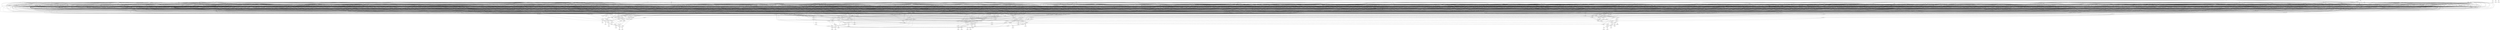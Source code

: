 digraph G {
    "new_n161_" -> "o[0]";
    "new_n552_" -> "o[0]";
    "new_n578_" -> "o[0]";
    "new_n162_" -> "new_n161_";
    "new_n427_" -> "new_n161_";
    "new_n523_" -> "new_n161_";
    "new_n163_" -> "new_n162_";
    "new_n321_" -> "new_n162_";
    "new_n426_" -> "new_n162_";
    "new_n164_" -> "new_n163_";
    "new_n228_" -> "new_n163_";
    "new_n281_" -> "new_n163_";
    "new_n200_" -> "new_n164_";
    "new_n165_" -> "new_n164_";
    "new_n226_" -> "new_n164_";
    "new_n190_" -> "new_n165_";
    "new_n193_" -> "new_n165_";
    "new_n198_" -> "new_n165_";
    "new_n179_" -> "new_n165_";
    "new_n166_" -> "new_n165_";
    "new_n195_" -> "new_n165_";
    "new_n185_" -> "new_n166_";
    "new_n187_" -> "new_n166_";
    "new_n168_" -> "new_n166_";
    "new_n189_" -> "new_n166_";
    "new_n167_" -> "new_n166_";
    "new_n175_" -> "new_n167_";
    "new_n178_" -> "new_n167_";
    "new_n182_" -> "new_n167_";
    "new_n174_" -> "new_n167_";
    "new_n168_" -> "new_n167_";
    "new_n172_" -> "new_n168_";
    "new_n169_" -> "new_n168_";
    "new_n170_" -> "new_n169_";
    "new_n171_" -> "new_n169_";
    "i[118]" -> "new_n170_";
    "i[119]" -> "new_n170_";
    "i[116]" -> "new_n171_";
    "i[117]" -> "new_n171_";
    "i[113]" -> "new_n172_";
    "i[112]" -> "new_n172_";
    "new_n173_" -> "new_n172_";
    "i[114]" -> "new_n173_";
    "i[115]" -> "new_n173_";
    "i[6]" -> "new_n174_";
    "new_n181_" -> "new_n174_";
    "new_n180_" -> "new_n174_";
    "new_n178_" -> "new_n174_";
    "new_n175_" -> "new_n174_";
    "i[7]" -> "new_n174_";
    "new_n177_" -> "new_n175_";
    "new_n176_" -> "new_n175_";
    "i[26]" -> "new_n176_";
    "i[27]" -> "new_n176_";
    "i[24]" -> "new_n177_";
    "i[25]" -> "new_n177_";
    "i[28]" -> "new_n178_";
    "i[29]" -> "new_n178_";
    "new_n179_" -> "new_n178_";
    "i[30]" -> "new_n179_";
    "i[31]" -> "new_n179_";
    "i[4]" -> "new_n180_";
    "i[5]" -> "new_n180_";
    "i[1]" -> "new_n181_";
    "i[0]" -> "new_n181_";
    "i[2]" -> "new_n181_";
    "i[3]" -> "new_n181_";
    "i[58]" -> "new_n182_";
    "new_n183_" -> "new_n182_";
    "i[59]" -> "new_n182_";
    "i[60]" -> "new_n182_";
    "i[61]" -> "new_n182_";
    "new_n184_" -> "new_n182_";
    "i[56]" -> "new_n183_";
    "i[57]" -> "new_n183_";
    "i[62]" -> "new_n184_";
    "i[63]" -> "new_n184_";
    "new_n169_" -> "new_n185_";
    "new_n186_" -> "new_n185_";
    "i[114]" -> "new_n186_";
    "i[115]" -> "new_n186_";
    "i[74]" -> "new_n187_";
    "new_n188_" -> "new_n187_";
    "i[76]" -> "new_n187_";
    "i[75]" -> "new_n187_";
    "i[77]" -> "new_n187_";
    "i[72]" -> "new_n188_";
    "i[73]" -> "new_n188_";
    "i[78]" -> "new_n189_";
    "i[79]" -> "new_n189_";
    "new_n192_" -> "new_n190_";
    "new_n191_" -> "new_n190_";
    "new_n170_" -> "new_n190_";
    "new_n170_" -> "new_n191_";
    "i[116]" -> "new_n191_";
    "i[117]" -> "new_n191_";
    "i[112]" -> "new_n192_";
    "i[113]" -> "new_n192_";
    "new_n186_" -> "new_n192_";
    "new_n191_" -> "new_n193_";
    "new_n194_" -> "new_n193_";
    "new_n170_" -> "new_n193_";
    "i[113]" -> "new_n194_";
    "i[112]" -> "new_n194_";
    "new_n186_" -> "new_n194_";
    "i[36]" -> "new_n195_";
    "new_n196_" -> "new_n195_";
    "i[37]" -> "new_n195_";
    "new_n197_" -> "new_n195_";
    "i[34]" -> "new_n196_";
    "i[35]" -> "new_n196_";
    "i[38]" -> "new_n197_";
    "i[39]" -> "new_n197_";
    "i[28]" -> "new_n198_";
    "new_n199_" -> "new_n198_";
    "i[29]" -> "new_n198_";
    "i[25]" -> "new_n199_";
    "i[24]" -> "new_n199_";
    "i[26]" -> "new_n199_";
    "i[27]" -> "new_n199_";
    "new_n222_" -> "new_n200_";
    "new_n211_" -> "new_n200_";
    "new_n201_" -> "new_n200_";
    "new_n217_" -> "new_n200_";
    "new_n224_" -> "new_n200_";
    "i[23]" -> "new_n201_";
    "new_n202_" -> "new_n201_";
    "new_n209_" -> "new_n201_";
    "new_n207_" -> "new_n201_";
    "new_n210_" -> "new_n201_";
    "new_n208_" -> "new_n201_";
    "new_n206_" -> "new_n202_";
    "new_n203_" -> "new_n202_";
    "new_n204_" -> "new_n203_";
    "new_n205_" -> "new_n203_";
    "i[12]" -> "new_n204_";
    "i[13]" -> "new_n204_";
    "i[14]" -> "new_n205_";
    "i[15]" -> "new_n205_";
    "i[9]" -> "new_n206_";
    "i[10]" -> "new_n206_";
    "i[8]" -> "new_n206_";
    "i[11]" -> "new_n206_";
    "i[116]" -> "new_n207_";
    "new_n194_" -> "new_n207_";
    "i[118]" -> "new_n207_";
    "i[117]" -> "new_n207_";
    "i[119]" -> "new_n207_";
    "new_n186_" -> "new_n208_";
    "i[116]" -> "new_n208_";
    "i[117]" -> "new_n208_";
    "new_n170_" -> "new_n208_";
    "i[19]" -> "new_n209_";
    "i[20]" -> "new_n209_";
    "i[21]" -> "new_n210_";
    "i[22]" -> "new_n210_";
    "new_n173_" -> "new_n211_";
    "new_n169_" -> "new_n211_";
    "new_n212_" -> "new_n211_";
    "i[21]" -> "new_n211_";
    "new_n216_" -> "new_n211_";
    "new_n215_" -> "new_n212_";
    "new_n214_" -> "new_n212_";
    "new_n213_" -> "new_n212_";
    "i[126]" -> "new_n213_";
    "i[127]" -> "new_n213_";
    "i[121]" -> "new_n214_";
    "i[120]" -> "new_n214_";
    "i[122]" -> "new_n214_";
    "i[123]" -> "new_n214_";
    "i[124]" -> "new_n215_";
    "i[125]" -> "new_n215_";
    "i[22]" -> "new_n216_";
    "i[23]" -> "new_n216_";
    "new_n210_" -> "new_n217_";
    "new_n209_" -> "new_n217_";
    "new_n218_" -> "new_n217_";
    "new_n220_" -> "new_n217_";
    "i[23]" -> "new_n217_";
    "i[55]" -> "new_n217_";
    "i[22]" -> "new_n218_";
    "new_n219_" -> "new_n218_";
    "i[23]" -> "new_n218_";
    "i[20]" -> "new_n219_";
    "i[21]" -> "new_n219_";
    "i[49]" -> "new_n220_";
    "i[50]" -> "new_n220_";
    "i[51]" -> "new_n220_";
    "i[48]" -> "new_n220_";
    "i[54]" -> "new_n220_";
    "new_n221_" -> "new_n220_";
    "i[52]" -> "new_n221_";
    "i[53]" -> "new_n221_";
    "new_n223_" -> "new_n222_";
    "i[20]" -> "new_n222_";
    "i[17]" -> "new_n223_";
    "i[18]" -> "new_n223_";
    "i[16]" -> "new_n223_";
    "i[19]" -> "new_n223_";
    "i[52]" -> "new_n224_";
    "i[53]" -> "new_n224_";
    "i[54]" -> "new_n224_";
    "new_n225_" -> "new_n224_";
    "i[55]" -> "new_n224_";
    "i[49]" -> "new_n225_";
    "i[48]" -> "new_n225_";
    "i[50]" -> "new_n225_";
    "i[51]" -> "new_n225_";
    "i[10]" -> "new_n226_";
    "i[9]" -> "new_n226_";
    "i[12]" -> "new_n226_";
    "i[11]" -> "new_n226_";
    "new_n227_" -> "new_n226_";
    "i[13]" -> "new_n227_";
    "i[14]" -> "new_n227_";
    "i[15]" -> "new_n227_";
    "new_n258_" -> "new_n228_";
    "new_n269_" -> "new_n228_";
    "new_n229_" -> "new_n228_";
    "new_n279_" -> "new_n228_";
    "new_n246_" -> "new_n229_";
    "new_n242_" -> "new_n229_";
    "new_n230_" -> "new_n229_";
    "new_n256_" -> "new_n229_";
    "new_n253_" -> "new_n229_";
    "new_n240_" -> "new_n230_";
    "i[46]" -> "new_n230_";
    "i[47]" -> "new_n230_";
    "new_n234_" -> "new_n230_";
    "new_n231_" -> "new_n230_";
    "new_n236_" -> "new_n230_";
    "new_n233_" -> "new_n231_";
    "new_n223_" -> "new_n231_";
    "i[23]" -> "new_n231_";
    "i[22]" -> "new_n231_";
    "new_n232_" -> "new_n231_";
    "i[118]" -> "new_n232_";
    "new_n171_" -> "new_n232_";
    "new_n192_" -> "new_n232_";
    "i[119]" -> "new_n232_";
    "i[20]" -> "new_n233_";
    "i[21]" -> "new_n233_";
    "i[46]" -> "new_n234_";
    "i[45]" -> "new_n234_";
    "new_n235_" -> "new_n234_";
    "new_n232_" -> "new_n234_";
    "i[47]" -> "new_n234_";
    "i[41]" -> "new_n235_";
    "i[40]" -> "new_n235_";
    "i[42]" -> "new_n235_";
    "i[43]" -> "new_n235_";
    "i[44]" -> "new_n235_";
    "i[4]" -> "new_n236_";
    "new_n237_" -> "new_n236_";
    "i[5]" -> "new_n236_";
    "new_n239_" -> "new_n236_";
    "i[0]" -> "new_n237_";
    "i[1]" -> "new_n237_";
    "new_n238_" -> "new_n237_";
    "i[2]" -> "new_n238_";
    "i[3]" -> "new_n238_";
    "i[6]" -> "new_n239_";
    "i[7]" -> "new_n239_";
    "new_n241_" -> "new_n240_";
    "i[40]" -> "new_n240_";
    "i[41]" -> "new_n240_";
    "i[44]" -> "new_n240_";
    "i[45]" -> "new_n240_";
    "i[42]" -> "new_n241_";
    "i[43]" -> "new_n241_";
    "new_n181_" -> "new_n242_";
    "new_n180_" -> "new_n242_";
    "i[7]" -> "new_n242_";
    "i[6]" -> "new_n242_";
    "new_n243_" -> "new_n242_";
    "i[60]" -> "new_n243_";
    "new_n245_" -> "new_n243_";
    "new_n244_" -> "new_n243_";
    "i[61]" -> "new_n244_";
    "new_n184_" -> "new_n244_";
    "i[56]" -> "new_n245_";
    "i[57]" -> "new_n245_";
    "i[58]" -> "new_n245_";
    "i[59]" -> "new_n245_";
    "new_n252_" -> "new_n246_";
    "i[95]" -> "new_n246_";
    "new_n248_" -> "new_n246_";
    "new_n247_" -> "new_n246_";
    "new_n233_" -> "new_n247_";
    "new_n250_" -> "new_n247_";
    "i[23]" -> "new_n247_";
    "i[22]" -> "new_n247_";
    "new_n248_" -> "new_n247_";
    "new_n249_" -> "new_n248_";
    "i[47]" -> "new_n248_";
    "i[42]" -> "new_n249_";
    "i[41]" -> "new_n249_";
    "i[45]" -> "new_n249_";
    "i[44]" -> "new_n249_";
    "i[43]" -> "new_n249_";
    "i[46]" -> "new_n249_";
    "new_n251_" -> "new_n250_";
    "i[16]" -> "new_n250_";
    "i[17]" -> "new_n250_";
    "i[18]" -> "new_n251_";
    "i[19]" -> "new_n251_";
    "i[93]" -> "new_n252_";
    "i[94]" -> "new_n252_";
    "new_n254_" -> "new_n253_";
    "i[36]" -> "new_n253_";
    "i[37]" -> "new_n253_";
    "i[38]" -> "new_n253_";
    "i[39]" -> "new_n253_";
    "i[34]" -> "new_n254_";
    "new_n255_" -> "new_n254_";
    "i[35]" -> "new_n254_";
    "i[32]" -> "new_n255_";
    "i[33]" -> "new_n255_";
    "i[124]" -> "new_n256_";
    "new_n257_" -> "new_n256_";
    "i[126]" -> "new_n256_";
    "i[125]" -> "new_n256_";
    "i[127]" -> "new_n256_";
    "i[121]" -> "new_n257_";
    "i[120]" -> "new_n257_";
    "i[122]" -> "new_n257_";
    "i[123]" -> "new_n257_";
    "new_n223_" -> "new_n258_";
    "new_n261_" -> "new_n258_";
    "new_n259_" -> "new_n258_";
    "new_n267_" -> "new_n258_";
    "new_n185_" -> "new_n258_";
    "new_n264_" -> "new_n258_";
    "new_n260_" -> "new_n259_";
    "new_n261_" -> "new_n259_";
    "new_n262_" -> "new_n259_";
    "new_n196_" -> "new_n259_";
    "new_n197_" -> "new_n259_";
    "new_n263_" -> "new_n259_";
    "new_n169_" -> "new_n260_";
    "new_n194_" -> "new_n260_";
    "new_n216_" -> "new_n261_";
    "new_n219_" -> "new_n261_";
    "i[17]" -> "new_n262_";
    "i[18]" -> "new_n262_";
    "i[16]" -> "new_n262_";
    "i[19]" -> "new_n262_";
    "i[36]" -> "new_n263_";
    "i[37]" -> "new_n263_";
    "i[76]" -> "new_n264_";
    "new_n265_" -> "new_n264_";
    "i[77]" -> "new_n264_";
    "new_n189_" -> "new_n264_";
    "new_n266_" -> "new_n265_";
    "i[72]" -> "new_n265_";
    "i[73]" -> "new_n265_";
    "i[74]" -> "new_n266_";
    "i[75]" -> "new_n266_";
    "new_n169_" -> "new_n267_";
    "new_n268_" -> "new_n267_";
    "i[113]" -> "new_n268_";
    "i[112]" -> "new_n268_";
    "i[114]" -> "new_n268_";
    "i[115]" -> "new_n268_";
    "new_n270_" -> "new_n269_";
    "new_n277_" -> "new_n269_";
    "new_n278_" -> "new_n269_";
    "new_n276_" -> "new_n269_";
    "new_n264_" -> "new_n269_";
    "new_n274_" -> "new_n269_";
    "i[92]" -> "new_n270_";
    "new_n271_" -> "new_n270_";
    "i[93]" -> "new_n270_";
    "new_n273_" -> "new_n270_";
    "i[90]" -> "new_n271_";
    "new_n272_" -> "new_n271_";
    "i[91]" -> "new_n271_";
    "i[88]" -> "new_n272_";
    "i[89]" -> "new_n272_";
    "i[94]" -> "new_n273_";
    "i[95]" -> "new_n273_";
    "i[57]" -> "new_n274_";
    "i[56]" -> "new_n274_";
    "i[59]" -> "new_n274_";
    "i[58]" -> "new_n274_";
    "new_n275_" -> "new_n274_";
    "i[60]" -> "new_n275_";
    "i[61]" -> "new_n275_";
    "new_n184_" -> "new_n275_";
    "new_n171_" -> "new_n276_";
    "new_n192_" -> "new_n276_";
    "i[118]" -> "new_n276_";
    "i[119]" -> "new_n276_";
    "i[58]" -> "new_n277_";
    "i[57]" -> "new_n277_";
    "i[59]" -> "new_n277_";
    "i[60]" -> "new_n277_";
    "i[61]" -> "new_n278_";
    "i[62]" -> "new_n278_";
    "i[63]" -> "new_n278_";
    "new_n172_" -> "new_n279_";
    "i[116]" -> "new_n279_";
    "new_n280_" -> "new_n279_";
    "i[119]" -> "new_n279_";
    "i[117]" -> "new_n280_";
    "i[118]" -> "new_n280_";
    "new_n319_" -> "new_n281_";
    "new_n314_" -> "new_n281_";
    "new_n303_" -> "new_n281_";
    "new_n282_" -> "new_n281_";
    "new_n317_" -> "new_n281_";
    "new_n315_" -> "new_n281_";
    "new_n301_" -> "new_n282_";
    "new_n293_" -> "new_n282_";
    "new_n283_" -> "new_n282_";
    "new_n299_" -> "new_n282_";
    "new_n297_" -> "new_n282_";
    "new_n302_" -> "new_n282_";
    "new_n284_" -> "new_n283_";
    "new_n289_" -> "new_n283_";
    "new_n292_" -> "new_n283_";
    "i[95]" -> "new_n283_";
    "new_n233_" -> "new_n284_";
    "new_n288_" -> "new_n284_";
    "i[22]" -> "new_n284_";
    "new_n287_" -> "new_n284_";
    "i[23]" -> "new_n284_";
    "new_n285_" -> "new_n284_";
    "i[28]" -> "new_n285_";
    "new_n286_" -> "new_n285_";
    "i[30]" -> "new_n285_";
    "i[29]" -> "new_n285_";
    "i[31]" -> "new_n285_";
    "i[26]" -> "new_n286_";
    "new_n177_" -> "new_n286_";
    "i[27]" -> "new_n286_";
    "i[115]" -> "new_n287_";
    "i[116]" -> "new_n287_";
    "new_n280_" -> "new_n287_";
    "i[119]" -> "new_n287_";
    "i[17]" -> "new_n288_";
    "i[16]" -> "new_n288_";
    "i[18]" -> "new_n288_";
    "i[19]" -> "new_n288_";
    "new_n209_" -> "new_n289_";
    "new_n222_" -> "new_n289_";
    "new_n290_" -> "new_n289_";
    "i[21]" -> "new_n289_";
    "i[22]" -> "new_n289_";
    "i[23]" -> "new_n289_";
    "new_n291_" -> "new_n290_";
    "i[19]" -> "new_n290_";
    "i[20]" -> "new_n290_";
    "new_n210_" -> "new_n290_";
    "i[23]" -> "new_n290_";
    "i[17]" -> "new_n291_";
    "i[18]" -> "new_n291_";
    "i[90]" -> "new_n292_";
    "i[89]" -> "new_n292_";
    "i[93]" -> "new_n292_";
    "i[92]" -> "new_n292_";
    "i[91]" -> "new_n292_";
    "i[94]" -> "new_n292_";
    "i[12]" -> "new_n293_";
    "new_n294_" -> "new_n293_";
    "i[13]" -> "new_n293_";
    "new_n205_" -> "new_n293_";
    "new_n295_" -> "new_n294_";
    "new_n296_" -> "new_n294_";
    "i[8]" -> "new_n295_";
    "i[9]" -> "new_n295_";
    "i[10]" -> "new_n296_";
    "i[11]" -> "new_n296_";
    "i[20]" -> "new_n297_";
    "i[21]" -> "new_n297_";
    "new_n298_" -> "new_n297_";
    "i[22]" -> "new_n297_";
    "i[23]" -> "new_n297_";
    "new_n291_" -> "new_n298_";
    "i[19]" -> "new_n298_";
    "i[116]" -> "new_n299_";
    "new_n300_" -> "new_n299_";
    "i[117]" -> "new_n299_";
    "new_n170_" -> "new_n299_";
    "i[113]" -> "new_n300_";
    "i[114]" -> "new_n300_";
    "i[112]" -> "new_n300_";
    "i[115]" -> "new_n300_";
    "new_n288_" -> "new_n301_";
    "i[20]" -> "new_n301_";
    "i[21]" -> "new_n301_";
    "new_n216_" -> "new_n301_";
    "i[9]" -> "new_n302_";
    "i[10]" -> "new_n302_";
    "i[11]" -> "new_n302_";
    "new_n227_" -> "new_n302_";
    "i[12]" -> "new_n302_";
    "new_n312_" -> "new_n303_";
    "new_n313_" -> "new_n303_";
    "new_n304_" -> "new_n303_";
    "i[39]" -> "new_n303_";
    "new_n310_" -> "new_n303_";
    "new_n308_" -> "new_n304_";
    "new_n179_" -> "new_n304_";
    "new_n306_" -> "new_n304_";
    "new_n305_" -> "new_n304_";
    "i[116]" -> "new_n305_";
    "new_n172_" -> "new_n305_";
    "i[117]" -> "new_n305_";
    "new_n170_" -> "new_n305_";
    "i[25]" -> "new_n306_";
    "new_n176_" -> "new_n306_";
    "i[28]" -> "new_n306_";
    "new_n307_" -> "new_n306_";
    "new_n179_" -> "new_n306_";
    "i[30]" -> "new_n307_";
    "i[29]" -> "new_n307_";
    "i[28]" -> "new_n308_";
    "new_n309_" -> "new_n308_";
    "i[29]" -> "new_n308_";
    "i[25]" -> "new_n309_";
    "i[26]" -> "new_n309_";
    "i[24]" -> "new_n309_";
    "i[27]" -> "new_n309_";
    "new_n311_" -> "new_n310_";
    "i[37]" -> "new_n310_";
    "i[38]" -> "new_n310_";
    "i[34]" -> "new_n311_";
    "i[35]" -> "new_n311_";
    "i[33]" -> "new_n311_";
    "i[36]" -> "new_n311_";
    "i[115]" -> "new_n312_";
    "i[116]" -> "new_n312_";
    "i[117]" -> "new_n313_";
    "i[118]" -> "new_n313_";
    "i[119]" -> "new_n313_";
    "new_n178_" -> "new_n314_";
    "new_n210_" -> "new_n314_";
    "i[23]" -> "new_n314_";
    "new_n257_" -> "new_n315_";
    "i[124]" -> "new_n315_";
    "new_n316_" -> "new_n315_";
    "i[127]" -> "new_n315_";
    "i[125]" -> "new_n316_";
    "i[126]" -> "new_n316_";
    "i[121]" -> "new_n317_";
    "i[122]" -> "new_n317_";
    "i[123]" -> "new_n317_";
    "new_n318_" -> "new_n317_";
    "i[124]" -> "new_n317_";
    "new_n213_" -> "new_n317_";
    "i[126]" -> "new_n318_";
    "i[125]" -> "new_n318_";
    "i[113]" -> "new_n319_";
    "new_n173_" -> "new_n319_";
    "new_n320_" -> "new_n319_";
    "i[116]" -> "new_n319_";
    "new_n170_" -> "new_n319_";
    "i[118]" -> "new_n320_";
    "i[117]" -> "new_n320_";
    "new_n322_" -> "new_n321_";
    "new_n365_" -> "new_n321_";
    "new_n396_" -> "new_n321_";
    "new_n352_" -> "new_n322_";
    "new_n347_" -> "new_n322_";
    "new_n323_" -> "new_n322_";
    "new_n360_" -> "new_n322_";
    "new_n363_" -> "new_n322_";
    "new_n216_" -> "new_n323_";
    "new_n219_" -> "new_n323_";
    "new_n346_" -> "new_n323_";
    "new_n339_" -> "new_n323_";
    "new_n324_" -> "new_n323_";
    "new_n344_" -> "new_n323_";
    "new_n336_" -> "new_n324_";
    "new_n332_" -> "new_n324_";
    "new_n331_" -> "new_n324_";
    "new_n325_" -> "new_n324_";
    "new_n338_" -> "new_n324_";
    "new_n329_" -> "new_n325_";
    "new_n328_" -> "new_n325_";
    "new_n326_" -> "new_n325_";
    "new_n330_" -> "new_n325_";
    "new_n327_" -> "new_n326_";
    "new_n191_" -> "new_n326_";
    "new_n170_" -> "new_n326_";
    "i[113]" -> "new_n327_";
    "i[112]" -> "new_n327_";
    "i[114]" -> "new_n327_";
    "i[115]" -> "new_n327_";
    "i[81]" -> "new_n328_";
    "i[82]" -> "new_n328_";
    "i[80]" -> "new_n328_";
    "i[83]" -> "new_n328_";
    "i[84]" -> "new_n329_";
    "i[85]" -> "new_n329_";
    "i[86]" -> "new_n330_";
    "i[87]" -> "new_n330_";
    "i[52]" -> "new_n331_";
    "new_n335_" -> "new_n331_";
    "i[55]" -> "new_n331_";
    "new_n334_" -> "new_n331_";
    "new_n332_" -> "new_n331_";
    "i[26]" -> "new_n332_";
    "i[25]" -> "new_n332_";
    "new_n307_" -> "new_n332_";
    "new_n333_" -> "new_n332_";
    "new_n179_" -> "new_n332_";
    "i[27]" -> "new_n333_";
    "i[28]" -> "new_n333_";
    "i[53]" -> "new_n334_";
    "i[54]" -> "new_n334_";
    "i[49]" -> "new_n335_";
    "i[50]" -> "new_n335_";
    "i[48]" -> "new_n335_";
    "i[51]" -> "new_n335_";
    "i[116]" -> "new_n336_";
    "new_n172_" -> "new_n336_";
    "new_n337_" -> "new_n336_";
    "i[117]" -> "new_n337_";
    "new_n170_" -> "new_n337_";
    "new_n327_" -> "new_n338_";
    "i[116]" -> "new_n338_";
    "i[117]" -> "new_n338_";
    "new_n170_" -> "new_n338_";
    "new_n343_" -> "new_n339_";
    "i[124]" -> "new_n339_";
    "new_n342_" -> "new_n339_";
    "new_n340_" -> "new_n339_";
    "new_n341_" -> "new_n340_";
    "new_n313_" -> "new_n340_";
    "i[113]" -> "new_n341_";
    "i[114]" -> "new_n341_";
    "new_n312_" -> "new_n341_";
    "i[125]" -> "new_n342_";
    "new_n213_" -> "new_n342_";
    "i[120]" -> "new_n343_";
    "i[121]" -> "new_n343_";
    "i[122]" -> "new_n343_";
    "i[123]" -> "new_n343_";
    "i[24]" -> "new_n344_";
    "i[25]" -> "new_n344_";
    "new_n176_" -> "new_n344_";
    "i[28]" -> "new_n344_";
    "new_n345_" -> "new_n344_";
    "i[29]" -> "new_n345_";
    "new_n179_" -> "new_n345_";
    "i[17]" -> "new_n346_";
    "i[16]" -> "new_n346_";
    "i[18]" -> "new_n346_";
    "i[19]" -> "new_n346_";
    "new_n350_" -> "new_n347_";
    "new_n334_" -> "new_n347_";
    "i[55]" -> "new_n347_";
    "new_n260_" -> "new_n347_";
    "new_n348_" -> "new_n347_";
    "new_n349_" -> "new_n348_";
    "new_n197_" -> "new_n348_";
    "new_n263_" -> "new_n348_";
    "new_n196_" -> "new_n349_";
    "i[32]" -> "new_n349_";
    "i[33]" -> "new_n349_";
    "i[4]" -> "new_n350_";
    "new_n351_" -> "new_n350_";
    "i[5]" -> "new_n350_";
    "new_n239_" -> "new_n350_";
    "i[2]" -> "new_n351_";
    "i[3]" -> "new_n351_";
    "new_n357_" -> "new_n352_";
    "new_n359_" -> "new_n352_";
    "i[95]" -> "new_n352_";
    "new_n353_" -> "new_n352_";
    "new_n356_" -> "new_n352_";
    "new_n256_" -> "new_n352_";
    "new_n355_" -> "new_n353_";
    "new_n191_" -> "new_n353_";
    "new_n170_" -> "new_n353_";
    "new_n354_" -> "new_n353_";
    "i[22]" -> "new_n354_";
    "new_n346_" -> "new_n354_";
    "new_n219_" -> "new_n354_";
    "i[23]" -> "new_n354_";
    "new_n173_" -> "new_n355_";
    "i[112]" -> "new_n355_";
    "i[113]" -> "new_n355_";
    "i[10]" -> "new_n356_";
    "i[11]" -> "new_n356_";
    "new_n295_" -> "new_n356_";
    "new_n203_" -> "new_n356_";
    "i[91]" -> "new_n357_";
    "new_n358_" -> "new_n357_";
    "i[92]" -> "new_n357_";
    "i[89]" -> "new_n358_";
    "i[90]" -> "new_n358_";
    "i[93]" -> "new_n359_";
    "i[94]" -> "new_n359_";
    "new_n362_" -> "new_n360_";
    "i[100]" -> "new_n360_";
    "i[101]" -> "new_n360_";
    "new_n361_" -> "new_n360_";
    "i[102]" -> "new_n361_";
    "i[103]" -> "new_n361_";
    "i[96]" -> "new_n362_";
    "i[97]" -> "new_n362_";
    "i[98]" -> "new_n362_";
    "i[99]" -> "new_n362_";
    "new_n364_" -> "new_n363_";
    "new_n318_" -> "new_n363_";
    "new_n213_" -> "new_n363_";
    "i[122]" -> "new_n364_";
    "i[123]" -> "new_n364_";
    "i[121]" -> "new_n364_";
    "i[124]" -> "new_n364_";
    "new_n392_" -> "new_n365_";
    "new_n394_" -> "new_n365_";
    "new_n381_" -> "new_n365_";
    "new_n366_" -> "new_n365_";
    "new_n390_" -> "new_n365_";
    "new_n395_" -> "new_n365_";
    "new_n372_" -> "new_n366_";
    "new_n374_" -> "new_n366_";
    "new_n378_" -> "new_n366_";
    "new_n367_" -> "new_n366_";
    "new_n379_" -> "new_n366_";
    "new_n370_" -> "new_n366_";
    "new_n369_" -> "new_n367_";
    "i[20]" -> "new_n367_";
    "new_n340_" -> "new_n367_";
    "new_n368_" -> "new_n367_";
    "i[21]" -> "new_n367_";
    "new_n216_" -> "new_n367_";
    "i[113]" -> "new_n368_";
    "i[114]" -> "new_n368_";
    "i[115]" -> "new_n368_";
    "new_n320_" -> "new_n368_";
    "i[116]" -> "new_n368_";
    "new_n170_" -> "new_n368_";
    "i[18]" -> "new_n369_";
    "i[19]" -> "new_n369_";
    "new_n373_" -> "new_n370_";
    "i[37]" -> "new_n370_";
    "i[38]" -> "new_n370_";
    "i[39]" -> "new_n370_";
    "new_n368_" -> "new_n370_";
    "new_n371_" -> "new_n370_";
    "i[20]" -> "new_n371_";
    "new_n262_" -> "new_n371_";
    "new_n210_" -> "new_n371_";
    "new_n368_" -> "new_n371_";
    "i[23]" -> "new_n371_";
    "new_n372_" -> "new_n371_";
    "i[124]" -> "new_n372_";
    "i[125]" -> "new_n372_";
    "new_n343_" -> "new_n372_";
    "i[126]" -> "new_n372_";
    "i[127]" -> "new_n372_";
    "i[34]" -> "new_n373_";
    "i[33]" -> "new_n373_";
    "i[32]" -> "new_n373_";
    "i[35]" -> "new_n373_";
    "i[36]" -> "new_n373_";
    "i[92]" -> "new_n374_";
    "new_n377_" -> "new_n374_";
    "i[93]" -> "new_n374_";
    "i[95]" -> "new_n374_";
    "i[94]" -> "new_n374_";
    "new_n375_" -> "new_n374_";
    "new_n214_" -> "new_n375_";
    "new_n376_" -> "new_n375_";
    "i[127]" -> "new_n375_";
    "i[127]" -> "new_n376_";
    "i[126]" -> "new_n376_";
    "new_n215_" -> "new_n376_";
    "i[90]" -> "new_n377_";
    "i[91]" -> "new_n377_";
    "new_n257_" -> "new_n378_";
    "i[124]" -> "new_n378_";
    "i[125]" -> "new_n378_";
    "i[126]" -> "new_n378_";
    "i[127]" -> "new_n378_";
    "new_n379_" -> "new_n378_";
    "i[17]" -> "new_n379_";
    "i[18]" -> "new_n379_";
    "i[19]" -> "new_n379_";
    "new_n216_" -> "new_n379_";
    "new_n380_" -> "new_n379_";
    "i[20]" -> "new_n379_";
    "i[22]" -> "new_n380_";
    "i[21]" -> "new_n380_";
    "new_n387_" -> "new_n381_";
    "new_n383_" -> "new_n381_";
    "new_n386_" -> "new_n381_";
    "new_n385_" -> "new_n381_";
    "new_n382_" -> "new_n381_";
    "new_n305_" -> "new_n381_";
    "new_n186_" -> "new_n382_";
    "new_n171_" -> "new_n382_";
    "i[119]" -> "new_n382_";
    "i[118]" -> "new_n382_";
    "new_n383_" -> "new_n382_";
    "new_n384_" -> "new_n383_";
    "i[84]" -> "new_n383_";
    "i[85]" -> "new_n383_";
    "new_n330_" -> "new_n383_";
    "i[80]" -> "new_n384_";
    "i[81]" -> "new_n384_";
    "i[82]" -> "new_n384_";
    "i[83]" -> "new_n384_";
    "i[26]" -> "new_n385_";
    "i[27]" -> "new_n385_";
    "i[28]" -> "new_n385_";
    "new_n345_" -> "new_n385_";
    "new_n320_" -> "new_n386_";
    "new_n341_" -> "new_n386_";
    "new_n170_" -> "new_n386_";
    "new_n389_" -> "new_n387_";
    "new_n388_" -> "new_n387_";
    "i[29]" -> "new_n388_";
    "i[30]" -> "new_n388_";
    "i[31]" -> "new_n388_";
    "i[26]" -> "new_n389_";
    "i[25]" -> "new_n389_";
    "i[27]" -> "new_n389_";
    "i[28]" -> "new_n389_";
    "new_n391_" -> "new_n390_";
    "new_n388_" -> "new_n390_";
    "i[26]" -> "new_n391_";
    "i[27]" -> "new_n391_";
    "i[25]" -> "new_n391_";
    "i[28]" -> "new_n391_";
    "new_n393_" -> "new_n392_";
    "i[124]" -> "new_n392_";
    "i[125]" -> "new_n392_";
    "new_n213_" -> "new_n392_";
    "i[121]" -> "new_n393_";
    "i[122]" -> "new_n393_";
    "i[120]" -> "new_n393_";
    "i[123]" -> "new_n393_";
    "i[74]" -> "new_n394_";
    "i[75]" -> "new_n394_";
    "new_n188_" -> "new_n394_";
    "i[76]" -> "new_n394_";
    "new_n189_" -> "new_n394_";
    "i[77]" -> "new_n394_";
    "i[121]" -> "new_n395_";
    "i[122]" -> "new_n395_";
    "i[123]" -> "new_n395_";
    "new_n213_" -> "new_n395_";
    "new_n318_" -> "new_n395_";
    "i[124]" -> "new_n395_";
    "new_n419_" -> "new_n396_";
    "new_n344_" -> "new_n396_";
    "new_n397_" -> "new_n396_";
    "new_n411_" -> "new_n396_";
    "new_n417_" -> "new_n396_";
    "new_n409_" -> "new_n397_";
    "new_n410_" -> "new_n397_";
    "new_n407_" -> "new_n397_";
    "new_n398_" -> "new_n397_";
    "new_n406_" -> "new_n397_";
    "new_n404_" -> "new_n397_";
    "new_n403_" -> "new_n398_";
    "new_n336_" -> "new_n398_";
    "new_n399_" -> "new_n398_";
    "new_n402_" -> "new_n398_";
    "new_n401_" -> "new_n398_";
    "i[124]" -> "new_n399_";
    "new_n400_" -> "new_n399_";
    "i[125]" -> "new_n399_";
    "new_n213_" -> "new_n399_";
    "i[121]" -> "new_n400_";
    "i[122]" -> "new_n400_";
    "i[120]" -> "new_n400_";
    "i[123]" -> "new_n400_";
    "i[121]" -> "new_n401_";
    "i[122]" -> "new_n401_";
    "i[123]" -> "new_n401_";
    "i[124]" -> "new_n401_";
    "new_n213_" -> "new_n401_";
    "new_n318_" -> "new_n401_";
    "i[17]" -> "new_n402_";
    "i[16]" -> "new_n402_";
    "i[21]" -> "new_n402_";
    "i[20]" -> "new_n402_";
    "new_n369_" -> "new_n402_";
    "new_n216_" -> "new_n402_";
    "new_n393_" -> "new_n403_";
    "new_n215_" -> "new_n403_";
    "new_n213_" -> "new_n403_";
    "new_n405_" -> "new_n404_";
    "i[77]" -> "new_n404_";
    "i[76]" -> "new_n404_";
    "i[78]" -> "new_n404_";
    "i[79]" -> "new_n404_";
    "i[74]" -> "new_n405_";
    "new_n188_" -> "new_n405_";
    "i[75]" -> "new_n405_";
    "new_n177_" -> "new_n406_";
    "i[26]" -> "new_n406_";
    "i[27]" -> "new_n406_";
    "new_n178_" -> "new_n406_";
    "i[26]" -> "new_n407_";
    "i[25]" -> "new_n407_";
    "new_n408_" -> "new_n407_";
    "new_n388_" -> "new_n407_";
    "new_n333_" -> "new_n407_";
    "new_n215_" -> "new_n408_";
    "new_n213_" -> "new_n408_";
    "i[116]" -> "new_n409_";
    "new_n173_" -> "new_n409_";
    "new_n337_" -> "new_n409_";
    "i[116]" -> "new_n410_";
    "new_n173_" -> "new_n410_";
    "i[117]" -> "new_n410_";
    "new_n170_" -> "new_n410_";
    "new_n415_" -> "new_n411_";
    "new_n412_" -> "new_n411_";
    "new_n344_" -> "new_n411_";
    "i[124]" -> "new_n412_";
    "new_n413_" -> "new_n412_";
    "i[126]" -> "new_n412_";
    "i[125]" -> "new_n412_";
    "i[127]" -> "new_n412_";
    "i[120]" -> "new_n413_";
    "i[121]" -> "new_n413_";
    "new_n414_" -> "new_n413_";
    "i[122]" -> "new_n414_";
    "i[123]" -> "new_n414_";
    "new_n178_" -> "new_n415_";
    "new_n416_" -> "new_n415_";
    "i[25]" -> "new_n416_";
    "i[24]" -> "new_n416_";
    "i[26]" -> "new_n416_";
    "i[27]" -> "new_n416_";
    "i[124]" -> "new_n417_";
    "i[125]" -> "new_n417_";
    "new_n418_" -> "new_n417_";
    "i[126]" -> "new_n417_";
    "i[127]" -> "new_n417_";
    "i[121]" -> "new_n418_";
    "i[120]" -> "new_n418_";
    "new_n414_" -> "new_n418_";
    "new_n424_" -> "new_n419_";
    "new_n290_" -> "new_n419_";
    "new_n423_" -> "new_n419_";
    "i[23]" -> "new_n419_";
    "new_n422_" -> "new_n419_";
    "new_n420_" -> "new_n419_";
    "i[122]" -> "new_n420_";
    "i[121]" -> "new_n420_";
    "new_n316_" -> "new_n420_";
    "new_n421_" -> "new_n420_";
    "i[127]" -> "new_n420_";
    "i[123]" -> "new_n421_";
    "i[124]" -> "new_n421_";
    "i[116]" -> "new_n422_";
    "new_n300_" -> "new_n422_";
    "i[118]" -> "new_n422_";
    "i[117]" -> "new_n422_";
    "i[119]" -> "new_n422_";
    "new_n346_" -> "new_n423_";
    "new_n233_" -> "new_n423_";
    "i[22]" -> "new_n423_";
    "i[126]" -> "new_n424_";
    "new_n425_" -> "new_n424_";
    "i[127]" -> "new_n424_";
    "i[121]" -> "new_n425_";
    "i[120]" -> "new_n425_";
    "i[122]" -> "new_n425_";
    "i[124]" -> "new_n425_";
    "i[123]" -> "new_n425_";
    "i[125]" -> "new_n425_";
    "new_n279_" -> "new_n426_";
    "new_n253_" -> "new_n426_";
    "new_n247_" -> "new_n426_";
    "new_n256_" -> "new_n426_";
    "new_n428_" -> "new_n427_";
    "new_n501_" -> "new_n427_";
    "new_n426_" -> "new_n427_";
    "new_n429_" -> "new_n428_";
    "new_n457_" -> "new_n428_";
    "new_n488_" -> "new_n428_";
    "new_n446_" -> "new_n429_";
    "new_n448_" -> "new_n429_";
    "new_n436_" -> "new_n429_";
    "new_n430_" -> "new_n429_";
    "new_n455_" -> "new_n429_";
    "new_n456_" -> "new_n429_";
    "new_n434_" -> "new_n430_";
    "new_n267_" -> "new_n430_";
    "new_n431_" -> "new_n430_";
    "new_n432_" -> "new_n431_";
    "new_n433_" -> "new_n431_";
    "new_n267_" -> "new_n431_";
    "i[24]" -> "new_n432_";
    "i[25]" -> "new_n432_";
    "new_n178_" -> "new_n432_";
    "new_n176_" -> "new_n432_";
    "i[91]" -> "new_n433_";
    "i[92]" -> "new_n433_";
    "new_n358_" -> "new_n433_";
    "new_n252_" -> "new_n433_";
    "i[95]" -> "new_n433_";
    "i[23]" -> "new_n434_";
    "new_n435_" -> "new_n434_";
    "new_n209_" -> "new_n434_";
    "i[21]" -> "new_n435_";
    "i[22]" -> "new_n435_";
    "new_n218_" -> "new_n436_";
    "new_n442_" -> "new_n436_";
    "new_n437_" -> "new_n436_";
    "new_n305_" -> "new_n436_";
    "i[121]" -> "new_n437_";
    "i[122]" -> "new_n437_";
    "i[123]" -> "new_n437_";
    "new_n438_" -> "new_n437_";
    "i[124]" -> "new_n437_";
    "new_n440_" -> "new_n437_";
    "i[127]" -> "new_n438_";
    "new_n439_" -> "new_n438_";
    "i[125]" -> "new_n439_";
    "i[126]" -> "new_n439_";
    "i[34]" -> "new_n440_";
    "i[33]" -> "new_n440_";
    "i[37]" -> "new_n440_";
    "new_n441_" -> "new_n440_";
    "new_n197_" -> "new_n440_";
    "i[35]" -> "new_n441_";
    "i[36]" -> "new_n441_";
    "i[44]" -> "new_n442_";
    "new_n445_" -> "new_n442_";
    "new_n443_" -> "new_n442_";
    "i[45]" -> "new_n443_";
    "new_n444_" -> "new_n443_";
    "i[46]" -> "new_n444_";
    "i[47]" -> "new_n444_";
    "i[41]" -> "new_n445_";
    "i[40]" -> "new_n445_";
    "i[42]" -> "new_n445_";
    "i[43]" -> "new_n445_";
    "new_n434_" -> "new_n446_";
    "new_n185_" -> "new_n446_";
    "new_n267_" -> "new_n446_";
    "new_n447_" -> "new_n446_";
    "i[33]" -> "new_n447_";
    "i[32]" -> "new_n447_";
    "i[35]" -> "new_n447_";
    "i[34]" -> "new_n447_";
    "new_n263_" -> "new_n447_";
    "new_n197_" -> "new_n447_";
    "new_n250_" -> "new_n448_";
    "new_n261_" -> "new_n448_";
    "new_n449_" -> "new_n448_";
    "new_n432_" -> "new_n448_";
    "new_n447_" -> "new_n448_";
    "new_n454_" -> "new_n448_";
    "new_n453_" -> "new_n449_";
    "new_n452_" -> "new_n449_";
    "new_n450_" -> "new_n449_";
    "i[6]" -> "new_n450_";
    "new_n451_" -> "new_n450_";
    "i[7]" -> "new_n450_";
    "i[4]" -> "new_n451_";
    "i[5]" -> "new_n451_";
    "i[1]" -> "new_n452_";
    "i[2]" -> "new_n452_";
    "i[0]" -> "new_n452_";
    "i[3]" -> "new_n452_";
    "i[4]" -> "new_n453_";
    "i[7]" -> "new_n453_";
    "i[6]" -> "new_n453_";
    "i[5]" -> "new_n453_";
    "i[114]" -> "new_n454_";
    "i[113]" -> "new_n454_";
    "new_n312_" -> "new_n454_";
    "new_n313_" -> "new_n454_";
    "i[116]" -> "new_n455_";
    "new_n192_" -> "new_n455_";
    "i[117]" -> "new_n455_";
    "new_n170_" -> "new_n455_";
    "i[124]" -> "new_n456_";
    "new_n413_" -> "new_n456_";
    "i[125]" -> "new_n456_";
    "new_n213_" -> "new_n456_";
    "new_n471_" -> "new_n457_";
    "new_n458_" -> "new_n457_";
    "new_n487_" -> "new_n457_";
    "new_n469_" -> "new_n458_";
    "new_n455_" -> "new_n458_";
    "new_n193_" -> "new_n458_";
    "new_n463_" -> "new_n458_";
    "new_n459_" -> "new_n458_";
    "new_n470_" -> "new_n458_";
    "new_n462_" -> "new_n459_";
    "new_n320_" -> "new_n459_";
    "new_n193_" -> "new_n459_";
    "new_n460_" -> "new_n459_";
    "new_n170_" -> "new_n459_";
    "new_n461_" -> "new_n460_";
    "new_n307_" -> "new_n460_";
    "new_n179_" -> "new_n460_";
    "i[26]" -> "new_n461_";
    "i[25]" -> "new_n461_";
    "i[27]" -> "new_n461_";
    "i[28]" -> "new_n461_";
    "i[114]" -> "new_n462_";
    "i[113]" -> "new_n462_";
    "i[115]" -> "new_n462_";
    "i[116]" -> "new_n462_";
    "new_n290_" -> "new_n463_";
    "new_n468_" -> "new_n463_";
    "new_n338_" -> "new_n463_";
    "new_n465_" -> "new_n463_";
    "new_n466_" -> "new_n463_";
    "new_n464_" -> "new_n463_";
    "i[116]" -> "new_n464_";
    "new_n355_" -> "new_n464_";
    "i[117]" -> "new_n464_";
    "new_n170_" -> "new_n464_";
    "i[20]" -> "new_n465_";
    "new_n298_" -> "new_n465_";
    "new_n435_" -> "new_n465_";
    "i[23]" -> "new_n465_";
    "new_n467_" -> "new_n466_";
    "new_n307_" -> "new_n466_";
    "i[28]" -> "new_n466_";
    "new_n179_" -> "new_n466_";
    "i[26]" -> "new_n467_";
    "i[25]" -> "new_n467_";
    "i[27]" -> "new_n467_";
    "i[123]" -> "new_n468_";
    "i[122]" -> "new_n468_";
    "i[124]" -> "new_n468_";
    "i[127]" -> "new_n468_";
    "i[126]" -> "new_n468_";
    "i[125]" -> "new_n468_";
    "new_n369_" -> "new_n469_";
    "new_n219_" -> "new_n469_";
    "i[22]" -> "new_n469_";
    "i[23]" -> "new_n469_";
    "i[26]" -> "new_n470_";
    "i[27]" -> "new_n470_";
    "new_n177_" -> "new_n470_";
    "i[28]" -> "new_n470_";
    "new_n179_" -> "new_n470_";
    "i[29]" -> "new_n470_";
    "new_n466_" -> "new_n471_";
    "new_n486_" -> "new_n471_";
    "new_n472_" -> "new_n471_";
    "new_n475_" -> "new_n471_";
    "new_n482_" -> "new_n471_";
    "new_n485_" -> "new_n471_";
    "i[124]" -> "new_n472_";
    "new_n439_" -> "new_n472_";
    "new_n474_" -> "new_n472_";
    "i[127]" -> "new_n472_";
    "new_n473_" -> "new_n472_";
    "i[76]" -> "new_n473_";
    "i[77]" -> "new_n473_";
    "i[78]" -> "new_n473_";
    "new_n405_" -> "new_n473_";
    "i[79]" -> "new_n473_";
    "new_n384_" -> "new_n474_";
    "new_n329_" -> "new_n474_";
    "new_n330_" -> "new_n474_";
    "new_n480_" -> "new_n475_";
    "i[119]" -> "new_n475_";
    "new_n354_" -> "new_n475_";
    "new_n476_" -> "new_n475_";
    "new_n479_" -> "new_n475_";
    "new_n477_" -> "new_n475_";
    "new_n355_" -> "new_n476_";
    "new_n171_" -> "new_n476_";
    "i[118]" -> "new_n476_";
    "i[119]" -> "new_n476_";
    "new_n478_" -> "new_n477_";
    "i[127]" -> "new_n477_";
    "i[122]" -> "new_n478_";
    "i[121]" -> "new_n478_";
    "i[123]" -> "new_n478_";
    "i[125]" -> "new_n478_";
    "i[124]" -> "new_n478_";
    "i[126]" -> "new_n478_";
    "i[19]" -> "new_n479_";
    "i[20]" -> "new_n479_";
    "new_n435_" -> "new_n479_";
    "i[23]" -> "new_n479_";
    "new_n481_" -> "new_n480_";
    "new_n171_" -> "new_n480_";
    "i[118]" -> "new_n480_";
    "i[113]" -> "new_n481_";
    "i[114]" -> "new_n481_";
    "i[112]" -> "new_n481_";
    "i[115]" -> "new_n481_";
    "i[113]" -> "new_n482_";
    "i[114]" -> "new_n482_";
    "i[115]" -> "new_n482_";
    "new_n484_" -> "new_n482_";
    "i[116]" -> "new_n482_";
    "new_n483_" -> "new_n482_";
    "new_n280_" -> "new_n483_";
    "i[119]" -> "new_n483_";
    "i[117]" -> "new_n484_";
    "i[118]" -> "new_n484_";
    "i[28]" -> "new_n485_";
    "i[29]" -> "new_n485_";
    "new_n175_" -> "new_n485_";
    "i[30]" -> "new_n485_";
    "i[31]" -> "new_n485_";
    "new_n320_" -> "new_n486_";
    "i[113]" -> "new_n486_";
    "i[114]" -> "new_n486_";
    "i[115]" -> "new_n486_";
    "i[116]" -> "new_n486_";
    "new_n170_" -> "new_n486_";
    "new_n173_" -> "new_n487_";
    "new_n191_" -> "new_n487_";
    "new_n170_" -> "new_n487_";
    "new_n489_" -> "new_n488_";
    "new_n434_" -> "new_n488_";
    "new_n260_" -> "new_n488_";
    "new_n438_" -> "new_n489_";
    "new_n499_" -> "new_n489_";
    "new_n490_" -> "new_n489_";
    "new_n498_" -> "new_n489_";
    "new_n496_" -> "new_n489_";
    "new_n491_" -> "new_n490_";
    "new_n493_" -> "new_n490_";
    "new_n495_" -> "new_n490_";
    "i[55]" -> "new_n490_";
    "new_n189_" -> "new_n490_";
    "i[1]" -> "new_n491_";
    "i[2]" -> "new_n491_";
    "i[3]" -> "new_n491_";
    "i[4]" -> "new_n491_";
    "new_n492_" -> "new_n491_";
    "i[7]" -> "new_n491_";
    "i[5]" -> "new_n492_";
    "i[6]" -> "new_n492_";
    "i[51]" -> "new_n493_";
    "new_n494_" -> "new_n493_";
    "i[53]" -> "new_n493_";
    "i[52]" -> "new_n493_";
    "i[54]" -> "new_n493_";
    "i[49]" -> "new_n494_";
    "i[50]" -> "new_n494_";
    "new_n188_" -> "new_n495_";
    "i[76]" -> "new_n495_";
    "new_n266_" -> "new_n495_";
    "i[77]" -> "new_n495_";
    "new_n497_" -> "new_n496_";
    "new_n453_" -> "new_n496_";
    "new_n450_" -> "new_n496_";
    "i[1]" -> "new_n497_";
    "i[2]" -> "new_n497_";
    "i[0]" -> "new_n497_";
    "i[3]" -> "new_n497_";
    "new_n288_" -> "new_n498_";
    "new_n261_" -> "new_n498_";
    "i[100]" -> "new_n499_";
    "new_n500_" -> "new_n499_";
    "new_n361_" -> "new_n499_";
    "i[101]" -> "new_n499_";
    "i[96]" -> "new_n500_";
    "i[97]" -> "new_n500_";
    "i[98]" -> "new_n500_";
    "i[99]" -> "new_n500_";
    "new_n517_" -> "new_n501_";
    "new_n520_" -> "new_n501_";
    "new_n521_" -> "new_n501_";
    "new_n513_" -> "new_n501_";
    "new_n506_" -> "new_n501_";
    "new_n502_" -> "new_n501_";
    "new_n491_" -> "new_n502_";
    "new_n509_" -> "new_n502_";
    "new_n511_" -> "new_n502_";
    "new_n503_" -> "new_n502_";
    "new_n506_" -> "new_n502_";
    "new_n512_" -> "new_n502_";
    "i[29]" -> "new_n503_";
    "new_n454_" -> "new_n503_";
    "new_n391_" -> "new_n503_";
    "new_n504_" -> "new_n503_";
    "i[30]" -> "new_n503_";
    "i[31]" -> "new_n503_";
    "i[60]" -> "new_n504_";
    "i[61]" -> "new_n504_";
    "i[62]" -> "new_n504_";
    "new_n245_" -> "new_n504_";
    "i[63]" -> "new_n504_";
    "new_n505_" -> "new_n504_";
    "new_n173_" -> "new_n505_";
    "new_n171_" -> "new_n505_";
    "i[118]" -> "new_n505_";
    "i[119]" -> "new_n505_";
    "new_n507_" -> "new_n506_";
    "new_n205_" -> "new_n506_";
    "i[12]" -> "new_n507_";
    "new_n508_" -> "new_n507_";
    "i[13]" -> "new_n507_";
    "i[10]" -> "new_n508_";
    "new_n295_" -> "new_n508_";
    "i[11]" -> "new_n508_";
    "i[52]" -> "new_n509_";
    "new_n510_" -> "new_n509_";
    "new_n334_" -> "new_n509_";
    "i[55]" -> "new_n509_";
    "i[49]" -> "new_n510_";
    "i[50]" -> "new_n510_";
    "i[48]" -> "new_n510_";
    "i[51]" -> "new_n510_";
    "i[120]" -> "new_n511_";
    "i[121]" -> "new_n511_";
    "i[122]" -> "new_n511_";
    "new_n215_" -> "new_n511_";
    "i[123]" -> "new_n511_";
    "new_n213_" -> "new_n511_";
    "i[51]" -> "new_n512_";
    "i[54]" -> "new_n512_";
    "new_n221_" -> "new_n512_";
    "i[55]" -> "new_n512_";
    "new_n514_" -> "new_n513_";
    "new_n169_" -> "new_n513_";
    "new_n516_" -> "new_n513_";
    "i[34]" -> "new_n514_";
    "i[33]" -> "new_n514_";
    "i[36]" -> "new_n514_";
    "i[35]" -> "new_n514_";
    "new_n515_" -> "new_n514_";
    "i[37]" -> "new_n515_";
    "i[38]" -> "new_n515_";
    "i[39]" -> "new_n515_";
    "i[34]" -> "new_n516_";
    "new_n441_" -> "new_n516_";
    "i[37]" -> "new_n516_";
    "new_n197_" -> "new_n516_";
    "new_n188_" -> "new_n517_";
    "new_n266_" -> "new_n517_";
    "i[76]" -> "new_n517_";
    "new_n519_" -> "new_n517_";
    "new_n518_" -> "new_n517_";
    "i[79]" -> "new_n517_";
    "i[116]" -> "new_n518_";
    "i[115]" -> "new_n518_";
    "new_n313_" -> "new_n518_";
    "i[77]" -> "new_n519_";
    "i[78]" -> "new_n519_";
    "i[92]" -> "new_n520_";
    "i[93]" -> "new_n520_";
    "i[91]" -> "new_n520_";
    "i[94]" -> "new_n520_";
    "new_n516_" -> "new_n520_";
    "i[95]" -> "new_n520_";
    "new_n522_" -> "new_n521_";
    "i[7]" -> "new_n521_";
    "i[2]" -> "new_n522_";
    "i[3]" -> "new_n522_";
    "i[4]" -> "new_n522_";
    "i[1]" -> "new_n522_";
    "i[5]" -> "new_n522_";
    "i[6]" -> "new_n522_";
    "new_n531_" -> "new_n523_";
    "new_n524_" -> "new_n523_";
    "new_n544_" -> "new_n523_";
    "new_n320_" -> "new_n523_";
    "new_n551_" -> "new_n523_";
    "new_n170_" -> "new_n523_";
    "i[118]" -> "new_n524_";
    "new_n530_" -> "new_n524_";
    "new_n526_" -> "new_n524_";
    "i[119]" -> "new_n524_";
    "new_n525_" -> "new_n524_";
    "new_n529_" -> "new_n524_";
    "new_n528_" -> "new_n525_";
    "new_n527_" -> "new_n525_";
    "new_n424_" -> "new_n525_";
    "i[103]" -> "new_n525_";
    "new_n526_" -> "new_n525_";
    "i[93]" -> "new_n526_";
    "new_n357_" -> "new_n526_";
    "new_n273_" -> "new_n526_";
    "i[101]" -> "new_n527_";
    "i[102]" -> "new_n527_";
    "i[98]" -> "new_n528_";
    "i[97]" -> "new_n528_";
    "i[99]" -> "new_n528_";
    "i[100]" -> "new_n528_";
    "new_n389_" -> "new_n529_";
    "new_n307_" -> "new_n529_";
    "new_n179_" -> "new_n529_";
    "new_n327_" -> "new_n530_";
    "new_n171_" -> "new_n530_";
    "new_n541_" -> "new_n531_";
    "new_n540_" -> "new_n531_";
    "new_n532_" -> "new_n531_";
    "new_n543_" -> "new_n531_";
    "new_n542_" -> "new_n531_";
    "new_n538_" -> "new_n531_";
    "new_n533_" -> "new_n532_";
    "new_n537_" -> "new_n532_";
    "i[30]" -> "new_n532_";
    "new_n336_" -> "new_n532_";
    "new_n420_" -> "new_n532_";
    "i[31]" -> "new_n532_";
    "new_n221_" -> "new_n533_";
    "new_n536_" -> "new_n533_";
    "i[54]" -> "new_n533_";
    "new_n534_" -> "new_n533_";
    "i[30]" -> "new_n534_";
    "new_n535_" -> "new_n534_";
    "new_n176_" -> "new_n534_";
    "i[31]" -> "new_n534_";
    "i[55]" -> "new_n534_";
    "i[28]" -> "new_n535_";
    "i[29]" -> "new_n535_";
    "i[48]" -> "new_n536_";
    "i[49]" -> "new_n536_";
    "i[50]" -> "new_n536_";
    "i[51]" -> "new_n536_";
    "new_n309_" -> "new_n537_";
    "i[28]" -> "new_n537_";
    "i[29]" -> "new_n537_";
    "new_n219_" -> "new_n538_";
    "new_n539_" -> "new_n538_";
    "i[22]" -> "new_n538_";
    "i[23]" -> "new_n538_";
    "i[16]" -> "new_n539_";
    "i[17]" -> "new_n539_";
    "new_n369_" -> "new_n539_";
    "new_n191_" -> "new_n540_";
    "new_n170_" -> "new_n540_";
    "new_n214_" -> "new_n541_";
    "i[124]" -> "new_n541_";
    "i[125]" -> "new_n541_";
    "new_n213_" -> "new_n541_";
    "i[28]" -> "new_n542_";
    "new_n467_" -> "new_n542_";
    "new_n388_" -> "new_n542_";
    "i[116]" -> "new_n543_";
    "new_n268_" -> "new_n543_";
    "i[117]" -> "new_n543_";
    "new_n170_" -> "new_n543_";
    "i[119]" -> "new_n544_";
    "new_n547_" -> "new_n544_";
    "new_n545_" -> "new_n544_";
    "new_n548_" -> "new_n544_";
    "new_n529_" -> "new_n544_";
    "new_n550_" -> "new_n544_";
    "i[118]" -> "new_n545_";
    "new_n300_" -> "new_n545_";
    "new_n171_" -> "new_n545_";
    "i[119]" -> "new_n545_";
    "new_n546_" -> "new_n545_";
    "i[19]" -> "new_n546_";
    "new_n291_" -> "new_n546_";
    "i[21]" -> "new_n546_";
    "i[20]" -> "new_n546_";
    "i[22]" -> "new_n546_";
    "i[23]" -> "new_n546_";
    "new_n268_" -> "new_n547_";
    "new_n171_" -> "new_n547_";
    "i[118]" -> "new_n547_";
    "new_n272_" -> "new_n548_";
    "new_n549_" -> "new_n548_";
    "new_n377_" -> "new_n548_";
    "new_n273_" -> "new_n548_";
    "i[92]" -> "new_n549_";
    "i[93]" -> "new_n549_";
    "new_n481_" -> "new_n550_";
    "i[116]" -> "new_n550_";
    "new_n280_" -> "new_n550_";
    "i[119]" -> "new_n550_";
    "i[114]" -> "new_n551_";
    "i[113]" -> "new_n551_";
    "i[115]" -> "new_n551_";
    "i[116]" -> "new_n551_";
    "new_n553_" -> "new_n552_";
    "new_n572_" -> "new_n552_";
    "new_n560_" -> "new_n552_";
    "new_n577_" -> "new_n552_";
    "new_n558_" -> "new_n553_";
    "i[31]" -> "new_n553_";
    "new_n554_" -> "new_n553_";
    "new_n557_" -> "new_n553_";
    "i[119]" -> "new_n553_";
    "new_n280_" -> "new_n553_";
    "new_n181_" -> "new_n554_";
    "i[4]" -> "new_n554_";
    "i[5]" -> "new_n554_";
    "new_n556_" -> "new_n554_";
    "new_n239_" -> "new_n554_";
    "new_n555_" -> "new_n554_";
    "new_n481_" -> "new_n555_";
    "new_n191_" -> "new_n555_";
    "new_n170_" -> "new_n555_";
    "new_n556_" -> "new_n555_";
    "new_n484_" -> "new_n556_";
    "new_n341_" -> "new_n556_";
    "new_n483_" -> "new_n556_";
    "i[22]" -> "new_n557_";
    "new_n219_" -> "new_n557_";
    "i[23]" -> "new_n557_";
    "i[28]" -> "new_n558_";
    "i[27]" -> "new_n558_";
    "i[30]" -> "new_n558_";
    "i[29]" -> "new_n558_";
    "new_n559_" -> "new_n558_";
    "i[119]" -> "new_n559_";
    "i[117]" -> "new_n559_";
    "i[118]" -> "new_n559_";
    "i[116]" -> "new_n559_";
    "new_n569_" -> "new_n560_";
    "new_n570_" -> "new_n560_";
    "new_n567_" -> "new_n560_";
    "new_n561_" -> "new_n560_";
    "new_n305_" -> "new_n560_";
    "new_n571_" -> "new_n560_";
    "new_n261_" -> "new_n561_";
    "new_n346_" -> "new_n561_";
    "new_n564_" -> "new_n561_";
    "new_n562_" -> "new_n561_";
    "new_n563_" -> "new_n561_";
    "new_n196_" -> "new_n562_";
    "i[33]" -> "new_n562_";
    "i[36]" -> "new_n562_";
    "new_n515_" -> "new_n562_";
    "new_n409_" -> "new_n562_";
    "i[124]" -> "new_n563_";
    "new_n414_" -> "new_n563_";
    "i[125]" -> "new_n563_";
    "new_n213_" -> "new_n563_";
    "new_n566_" -> "new_n564_";
    "new_n565_" -> "new_n564_";
    "i[103]" -> "new_n564_";
    "i[97]" -> "new_n565_";
    "i[96]" -> "new_n565_";
    "i[98]" -> "new_n565_";
    "i[99]" -> "new_n565_";
    "i[103]" -> "new_n566_";
    "i[101]" -> "new_n566_";
    "i[102]" -> "new_n566_";
    "i[100]" -> "new_n566_";
    "new_n462_" -> "new_n567_";
    "new_n313_" -> "new_n567_";
    "new_n336_" -> "new_n567_";
    "new_n568_" -> "new_n567_";
    "i[28]" -> "new_n568_";
    "new_n175_" -> "new_n568_";
    "new_n345_" -> "new_n568_";
    "i[28]" -> "new_n569_";
    "new_n175_" -> "new_n569_";
    "i[29]" -> "new_n569_";
    "new_n179_" -> "new_n569_";
    "i[113]" -> "new_n570_";
    "i[114]" -> "new_n570_";
    "i[115]" -> "new_n570_";
    "i[116]" -> "new_n570_";
    "new_n484_" -> "new_n570_";
    "new_n483_" -> "new_n570_";
    "new_n199_" -> "new_n571_";
    "new_n178_" -> "new_n571_";
    "new_n576_" -> "new_n572_";
    "new_n368_" -> "new_n572_";
    "new_n276_" -> "new_n572_";
    "new_n573_" -> "new_n572_";
    "new_n557_" -> "new_n572_";
    "new_n575_" -> "new_n572_";
    "i[21]" -> "new_n573_";
    "new_n574_" -> "new_n573_";
    "i[22]" -> "new_n573_";
    "i[23]" -> "new_n573_";
    "i[17]" -> "new_n574_";
    "i[18]" -> "new_n574_";
    "i[19]" -> "new_n574_";
    "i[20]" -> "new_n574_";
    "i[124]" -> "new_n575_";
    "new_n343_" -> "new_n575_";
    "i[126]" -> "new_n575_";
    "i[125]" -> "new_n575_";
    "i[127]" -> "new_n575_";
    "i[17]" -> "new_n576_";
    "i[16]" -> "new_n576_";
    "new_n233_" -> "new_n576_";
    "new_n369_" -> "new_n576_";
    "new_n216_" -> "new_n576_";
    "new_n257_" -> "new_n577_";
    "new_n215_" -> "new_n577_";
    "new_n213_" -> "new_n577_";
    "new_n579_" -> "new_n578_";
    "new_n584_" -> "new_n578_";
    "new_n595_" -> "new_n578_";
    "new_n286_" -> "new_n578_";
    "new_n178_" -> "new_n578_";
    "new_n598_" -> "new_n578_";
    "new_n582_" -> "new_n579_";
    "new_n388_" -> "new_n579_";
    "new_n461_" -> "new_n579_";
    "new_n580_" -> "new_n579_";
    "new_n581_" -> "new_n579_";
    "new_n262_" -> "new_n580_";
    "new_n261_" -> "new_n580_";
    "new_n515_" -> "new_n580_";
    "new_n441_" -> "new_n580_";
    "new_n260_" -> "new_n580_";
    "i[116]" -> "new_n581_";
    "new_n481_" -> "new_n581_";
    "new_n337_" -> "new_n581_";
    "new_n583_" -> "new_n582_";
    "new_n566_" -> "new_n582_";
    "i[103]" -> "new_n582_";
    "i[97]" -> "new_n583_";
    "i[98]" -> "new_n583_";
    "i[96]" -> "new_n583_";
    "i[99]" -> "new_n583_";
    "new_n585_" -> "new_n584_";
    "new_n439_" -> "new_n584_";
    "i[127]" -> "new_n584_";
    "new_n587_" -> "new_n584_";
    "new_n593_" -> "new_n584_";
    "i[22]" -> "new_n585_";
    "new_n586_" -> "new_n585_";
    "i[23]" -> "new_n585_";
    "new_n364_" -> "new_n585_";
    "i[20]" -> "new_n586_";
    "new_n250_" -> "new_n586_";
    "i[21]" -> "new_n586_";
    "new_n591_" -> "new_n587_";
    "i[55]" -> "new_n587_";
    "new_n590_" -> "new_n587_";
    "new_n588_" -> "new_n587_";
    "new_n592_" -> "new_n587_";
    "new_n170_" -> "new_n587_";
    "new_n589_" -> "new_n588_";
    "i[20]" -> "new_n588_";
    "new_n210_" -> "new_n588_";
    "i[23]" -> "new_n588_";
    "i[17]" -> "new_n589_";
    "i[16]" -> "new_n589_";
    "new_n251_" -> "new_n589_";
    "i[114]" -> "new_n590_";
    "i[113]" -> "new_n590_";
    "new_n484_" -> "new_n590_";
    "new_n312_" -> "new_n590_";
    "new_n483_" -> "new_n590_";
    "i[48]" -> "new_n591_";
    "i[49]" -> "new_n591_";
    "i[50]" -> "new_n591_";
    "i[51]" -> "new_n591_";
    "new_n221_" -> "new_n591_";
    "i[54]" -> "new_n591_";
    "i[114]" -> "new_n592_";
    "i[113]" -> "new_n592_";
    "new_n320_" -> "new_n592_";
    "new_n312_" -> "new_n592_";
    "new_n170_" -> "new_n592_";
    "new_n594_" -> "new_n593_";
    "new_n549_" -> "new_n593_";
    "new_n273_" -> "new_n593_";
    "i[90]" -> "new_n594_";
    "i[91]" -> "new_n594_";
    "new_n597_" -> "new_n595_";
    "new_n182_" -> "new_n595_";
    "new_n313_" -> "new_n595_";
    "new_n596_" -> "new_n595_";
    "new_n387_" -> "new_n595_";
    "new_n368_" -> "new_n595_";
    "i[28]" -> "new_n596_";
    "new_n176_" -> "new_n596_";
    "new_n345_" -> "new_n596_";
    "i[116]" -> "new_n597_";
    "new_n186_" -> "new_n597_";
    "i[118]" -> "new_n597_";
    "i[117]" -> "new_n597_";
    "i[119]" -> "new_n597_";
    "i[125]" -> "new_n598_";
    "new_n421_" -> "new_n598_";
    "i[126]" -> "new_n598_";
    "i[127]" -> "new_n598_";
    "new_n600_" -> "o[1]";
    "new_n601_" -> "o[1]";
    "new_n161_" -> "new_n600_";
    "new_n552_" -> "new_n600_";
    "new_n578_" -> "new_n600_";
    "new_n602_" -> "new_n601_";
    "new_n603_" -> "new_n601_";
    "new_n626_" -> "new_n601_";
    "new_n162_" -> "new_n602_";
    "new_n427_" -> "new_n602_";
    "new_n523_" -> "new_n602_";
    "new_n604_" -> "new_n603_";
    "new_n614_" -> "new_n603_";
    "new_n615_" -> "new_n603_";
    "new_n605_" -> "new_n604_";
    "new_n606_" -> "new_n604_";
    "new_n607_" -> "new_n604_";
    "new_n164_" -> "new_n605_";
    "new_n228_" -> "new_n605_";
    "new_n281_" -> "new_n605_";
    "new_n429_" -> "new_n606_";
    "new_n457_" -> "new_n606_";
    "new_n488_" -> "new_n606_";
    "new_n608_" -> "new_n607_";
    "new_n612_" -> "new_n607_";
    "new_n613_" -> "new_n607_";
    "new_n610_" -> "new_n608_";
    "new_n305_" -> "new_n608_";
    "new_n431_" -> "new_n608_";
    "new_n609_" -> "new_n608_";
    "new_n455_" -> "new_n608_";
    "new_n456_" -> "new_n608_";
    "new_n250_" -> "new_n609_";
    "new_n261_" -> "new_n609_";
    "new_n456_" -> "new_n609_";
    "new_n449_" -> "new_n609_";
    "new_n447_" -> "new_n609_";
    "new_n454_" -> "new_n609_";
    "i[92]" -> "new_n610_";
    "new_n611_" -> "new_n610_";
    "new_n442_" -> "new_n610_";
    "i[93]" -> "new_n610_";
    "new_n273_" -> "new_n610_";
    "i[89]" -> "new_n611_";
    "i[88]" -> "new_n611_";
    "i[90]" -> "new_n611_";
    "i[91]" -> "new_n611_";
    "new_n496_" -> "new_n612_";
    "new_n434_" -> "new_n612_";
    "new_n499_" -> "new_n612_";
    "new_n260_" -> "new_n612_";
    "new_n498_" -> "new_n612_";
    "new_n168_" -> "new_n613_";
    "new_n226_" -> "new_n613_";
    "new_n174_" -> "new_n613_";
    "new_n195_" -> "new_n613_";
    "new_n163_" -> "new_n614_";
    "new_n321_" -> "new_n614_";
    "new_n426_" -> "new_n614_";
    "new_n616_" -> "new_n615_";
    "new_n617_" -> "new_n615_";
    "new_n622_" -> "new_n615_";
    "new_n322_" -> "new_n616_";
    "new_n396_" -> "new_n616_";
    "new_n365_" -> "new_n616_";
    "new_n618_" -> "new_n617_";
    "new_n620_" -> "new_n617_";
    "new_n404_" -> "new_n618_";
    "new_n401_" -> "new_n618_";
    "new_n403_" -> "new_n618_";
    "new_n402_" -> "new_n618_";
    "new_n417_" -> "new_n618_";
    "new_n619_" -> "new_n618_";
    "new_n422_" -> "new_n619_";
    "new_n290_" -> "new_n619_";
    "new_n344_" -> "new_n619_";
    "new_n420_" -> "new_n619_";
    "new_n411_" -> "new_n619_";
    "new_n417_" -> "new_n619_";
    "new_n305_" -> "new_n620_";
    "new_n390_" -> "new_n620_";
    "new_n382_" -> "new_n620_";
    "new_n395_" -> "new_n620_";
    "new_n378_" -> "new_n620_";
    "new_n621_" -> "new_n620_";
    "new_n369_" -> "new_n621_";
    "i[20]" -> "new_n621_";
    "i[21]" -> "new_n621_";
    "new_n216_" -> "new_n621_";
    "new_n395_" -> "new_n621_";
    "new_n368_" -> "new_n621_";
    "new_n623_" -> "new_n622_";
    "new_n624_" -> "new_n622_";
    "new_n625_" -> "new_n622_";
    "new_n577_" -> "new_n623_";
    "new_n483_" -> "new_n623_";
    "new_n557_" -> "new_n623_";
    "new_n555_" -> "new_n623_";
    "new_n581_" -> "new_n624_";
    "new_n286_" -> "new_n624_";
    "new_n178_" -> "new_n624_";
    "new_n386_" -> "new_n624_";
    "new_n598_" -> "new_n624_";
    "new_n582_" -> "new_n624_";
    "new_n344_" -> "new_n625_";
    "new_n331_" -> "new_n625_";
    "new_n363_" -> "new_n625_";
    "new_n338_" -> "new_n625_";
    "new_n428_" -> "new_n626_";
    "new_n501_" -> "new_n626_";
    "new_n426_" -> "new_n626_";
    "new_n628_" -> "o[2]";
    "new_n629_" -> "o[2]";
    "new_n601_" -> "new_n628_";
    "new_n600_" -> "new_n628_";
    "new_n630_" -> "new_n629_";
    "new_n631_" -> "new_n629_";
    "new_n602_" -> "new_n630_";
    "new_n603_" -> "new_n630_";
    "new_n626_" -> "new_n630_";
    "new_n632_" -> "new_n631_";
    "new_n633_" -> "new_n631_";
    "new_n639_" -> "new_n631_";
    "new_n604_" -> "new_n632_";
    "new_n615_" -> "new_n632_";
    "new_n614_" -> "new_n632_";
    "new_n634_" -> "new_n633_";
    "new_n635_" -> "new_n633_";
    "new_n636_" -> "new_n633_";
    "new_n616_" -> "new_n634_";
    "new_n617_" -> "new_n634_";
    "new_n622_" -> "new_n634_";
    "new_n618_" -> "new_n635_";
    "new_n620_" -> "new_n635_";
    "new_n637_" -> "new_n636_";
    "new_n638_" -> "new_n636_";
    "new_n608_" -> "new_n637_";
    "new_n612_" -> "new_n637_";
    "new_n613_" -> "new_n637_";
    "new_n623_" -> "new_n638_";
    "new_n624_" -> "new_n638_";
    "new_n625_" -> "new_n638_";
    "new_n605_" -> "new_n639_";
    "new_n607_" -> "new_n639_";
    "new_n606_" -> "new_n639_";
    "new_n641_" -> "o[3]";
    "new_n642_" -> "o[3]";
    "new_n643_" -> "o[3]";
    "new_n644_" -> "o[3]";
    "new_n629_" -> "new_n641_";
    "new_n628_" -> "new_n641_";
    "new_n631_" -> "new_n642_";
    "new_n630_" -> "new_n642_";
    "new_n632_" -> "new_n643_";
    "new_n633_" -> "new_n643_";
    "new_n639_" -> "new_n643_";
    "new_n645_" -> "new_n644_";
    "new_n646_" -> "new_n644_";
    "new_n634_" -> "new_n645_";
    "new_n635_" -> "new_n645_";
    "new_n636_" -> "new_n645_";
    "new_n637_" -> "new_n646_";
    "new_n638_" -> "new_n646_";
    "new_n648_" -> "o[4]";
    "new_n649_" -> "o[4]";
    "new_n643_" -> "new_n648_";
    "new_n642_" -> "new_n648_";
    "new_n641_" -> "new_n648_";
    "new_n644_" -> "new_n648_";
    "new_n645_" -> "new_n649_";
    "new_n646_" -> "new_n649_";
    "new_n648_" -> "o[5]";
    "new_n649_" -> "o[5]";
    "new_n652_" -> "o[6]";
    "new_n866_" -> "o[6]";
    "new_n885_" -> "o[6]";
    "new_n653_" -> "new_n652_";
    "new_n743_" -> "new_n652_";
    "new_n850_" -> "new_n652_";
    "new_n654_" -> "new_n653_";
    "new_n718_" -> "new_n653_";
    "new_n742_" -> "new_n653_";
    "new_n655_" -> "new_n654_";
    "new_n682_" -> "new_n654_";
    "new_n703_" -> "new_n654_";
    "new_n676_" -> "new_n655_";
    "new_n678_" -> "new_n655_";
    "new_n666_" -> "new_n655_";
    "new_n656_" -> "new_n655_";
    "new_n681_" -> "new_n655_";
    "new_n680_" -> "new_n655_";
    "new_n412_" -> "new_n656_";
    "new_n665_" -> "new_n656_";
    "new_n306_" -> "new_n656_";
    "new_n657_" -> "new_n656_";
    "new_n388_" -> "new_n656_";
    "new_n368_" -> "new_n656_";
    "new_n277_" -> "new_n657_";
    "i[61]" -> "new_n657_";
    "new_n662_" -> "new_n657_";
    "new_n658_" -> "new_n657_";
    "i[62]" -> "new_n657_";
    "i[63]" -> "new_n657_";
    "new_n659_" -> "new_n658_";
    "new_n660_" -> "new_n658_";
    "i[102]" -> "new_n658_";
    "new_n661_" -> "new_n658_";
    "new_n319_" -> "new_n658_";
    "i[103]" -> "new_n658_";
    "i[44]" -> "new_n659_";
    "new_n241_" -> "new_n659_";
    "new_n443_" -> "new_n659_";
    "i[97]" -> "new_n660_";
    "i[98]" -> "new_n660_";
    "i[96]" -> "new_n660_";
    "i[99]" -> "new_n660_";
    "i[100]" -> "new_n661_";
    "i[101]" -> "new_n661_";
    "new_n241_" -> "new_n662_";
    "new_n663_" -> "new_n662_";
    "new_n664_" -> "new_n662_";
    "i[55]" -> "new_n662_";
    "i[44]" -> "new_n663_";
    "i[45]" -> "new_n663_";
    "new_n444_" -> "new_n663_";
    "i[51]" -> "new_n664_";
    "i[52]" -> "new_n664_";
    "i[50]" -> "new_n664_";
    "i[53]" -> "new_n664_";
    "i[54]" -> "new_n664_";
    "i[34]" -> "new_n665_";
    "new_n255_" -> "new_n665_";
    "i[37]" -> "new_n665_";
    "new_n441_" -> "new_n665_";
    "new_n197_" -> "new_n665_";
    "new_n675_" -> "new_n666_";
    "i[79]" -> "new_n666_";
    "new_n667_" -> "new_n666_";
    "new_n670_" -> "new_n666_";
    "new_n672_" -> "new_n666_";
    "new_n673_" -> "new_n666_";
    "new_n668_" -> "new_n667_";
    "i[109]" -> "new_n667_";
    "i[108]" -> "new_n667_";
    "i[110]" -> "new_n667_";
    "i[111]" -> "new_n667_";
    "i[106]" -> "new_n668_";
    "i[107]" -> "new_n668_";
    "new_n669_" -> "new_n668_";
    "i[104]" -> "new_n669_";
    "i[105]" -> "new_n669_";
    "i[78]" -> "new_n670_";
    "i[77]" -> "new_n670_";
    "i[76]" -> "new_n670_";
    "new_n671_" -> "new_n670_";
    "i[79]" -> "new_n670_";
    "i[41]" -> "new_n671_";
    "i[42]" -> "new_n671_";
    "i[43]" -> "new_n671_";
    "i[44]" -> "new_n671_";
    "i[45]" -> "new_n671_";
    "new_n444_" -> "new_n671_";
    "i[51]" -> "new_n672_";
    "new_n494_" -> "new_n672_";
    "i[54]" -> "new_n672_";
    "i[53]" -> "new_n672_";
    "i[52]" -> "new_n672_";
    "i[55]" -> "new_n672_";
    "new_n674_" -> "new_n673_";
    "i[107]" -> "new_n673_";
    "i[108]" -> "new_n673_";
    "i[110]" -> "new_n673_";
    "i[109]" -> "new_n673_";
    "i[111]" -> "new_n673_";
    "i[105]" -> "new_n674_";
    "i[106]" -> "new_n674_";
    "i[75]" -> "new_n675_";
    "i[73]" -> "new_n675_";
    "i[74]" -> "new_n675_";
    "i[77]" -> "new_n675_";
    "i[76]" -> "new_n675_";
    "i[78]" -> "new_n675_";
    "i[124]" -> "new_n676_";
    "new_n343_" -> "new_n676_";
    "i[126]" -> "new_n676_";
    "i[125]" -> "new_n676_";
    "new_n677_" -> "new_n676_";
    "i[127]" -> "new_n676_";
    "i[51]" -> "new_n677_";
    "new_n494_" -> "new_n677_";
    "new_n334_" -> "new_n677_";
    "i[52]" -> "new_n677_";
    "i[55]" -> "new_n677_";
    "new_n679_" -> "new_n678_";
    "new_n677_" -> "new_n678_";
    "new_n203_" -> "new_n678_";
    "i[9]" -> "new_n679_";
    "i[8]" -> "new_n679_";
    "i[10]" -> "new_n679_";
    "i[11]" -> "new_n679_";
    "i[122]" -> "new_n680_";
    "i[121]" -> "new_n680_";
    "i[123]" -> "new_n680_";
    "i[127]" -> "new_n680_";
    "i[124]" -> "new_n680_";
    "new_n439_" -> "new_n680_";
    "i[124]" -> "new_n681_";
    "new_n400_" -> "new_n681_";
    "i[126]" -> "new_n681_";
    "i[125]" -> "new_n681_";
    "i[127]" -> "new_n681_";
    "new_n684_" -> "new_n682_";
    "new_n692_" -> "new_n682_";
    "new_n694_" -> "new_n682_";
    "new_n683_" -> "new_n682_";
    "new_n702_" -> "new_n682_";
    "new_n260_" -> "new_n683_";
    "i[55]" -> "new_n683_";
    "new_n691_" -> "new_n683_";
    "new_n687_" -> "new_n683_";
    "new_n684_" -> "new_n683_";
    "new_n456_" -> "new_n683_";
    "i[14]" -> "new_n684_";
    "new_n685_" -> "new_n684_";
    "i[15]" -> "new_n684_";
    "i[12]" -> "new_n685_";
    "i[13]" -> "new_n685_";
    "new_n686_" -> "new_n685_";
    "i[10]" -> "new_n686_";
    "new_n295_" -> "new_n686_";
    "i[11]" -> "new_n686_";
    "new_n351_" -> "new_n687_";
    "new_n690_" -> "new_n687_";
    "i[0]" -> "new_n687_";
    "i[1]" -> "new_n687_";
    "new_n689_" -> "new_n687_";
    "new_n688_" -> "new_n687_";
    "i[13]" -> "new_n688_";
    "i[14]" -> "new_n688_";
    "new_n508_" -> "new_n688_";
    "i[12]" -> "new_n688_";
    "i[15]" -> "new_n688_";
    "i[15]" -> "new_n689_";
    "i[7]" -> "new_n689_";
    "i[6]" -> "new_n689_";
    "new_n451_" -> "new_n689_";
    "i[14]" -> "new_n689_";
    "i[13]" -> "new_n689_";
    "i[4]" -> "new_n690_";
    "i[6]" -> "new_n690_";
    "i[5]" -> "new_n690_";
    "i[7]" -> "new_n690_";
    "i[50]" -> "new_n691_";
    "i[49]" -> "new_n691_";
    "i[54]" -> "new_n691_";
    "i[52]" -> "new_n691_";
    "i[53]" -> "new_n691_";
    "i[51]" -> "new_n691_";
    "new_n511_" -> "new_n692_";
    "new_n577_" -> "new_n692_";
    "new_n213_" -> "new_n692_";
    "new_n260_" -> "new_n692_";
    "new_n693_" -> "new_n692_";
    "new_n238_" -> "new_n693_";
    "new_n451_" -> "new_n693_";
    "i[6]" -> "new_n693_";
    "i[7]" -> "new_n693_";
    "i[102]" -> "new_n694_";
    "new_n700_" -> "new_n694_";
    "new_n695_" -> "new_n694_";
    "new_n698_" -> "new_n694_";
    "i[103]" -> "new_n694_";
    "new_n699_" -> "new_n694_";
    "i[100]" -> "new_n695_";
    "new_n660_" -> "new_n695_";
    "new_n696_" -> "new_n695_";
    "new_n527_" -> "new_n695_";
    "new_n213_" -> "new_n695_";
    "new_n263_" -> "new_n696_";
    "new_n697_" -> "new_n696_";
    "new_n197_" -> "new_n696_";
    "i[103]" -> "new_n696_";
    "i[33]" -> "new_n697_";
    "i[32]" -> "new_n697_";
    "i[34]" -> "new_n697_";
    "i[35]" -> "new_n697_";
    "new_n312_" -> "new_n698_";
    "new_n341_" -> "new_n698_";
    "i[119]" -> "new_n698_";
    "i[117]" -> "new_n698_";
    "i[118]" -> "new_n698_";
    "new_n679_" -> "new_n699_";
    "new_n204_" -> "new_n699_";
    "i[14]" -> "new_n699_";
    "i[15]" -> "new_n699_";
    "i[100]" -> "new_n700_";
    "new_n701_" -> "new_n700_";
    "i[101]" -> "new_n700_";
    "i[97]" -> "new_n701_";
    "i[96]" -> "new_n701_";
    "i[98]" -> "new_n701_";
    "i[99]" -> "new_n701_";
    "new_n497_" -> "new_n702_";
    "i[4]" -> "new_n702_";
    "i[6]" -> "new_n702_";
    "i[5]" -> "new_n702_";
    "i[7]" -> "new_n702_";
    "new_n583_" -> "new_n703_";
    "new_n704_" -> "new_n703_";
    "i[100]" -> "new_n703_";
    "new_n710_" -> "new_n703_";
    "i[101]" -> "new_n703_";
    "new_n361_" -> "new_n703_";
    "new_n541_" -> "new_n704_";
    "new_n705_" -> "new_n704_";
    "new_n709_" -> "new_n704_";
    "new_n707_" -> "new_n704_";
    "new_n708_" -> "new_n704_";
    "new_n401_" -> "new_n704_";
    "i[6]" -> "new_n705_";
    "new_n706_" -> "new_n705_";
    "i[7]" -> "new_n705_";
    "i[4]" -> "new_n706_";
    "new_n237_" -> "new_n706_";
    "i[5]" -> "new_n706_";
    "i[13]" -> "new_n707_";
    "i[12]" -> "new_n707_";
    "new_n294_" -> "new_n707_";
    "new_n481_" -> "new_n707_";
    "new_n169_" -> "new_n707_";
    "new_n205_" -> "new_n707_";
    "new_n451_" -> "new_n708_";
    "i[0]" -> "new_n708_";
    "i[1]" -> "new_n708_";
    "i[6]" -> "new_n708_";
    "new_n351_" -> "new_n708_";
    "i[7]" -> "new_n708_";
    "i[98]" -> "new_n709_";
    "i[97]" -> "new_n709_";
    "i[101]" -> "new_n709_";
    "i[99]" -> "new_n709_";
    "i[100]" -> "new_n709_";
    "new_n361_" -> "new_n709_";
    "new_n717_" -> "new_n710_";
    "i[45]" -> "new_n710_";
    "i[44]" -> "new_n710_";
    "new_n444_" -> "new_n710_";
    "new_n716_" -> "new_n710_";
    "new_n711_" -> "new_n710_";
    "i[77]" -> "new_n711_";
    "new_n714_" -> "new_n711_";
    "i[76]" -> "new_n711_";
    "new_n265_" -> "new_n711_";
    "new_n715_" -> "new_n711_";
    "new_n712_" -> "new_n711_";
    "new_n713_" -> "new_n712_";
    "i[45]" -> "new_n712_";
    "i[77]" -> "new_n712_";
    "new_n714_" -> "new_n712_";
    "new_n444_" -> "new_n712_";
    "new_n197_" -> "new_n712_";
    "i[36]" -> "new_n713_";
    "i[37]" -> "new_n713_";
    "i[78]" -> "new_n714_";
    "i[79]" -> "new_n714_";
    "i[28]" -> "new_n715_";
    "i[27]" -> "new_n715_";
    "new_n388_" -> "new_n715_";
    "i[34]" -> "new_n716_";
    "new_n255_" -> "new_n716_";
    "i[36]" -> "new_n716_";
    "i[35]" -> "new_n716_";
    "new_n197_" -> "new_n716_";
    "i[37]" -> "new_n716_";
    "i[41]" -> "new_n717_";
    "i[40]" -> "new_n717_";
    "i[42]" -> "new_n717_";
    "i[43]" -> "new_n717_";
    "new_n739_" -> "new_n718_";
    "new_n736_" -> "new_n718_";
    "new_n734_" -> "new_n718_";
    "new_n705_" -> "new_n718_";
    "new_n719_" -> "new_n718_";
    "new_n720_" -> "new_n719_";
    "new_n729_" -> "new_n719_";
    "new_n735_" -> "new_n719_";
    "new_n733_" -> "new_n719_";
    "new_n732_" -> "new_n719_";
    "new_n734_" -> "new_n719_";
    "new_n721_" -> "new_n720_";
    "i[87]" -> "new_n720_";
    "new_n728_" -> "new_n720_";
    "new_n727_" -> "new_n721_";
    "i[110]" -> "new_n721_";
    "i[111]" -> "new_n721_";
    "new_n725_" -> "new_n721_";
    "new_n722_" -> "new_n721_";
    "new_n724_" -> "new_n722_";
    "i[4]" -> "new_n722_";
    "i[5]" -> "new_n722_";
    "new_n723_" -> "new_n722_";
    "i[6]" -> "new_n723_";
    "i[7]" -> "new_n723_";
    "i[1]" -> "new_n724_";
    "i[0]" -> "new_n724_";
    "i[2]" -> "new_n724_";
    "i[3]" -> "new_n724_";
    "i[13]" -> "new_n725_";
    "i[14]" -> "new_n725_";
    "i[15]" -> "new_n725_";
    "new_n726_" -> "new_n725_";
    "i[9]" -> "new_n726_";
    "i[10]" -> "new_n726_";
    "i[11]" -> "new_n726_";
    "i[12]" -> "new_n726_";
    "i[105]" -> "new_n727_";
    "i[104]" -> "new_n727_";
    "i[109]" -> "new_n727_";
    "i[107]" -> "new_n727_";
    "i[108]" -> "new_n727_";
    "i[106]" -> "new_n727_";
    "i[82]" -> "new_n728_";
    "i[81]" -> "new_n728_";
    "i[83]" -> "new_n728_";
    "i[86]" -> "new_n728_";
    "i[85]" -> "new_n728_";
    "i[84]" -> "new_n728_";
    "i[87]" -> "new_n729_";
    "new_n728_" -> "new_n729_";
    "new_n514_" -> "new_n729_";
    "new_n730_" -> "new_n729_";
    "new_n731_" -> "new_n730_";
    "new_n213_" -> "new_n730_";
    "i[121]" -> "new_n731_";
    "i[120]" -> "new_n731_";
    "i[122]" -> "new_n731_";
    "i[125]" -> "new_n731_";
    "i[124]" -> "new_n731_";
    "i[123]" -> "new_n731_";
    "new_n180_" -> "new_n732_";
    "new_n237_" -> "new_n732_";
    "new_n723_" -> "new_n732_";
    "new_n204_" -> "new_n733_";
    "new_n312_" -> "new_n733_";
    "new_n313_" -> "new_n733_";
    "i[14]" -> "new_n733_";
    "new_n438_" -> "new_n733_";
    "i[15]" -> "new_n733_";
    "new_n421_" -> "new_n734_";
    "new_n318_" -> "new_n734_";
    "new_n213_" -> "new_n734_";
    "new_n206_" -> "new_n735_";
    "i[12]" -> "new_n735_";
    "i[15]" -> "new_n735_";
    "i[14]" -> "new_n735_";
    "i[13]" -> "new_n735_";
    "new_n737_" -> "new_n736_";
    "new_n738_" -> "new_n736_";
    "i[87]" -> "new_n736_";
    "i[15]" -> "new_n736_";
    "new_n185_" -> "new_n736_";
    "i[12]" -> "new_n737_";
    "new_n294_" -> "new_n737_";
    "i[13]" -> "new_n737_";
    "i[14]" -> "new_n737_";
    "i[82]" -> "new_n738_";
    "i[83]" -> "new_n738_";
    "i[84]" -> "new_n738_";
    "i[81]" -> "new_n738_";
    "i[85]" -> "new_n738_";
    "i[86]" -> "new_n738_";
    "new_n741_" -> "new_n739_";
    "i[85]" -> "new_n739_";
    "i[86]" -> "new_n739_";
    "new_n740_" -> "new_n739_";
    "new_n340_" -> "new_n739_";
    "i[87]" -> "new_n739_";
    "i[124]" -> "new_n740_";
    "i[125]" -> "new_n740_";
    "new_n400_" -> "new_n740_";
    "i[126]" -> "new_n740_";
    "i[127]" -> "new_n740_";
    "i[82]" -> "new_n741_";
    "i[83]" -> "new_n741_";
    "i[81]" -> "new_n741_";
    "i[84]" -> "new_n741_";
    "new_n729_" -> "new_n742_";
    "new_n732_" -> "new_n742_";
    "new_n739_" -> "new_n742_";
    "new_n736_" -> "new_n742_";
    "new_n705_" -> "new_n742_";
    "new_n734_" -> "new_n742_";
    "new_n744_" -> "new_n743_";
    "new_n800_" -> "new_n743_";
    "new_n742_" -> "new_n743_";
    "new_n745_" -> "new_n744_";
    "new_n766_" -> "new_n744_";
    "new_n787_" -> "new_n744_";
    "new_n764_" -> "new_n745_";
    "new_n754_" -> "new_n745_";
    "new_n756_" -> "new_n745_";
    "new_n746_" -> "new_n745_";
    "new_n765_" -> "new_n745_";
    "new_n762_" -> "new_n745_";
    "new_n751_" -> "new_n746_";
    "new_n747_" -> "new_n746_";
    "new_n748_" -> "new_n746_";
    "new_n753_" -> "new_n746_";
    "new_n368_" -> "new_n746_";
    "new_n223_" -> "new_n747_";
    "new_n219_" -> "new_n747_";
    "i[22]" -> "new_n747_";
    "i[23]" -> "new_n747_";
    "new_n487_" -> "new_n747_";
    "new_n750_" -> "new_n748_";
    "new_n541_" -> "new_n748_";
    "new_n749_" -> "new_n748_";
    "new_n723_" -> "new_n748_";
    "new_n596_" -> "new_n748_";
    "i[4]" -> "new_n749_";
    "new_n181_" -> "new_n749_";
    "i[5]" -> "new_n749_";
    "i[10]" -> "new_n750_";
    "i[11]" -> "new_n750_";
    "i[12]" -> "new_n750_";
    "i[13]" -> "new_n750_";
    "new_n205_" -> "new_n750_";
    "new_n175_" -> "new_n751_";
    "i[30]" -> "new_n751_";
    "new_n535_" -> "new_n751_";
    "i[31]" -> "new_n751_";
    "new_n203_" -> "new_n751_";
    "new_n752_" -> "new_n751_";
    "i[54]" -> "new_n752_";
    "i[55]" -> "new_n752_";
    "i[60]" -> "new_n753_";
    "i[59]" -> "new_n753_";
    "new_n278_" -> "new_n753_";
    "i[4]" -> "new_n754_";
    "new_n238_" -> "new_n754_";
    "i[6]" -> "new_n754_";
    "i[5]" -> "new_n754_";
    "new_n755_" -> "new_n754_";
    "i[7]" -> "new_n754_";
    "i[20]" -> "new_n755_";
    "new_n250_" -> "new_n755_";
    "i[21]" -> "new_n755_";
    "new_n216_" -> "new_n755_";
    "new_n760_" -> "new_n756_";
    "new_n761_" -> "new_n756_";
    "new_n758_" -> "new_n756_";
    "new_n759_" -> "new_n756_";
    "new_n757_" -> "new_n756_";
    "new_n349_" -> "new_n757_";
    "i[36]" -> "new_n757_";
    "i[38]" -> "new_n757_";
    "i[37]" -> "new_n757_";
    "i[39]" -> "new_n757_";
    "new_n351_" -> "new_n758_";
    "new_n180_" -> "new_n758_";
    "i[7]" -> "new_n758_";
    "i[6]" -> "new_n758_";
    "new_n410_" -> "new_n758_";
    "i[116]" -> "new_n759_";
    "new_n481_" -> "new_n759_";
    "i[118]" -> "new_n759_";
    "i[117]" -> "new_n759_";
    "i[119]" -> "new_n759_";
    "new_n713_" -> "new_n760_";
    "i[38]" -> "new_n760_";
    "i[39]" -> "new_n760_";
    "i[107]" -> "new_n761_";
    "i[108]" -> "new_n761_";
    "i[109]" -> "new_n761_";
    "i[110]" -> "new_n761_";
    "new_n674_" -> "new_n761_";
    "i[111]" -> "new_n761_";
    "i[99]" -> "new_n762_";
    "i[100]" -> "new_n762_";
    "i[101]" -> "new_n762_";
    "i[102]" -> "new_n762_";
    "new_n763_" -> "new_n762_";
    "i[103]" -> "new_n762_";
    "i[97]" -> "new_n763_";
    "i[98]" -> "new_n763_";
    "new_n335_" -> "new_n764_";
    "new_n221_" -> "new_n764_";
    "i[54]" -> "new_n764_";
    "i[55]" -> "new_n764_";
    "i[124]" -> "new_n765_";
    "i[125]" -> "new_n765_";
    "i[126]" -> "new_n765_";
    "new_n393_" -> "new_n765_";
    "i[127]" -> "new_n765_";
    "new_n780_" -> "new_n766_";
    "new_n784_" -> "new_n766_";
    "new_n773_" -> "new_n766_";
    "new_n767_" -> "new_n766_";
    "new_n779_" -> "new_n766_";
    "new_n786_" -> "new_n766_";
    "new_n769_" -> "new_n767_";
    "new_n770_" -> "new_n767_";
    "new_n372_" -> "new_n767_";
    "new_n768_" -> "new_n767_";
    "new_n772_" -> "new_n767_";
    "new_n505_" -> "new_n767_";
    "i[40]" -> "new_n768_";
    "i[41]" -> "new_n768_";
    "i[44]" -> "new_n768_";
    "new_n241_" -> "new_n768_";
    "new_n443_" -> "new_n768_";
    "i[102]" -> "new_n769_";
    "i[103]" -> "new_n769_";
    "i[101]" -> "new_n769_";
    "new_n660_" -> "new_n769_";
    "i[100]" -> "new_n769_";
    "i[30]" -> "new_n770_";
    "i[29]" -> "new_n770_";
    "new_n771_" -> "new_n770_";
    "i[31]" -> "new_n770_";
    "i[102]" -> "new_n770_";
    "i[103]" -> "new_n770_";
    "i[27]" -> "new_n771_";
    "i[26]" -> "new_n771_";
    "i[25]" -> "new_n771_";
    "i[29]" -> "new_n771_";
    "i[28]" -> "new_n771_";
    "i[30]" -> "new_n771_";
    "i[34]" -> "new_n772_";
    "i[33]" -> "new_n772_";
    "new_n441_" -> "new_n772_";
    "i[38]" -> "new_n772_";
    "i[37]" -> "new_n772_";
    "i[39]" -> "new_n772_";
    "i[87]" -> "new_n773_";
    "new_n302_" -> "new_n773_";
    "new_n778_" -> "new_n773_";
    "new_n774_" -> "new_n773_";
    "new_n777_" -> "new_n773_";
    "new_n776_" -> "new_n773_";
    "new_n775_" -> "new_n774_";
    "i[86]" -> "new_n774_";
    "i[81]" -> "new_n775_";
    "i[80]" -> "new_n775_";
    "i[83]" -> "new_n775_";
    "i[82]" -> "new_n775_";
    "new_n329_" -> "new_n775_";
    "i[116]" -> "new_n776_";
    "new_n186_" -> "new_n776_";
    "new_n280_" -> "new_n776_";
    "i[119]" -> "new_n776_";
    "i[20]" -> "new_n777_";
    "new_n251_" -> "new_n777_";
    "i[22]" -> "new_n777_";
    "i[21]" -> "new_n777_";
    "i[23]" -> "new_n777_";
    "i[21]" -> "new_n778_";
    "new_n291_" -> "new_n778_";
    "new_n209_" -> "new_n778_";
    "i[22]" -> "new_n778_";
    "i[23]" -> "new_n778_";
    "new_n418_" -> "new_n779_";
    "new_n376_" -> "new_n779_";
    "i[127]" -> "new_n779_";
    "new_n782_" -> "new_n780_";
    "i[108]" -> "new_n780_";
    "i[109]" -> "new_n780_";
    "new_n783_" -> "new_n780_";
    "new_n781_" -> "new_n780_";
    "new_n372_" -> "new_n780_";
    "new_n309_" -> "new_n781_";
    "i[28]" -> "new_n781_";
    "i[30]" -> "new_n781_";
    "i[29]" -> "new_n781_";
    "i[31]" -> "new_n781_";
    "new_n669_" -> "new_n782_";
    "i[106]" -> "new_n782_";
    "i[107]" -> "new_n782_";
    "i[110]" -> "new_n783_";
    "i[111]" -> "new_n783_";
    "new_n451_" -> "new_n784_";
    "new_n452_" -> "new_n784_";
    "new_n239_" -> "new_n784_";
    "new_n785_" -> "new_n784_";
    "new_n372_" -> "new_n784_";
    "i[103]" -> "new_n784_";
    "i[99]" -> "new_n785_";
    "i[100]" -> "new_n785_";
    "i[101]" -> "new_n785_";
    "new_n763_" -> "new_n785_";
    "i[102]" -> "new_n785_";
    "i[28]" -> "new_n786_";
    "i[29]" -> "new_n786_";
    "i[30]" -> "new_n786_";
    "new_n176_" -> "new_n786_";
    "i[31]" -> "new_n786_";
    "new_n792_" -> "new_n787_";
    "new_n788_" -> "new_n787_";
    "new_n795_" -> "new_n787_";
    "new_n799_" -> "new_n787_";
    "new_n793_" -> "new_n787_";
    "i[7]" -> "new_n787_";
    "new_n791_" -> "new_n788_";
    "i[61]" -> "new_n788_";
    "i[62]" -> "new_n788_";
    "new_n790_" -> "new_n788_";
    "i[63]" -> "new_n788_";
    "new_n789_" -> "new_n788_";
    "new_n782_" -> "new_n789_";
    "i[108]" -> "new_n789_";
    "i[109]" -> "new_n789_";
    "new_n783_" -> "new_n789_";
    "new_n790_" -> "new_n789_";
    "i[99]" -> "new_n790_";
    "i[100]" -> "new_n790_";
    "i[101]" -> "new_n790_";
    "new_n763_" -> "new_n790_";
    "i[102]" -> "new_n790_";
    "i[103]" -> "new_n790_";
    "i[58]" -> "new_n791_";
    "i[57]" -> "new_n791_";
    "i[59]" -> "new_n791_";
    "i[60]" -> "new_n791_";
    "new_n298_" -> "new_n792_";
    "i[20]" -> "new_n792_";
    "new_n380_" -> "new_n792_";
    "new_n216_" -> "new_n792_";
    "new_n794_" -> "new_n793_";
    "i[78]" -> "new_n793_";
    "i[77]" -> "new_n793_";
    "i[79]" -> "new_n793_";
    "i[74]" -> "new_n794_";
    "new_n188_" -> "new_n794_";
    "i[75]" -> "new_n794_";
    "i[76]" -> "new_n794_";
    "new_n549_" -> "new_n795_";
    "new_n796_" -> "new_n795_";
    "new_n797_" -> "new_n795_";
    "i[15]" -> "new_n795_";
    "new_n798_" -> "new_n795_";
    "new_n273_" -> "new_n795_";
    "i[89]" -> "new_n796_";
    "i[88]" -> "new_n796_";
    "new_n594_" -> "new_n796_";
    "i[12]" -> "new_n797_";
    "i[13]" -> "new_n797_";
    "new_n296_" -> "new_n797_";
    "i[14]" -> "new_n797_";
    "i[10]" -> "new_n798_";
    "i[9]" -> "new_n798_";
    "i[14]" -> "new_n798_";
    "i[12]" -> "new_n798_";
    "i[13]" -> "new_n798_";
    "i[11]" -> "new_n798_";
    "i[2]" -> "new_n799_";
    "i[1]" -> "new_n799_";
    "i[6]" -> "new_n799_";
    "i[4]" -> "new_n799_";
    "i[5]" -> "new_n799_";
    "i[3]" -> "new_n799_";
    "new_n801_" -> "new_n800_";
    "new_n822_" -> "new_n800_";
    "new_n839_" -> "new_n800_";
    "new_n802_" -> "new_n801_";
    "new_n346_" -> "new_n801_";
    "new_n813_" -> "new_n801_";
    "new_n233_" -> "new_n801_";
    "new_n216_" -> "new_n801_";
    "new_n807_" -> "new_n802_";
    "new_n811_" -> "new_n802_";
    "new_n806_" -> "new_n802_";
    "new_n803_" -> "new_n802_";
    "new_n810_" -> "new_n802_";
    "new_n809_" -> "new_n802_";
    "new_n805_" -> "new_n803_";
    "new_n464_" -> "new_n803_";
    "new_n723_" -> "new_n803_";
    "new_n706_" -> "new_n803_";
    "new_n804_" -> "new_n803_";
    "new_n386_" -> "new_n803_";
    "new_n241_" -> "new_n804_";
    "i[40]" -> "new_n804_";
    "i[41]" -> "new_n804_";
    "new_n663_" -> "new_n804_";
    "i[107]" -> "new_n805_";
    "new_n674_" -> "new_n805_";
    "i[109]" -> "new_n805_";
    "i[108]" -> "new_n805_";
    "new_n783_" -> "new_n805_";
    "new_n298_" -> "new_n806_";
    "i[20]" -> "new_n806_";
    "i[23]" -> "new_n806_";
    "new_n435_" -> "new_n806_";
    "new_n433_" -> "new_n806_";
    "new_n453_" -> "new_n807_";
    "new_n237_" -> "new_n807_";
    "new_n808_" -> "new_n807_";
    "new_n450_" -> "new_n807_";
    "i[86]" -> "new_n808_";
    "i[85]" -> "new_n808_";
    "i[87]" -> "new_n808_";
    "new_n669_" -> "new_n809_";
    "i[106]" -> "new_n809_";
    "i[107]" -> "new_n809_";
    "new_n783_" -> "new_n809_";
    "i[108]" -> "new_n809_";
    "i[109]" -> "new_n809_";
    "new_n196_" -> "new_n810_";
    "new_n263_" -> "new_n810_";
    "i[38]" -> "new_n810_";
    "i[39]" -> "new_n810_";
    "i[39]" -> "new_n811_";
    "new_n812_" -> "new_n811_";
    "new_n808_" -> "new_n811_";
    "i[34]" -> "new_n812_";
    "i[35]" -> "new_n812_";
    "i[33]" -> "new_n812_";
    "i[36]" -> "new_n812_";
    "i[37]" -> "new_n812_";
    "i[38]" -> "new_n812_";
    "new_n818_" -> "new_n813_";
    "new_n820_" -> "new_n813_";
    "new_n814_" -> "new_n813_";
    "new_n819_" -> "new_n813_";
    "new_n821_" -> "new_n813_";
    "new_n815_" -> "new_n814_";
    "new_n816_" -> "new_n814_";
    "new_n817_" -> "new_n814_";
    "new_n197_" -> "new_n814_";
    "new_n686_" -> "new_n815_";
    "new_n204_" -> "new_n815_";
    "i[14]" -> "new_n815_";
    "i[15]" -> "new_n815_";
    "i[92]" -> "new_n816_";
    "i[91]" -> "new_n816_";
    "new_n358_" -> "new_n816_";
    "i[95]" -> "new_n816_";
    "new_n359_" -> "new_n816_";
    "i[33]" -> "new_n817_";
    "i[32]" -> "new_n817_";
    "i[34]" -> "new_n817_";
    "i[36]" -> "new_n817_";
    "i[35]" -> "new_n817_";
    "i[37]" -> "new_n817_";
    "new_n349_" -> "new_n818_";
    "i[52]" -> "new_n818_";
    "i[53]" -> "new_n818_";
    "new_n713_" -> "new_n818_";
    "new_n197_" -> "new_n818_";
    "new_n752_" -> "new_n818_";
    "new_n177_" -> "new_n819_";
    "i[26]" -> "new_n819_";
    "i[27]" -> "new_n819_";
    "i[28]" -> "new_n819_";
    "new_n345_" -> "new_n819_";
    "i[57]" -> "new_n820_";
    "i[58]" -> "new_n820_";
    "i[59]" -> "new_n820_";
    "i[60]" -> "new_n820_";
    "new_n278_" -> "new_n820_";
    "i[43]" -> "new_n821_";
    "i[44]" -> "new_n821_";
    "i[45]" -> "new_n821_";
    "i[46]" -> "new_n821_";
    "i[47]" -> "new_n821_";
    "new_n836_" -> "new_n822_";
    "new_n740_" -> "new_n822_";
    "new_n831_" -> "new_n822_";
    "new_n823_" -> "new_n822_";
    "new_n838_" -> "new_n822_";
    "new_n837_" -> "new_n822_";
    "new_n293_" -> "new_n823_";
    "new_n827_" -> "new_n823_";
    "new_n338_" -> "new_n823_";
    "new_n824_" -> "new_n823_";
    "new_n697_" -> "new_n824_";
    "new_n713_" -> "new_n824_";
    "new_n197_" -> "new_n824_";
    "new_n386_" -> "new_n824_";
    "new_n825_" -> "new_n824_";
    "i[41]" -> "new_n825_";
    "i[42]" -> "new_n825_";
    "i[43]" -> "new_n825_";
    "new_n826_" -> "new_n825_";
    "i[44]" -> "new_n826_";
    "i[45]" -> "new_n826_";
    "i[46]" -> "new_n826_";
    "i[47]" -> "new_n826_";
    "i[45]" -> "new_n827_";
    "new_n828_" -> "new_n827_";
    "new_n829_" -> "new_n827_";
    "new_n825_" -> "new_n827_";
    "new_n444_" -> "new_n827_";
    "new_n241_" -> "new_n828_";
    "i[40]" -> "new_n828_";
    "i[41]" -> "new_n828_";
    "i[44]" -> "new_n828_";
    "new_n830_" -> "new_n829_";
    "new_n388_" -> "new_n829_";
    "i[25]" -> "new_n830_";
    "i[26]" -> "new_n830_";
    "i[27]" -> "new_n830_";
    "i[28]" -> "new_n830_";
    "new_n834_" -> "new_n831_";
    "new_n835_" -> "new_n831_";
    "i[103]" -> "new_n831_";
    "i[15]" -> "new_n831_";
    "new_n832_" -> "new_n831_";
    "new_n833_" -> "new_n831_";
    "new_n362_" -> "new_n832_";
    "i[102]" -> "new_n832_";
    "new_n661_" -> "new_n832_";
    "i[103]" -> "new_n832_";
    "new_n750_" -> "new_n832_";
    "new_n238_" -> "new_n833_";
    "i[4]" -> "new_n833_";
    "i[6]" -> "new_n833_";
    "i[5]" -> "new_n833_";
    "i[7]" -> "new_n833_";
    "i[9]" -> "new_n834_";
    "i[8]" -> "new_n834_";
    "new_n296_" -> "new_n834_";
    "i[12]" -> "new_n834_";
    "i[14]" -> "new_n834_";
    "i[13]" -> "new_n834_";
    "i[99]" -> "new_n835_";
    "new_n763_" -> "new_n835_";
    "new_n527_" -> "new_n835_";
    "i[100]" -> "new_n835_";
    "i[86]" -> "new_n836_";
    "new_n329_" -> "new_n836_";
    "new_n261_" -> "new_n836_";
    "new_n223_" -> "new_n836_";
    "i[87]" -> "new_n836_";
    "i[113]" -> "new_n837_";
    "i[114]" -> "new_n837_";
    "i[115]" -> "new_n837_";
    "i[116]" -> "new_n837_";
    "new_n313_" -> "new_n837_";
    "new_n451_" -> "new_n838_";
    "i[6]" -> "new_n838_";
    "new_n351_" -> "new_n838_";
    "i[7]" -> "new_n838_";
    "new_n848_" -> "new_n839_";
    "new_n372_" -> "new_n839_";
    "new_n847_" -> "new_n839_";
    "new_n840_" -> "new_n839_";
    "new_n213_" -> "new_n839_";
    "new_n849_" -> "new_n839_";
    "new_n844_" -> "new_n840_";
    "new_n819_" -> "new_n840_";
    "new_n846_" -> "new_n840_";
    "new_n841_" -> "new_n840_";
    "new_n455_" -> "new_n840_";
    "i[27]" -> "new_n841_";
    "i[26]" -> "new_n841_";
    "new_n842_" -> "new_n841_";
    "new_n843_" -> "new_n841_";
    "new_n178_" -> "new_n841_";
    "new_n412_" -> "new_n841_";
    "new_n494_" -> "new_n842_";
    "i[51]" -> "new_n842_";
    "i[52]" -> "new_n842_";
    "new_n334_" -> "new_n842_";
    "new_n178_" -> "new_n842_";
    "i[55]" -> "new_n842_";
    "new_n453_" -> "new_n843_";
    "new_n181_" -> "new_n843_";
    "new_n450_" -> "new_n843_";
    "new_n845_" -> "new_n844_";
    "new_n205_" -> "new_n844_";
    "i[12]" -> "new_n845_";
    "new_n686_" -> "new_n845_";
    "i[13]" -> "new_n845_";
    "new_n250_" -> "new_n846_";
    "i[20]" -> "new_n846_";
    "new_n210_" -> "new_n846_";
    "i[23]" -> "new_n846_";
    "new_n213_" -> "new_n847_";
    "new_n215_" -> "new_n847_";
    "new_n438_" -> "new_n847_";
    "new_n734_" -> "new_n847_";
    "i[20]" -> "new_n848_";
    "new_n346_" -> "new_n848_";
    "i[21]" -> "new_n848_";
    "new_n216_" -> "new_n848_";
    "new_n551_" -> "new_n849_";
    "new_n313_" -> "new_n849_";
    "new_n865_" -> "new_n850_";
    "i[7]" -> "new_n850_";
    "new_n856_" -> "new_n850_";
    "new_n851_" -> "new_n850_";
    "new_n408_" -> "new_n850_";
    "new_n455_" -> "new_n851_";
    "new_n417_" -> "new_n851_";
    "new_n855_" -> "new_n851_";
    "new_n852_" -> "new_n851_";
    "new_n853_" -> "new_n852_";
    "i[15]" -> "new_n852_";
    "i[55]" -> "new_n852_";
    "new_n854_" -> "new_n852_";
    "new_n417_" -> "new_n852_";
    "new_n260_" -> "new_n852_";
    "i[13]" -> "new_n853_";
    "i[14]" -> "new_n853_";
    "new_n726_" -> "new_n853_";
    "i[51]" -> "new_n854_";
    "i[52]" -> "new_n854_";
    "i[53]" -> "new_n854_";
    "new_n494_" -> "new_n854_";
    "i[54]" -> "new_n854_";
    "new_n288_" -> "new_n855_";
    "new_n233_" -> "new_n855_";
    "new_n216_" -> "new_n855_";
    "new_n368_" -> "new_n856_";
    "new_n863_" -> "new_n856_";
    "new_n864_" -> "new_n856_";
    "new_n861_" -> "new_n856_";
    "new_n857_" -> "new_n856_";
    "new_n386_" -> "new_n856_";
    "new_n536_" -> "new_n857_";
    "i[52]" -> "new_n857_";
    "i[53]" -> "new_n857_";
    "new_n860_" -> "new_n857_";
    "new_n752_" -> "new_n857_";
    "new_n858_" -> "new_n857_";
    "new_n859_" -> "new_n858_";
    "i[84]" -> "new_n858_";
    "i[86]" -> "new_n858_";
    "i[85]" -> "new_n858_";
    "i[87]" -> "new_n858_";
    "i[81]" -> "new_n859_";
    "i[80]" -> "new_n859_";
    "i[82]" -> "new_n859_";
    "i[83]" -> "new_n859_";
    "i[2]" -> "new_n860_";
    "i[1]" -> "new_n860_";
    "new_n492_" -> "new_n860_";
    "i[3]" -> "new_n860_";
    "i[4]" -> "new_n860_";
    "i[7]" -> "new_n860_";
    "i[12]" -> "new_n861_";
    "new_n862_" -> "new_n861_";
    "new_n205_" -> "new_n861_";
    "i[13]" -> "new_n861_";
    "i[9]" -> "new_n862_";
    "i[8]" -> "new_n862_";
    "i[10]" -> "new_n862_";
    "i[11]" -> "new_n862_";
    "i[74]" -> "new_n863_";
    "i[75]" -> "new_n863_";
    "i[76]" -> "new_n863_";
    "new_n188_" -> "new_n863_";
    "i[77]" -> "new_n863_";
    "i[34]" -> "new_n864_";
    "i[35]" -> "new_n864_";
    "new_n255_" -> "new_n864_";
    "new_n713_" -> "new_n864_";
    "new_n714_" -> "new_n864_";
    "new_n197_" -> "new_n864_";
    "i[1]" -> "new_n865_";
    "i[2]" -> "new_n865_";
    "i[3]" -> "new_n865_";
    "new_n451_" -> "new_n865_";
    "i[6]" -> "new_n865_";
    "new_n556_" -> "new_n866_";
    "new_n876_" -> "new_n866_";
    "new_n867_" -> "new_n866_";
    "new_n881_" -> "new_n866_";
    "new_n884_" -> "new_n866_";
    "i[31]" -> "new_n867_";
    "new_n875_" -> "new_n867_";
    "new_n868_" -> "new_n867_";
    "new_n476_" -> "new_n867_";
    "new_n874_" -> "new_n867_";
    "new_n482_" -> "new_n867_";
    "new_n872_" -> "new_n868_";
    "new_n829_" -> "new_n868_";
    "new_n871_" -> "new_n868_";
    "new_n873_" -> "new_n868_";
    "new_n184_" -> "new_n868_";
    "new_n869_" -> "new_n868_";
    "i[6]" -> "new_n869_";
    "new_n238_" -> "new_n869_";
    "new_n180_" -> "new_n869_";
    "new_n870_" -> "new_n869_";
    "new_n829_" -> "new_n869_";
    "i[7]" -> "new_n869_";
    "new_n233_" -> "new_n870_";
    "new_n223_" -> "new_n870_";
    "new_n216_" -> "new_n870_";
    "i[113]" -> "new_n871_";
    "i[114]" -> "new_n871_";
    "i[115]" -> "new_n871_";
    "i[116]" -> "new_n871_";
    "new_n320_" -> "new_n871_";
    "new_n170_" -> "new_n871_";
    "i[124]" -> "new_n872_";
    "new_n393_" -> "new_n872_";
    "i[126]" -> "new_n872_";
    "i[125]" -> "new_n872_";
    "i[127]" -> "new_n872_";
    "i[57]" -> "new_n873_";
    "i[58]" -> "new_n873_";
    "i[60]" -> "new_n873_";
    "i[59]" -> "new_n873_";
    "i[62]" -> "new_n873_";
    "i[61]" -> "new_n873_";
    "i[89]" -> "new_n874_";
    "i[90]" -> "new_n874_";
    "i[91]" -> "new_n874_";
    "i[92]" -> "new_n874_";
    "new_n252_" -> "new_n874_";
    "i[95]" -> "new_n874_";
    "new_n391_" -> "new_n875_";
    "i[29]" -> "new_n875_";
    "i[30]" -> "new_n875_";
    "new_n877_" -> "new_n876_";
    "new_n880_" -> "new_n876_";
    "i[58]" -> "new_n876_";
    "i[59]" -> "new_n876_";
    "new_n753_" -> "new_n876_";
    "new_n275_" -> "new_n876_";
    "new_n535_" -> "new_n877_";
    "new_n286_" -> "new_n877_";
    "new_n879_" -> "new_n877_";
    "new_n179_" -> "new_n877_";
    "new_n878_" -> "new_n877_";
    "new_n484_" -> "new_n878_";
    "new_n462_" -> "new_n878_";
    "new_n483_" -> "new_n878_";
    "i[28]" -> "new_n879_";
    "i[29]" -> "new_n879_";
    "i[30]" -> "new_n879_";
    "i[27]" -> "new_n879_";
    "i[31]" -> "new_n879_";
    "new_n255_" -> "new_n880_";
    "new_n196_" -> "new_n880_";
    "i[38]" -> "new_n880_";
    "new_n263_" -> "new_n880_";
    "i[39]" -> "new_n880_";
    "new_n685_" -> "new_n881_";
    "new_n213_" -> "new_n881_";
    "new_n205_" -> "new_n881_";
    "new_n882_" -> "new_n881_";
    "new_n410_" -> "new_n881_";
    "new_n556_" -> "new_n881_";
    "i[43]" -> "new_n882_";
    "new_n883_" -> "new_n882_";
    "i[44]" -> "new_n882_";
    "i[45]" -> "new_n882_";
    "i[46]" -> "new_n882_";
    "i[47]" -> "new_n882_";
    "i[41]" -> "new_n883_";
    "i[42]" -> "new_n883_";
    "new_n565_" -> "new_n884_";
    "i[100]" -> "new_n884_";
    "new_n527_" -> "new_n884_";
    "i[103]" -> "new_n884_";
    "new_n285_" -> "new_n885_";
    "new_n401_" -> "new_n885_";
    "new_n902_" -> "new_n885_";
    "new_n898_" -> "new_n885_";
    "new_n886_" -> "new_n885_";
    "new_n901_" -> "new_n885_";
    "new_n514_" -> "new_n886_";
    "new_n896_" -> "new_n886_";
    "new_n887_" -> "new_n886_";
    "new_n891_" -> "new_n886_";
    "new_n897_" -> "new_n886_";
    "i[7]" -> "new_n886_";
    "new_n890_" -> "new_n887_";
    "i[6]" -> "new_n887_";
    "new_n451_" -> "new_n887_";
    "i[7]" -> "new_n887_";
    "new_n888_" -> "new_n887_";
    "new_n889_" -> "new_n888_";
    "new_n723_" -> "new_n888_";
    "new_n361_" -> "new_n888_";
    "i[15]" -> "new_n888_";
    "new_n204_" -> "new_n889_";
    "new_n296_" -> "new_n889_";
    "i[8]" -> "new_n889_";
    "i[9]" -> "new_n889_";
    "i[14]" -> "new_n889_";
    "i[1]" -> "new_n890_";
    "i[0]" -> "new_n890_";
    "new_n238_" -> "new_n890_";
    "new_n434_" -> "new_n891_";
    "new_n577_" -> "new_n891_";
    "new_n808_" -> "new_n891_";
    "new_n893_" -> "new_n891_";
    "new_n892_" -> "new_n891_";
    "new_n895_" -> "new_n891_";
    "i[42]" -> "new_n892_";
    "i[43]" -> "new_n892_";
    "new_n663_" -> "new_n892_";
    "i[82]" -> "new_n893_";
    "i[81]" -> "new_n893_";
    "i[80]" -> "new_n893_";
    "new_n894_" -> "new_n893_";
    "i[83]" -> "new_n893_";
    "i[85]" -> "new_n894_";
    "i[87]" -> "new_n894_";
    "i[86]" -> "new_n894_";
    "i[84]" -> "new_n894_";
    "new_n566_" -> "new_n895_";
    "new_n362_" -> "new_n895_";
    "i[103]" -> "new_n895_";
    "i[51]" -> "new_n896_";
    "i[52]" -> "new_n896_";
    "i[53]" -> "new_n896_";
    "new_n361_" -> "new_n896_";
    "i[54]" -> "new_n896_";
    "i[55]" -> "new_n896_";
    "i[1]" -> "new_n897_";
    "i[2]" -> "new_n897_";
    "i[3]" -> "new_n897_";
    "i[6]" -> "new_n897_";
    "new_n180_" -> "new_n897_";
    "new_n506_" -> "new_n898_";
    "new_n338_" -> "new_n898_";
    "new_n899_" -> "new_n898_";
    "new_n900_" -> "new_n898_";
    "i[95]" -> "new_n898_";
    "i[91]" -> "new_n899_";
    "new_n358_" -> "new_n899_";
    "i[93]" -> "new_n899_";
    "i[92]" -> "new_n899_";
    "i[94]" -> "new_n899_";
    "new_n255_" -> "new_n900_";
    "new_n196_" -> "new_n900_";
    "new_n713_" -> "new_n900_";
    "new_n197_" -> "new_n900_";
    "i[116]" -> "new_n901_";
    "new_n355_" -> "new_n901_";
    "new_n337_" -> "new_n901_";
    "i[116]" -> "new_n902_";
    "new_n173_" -> "new_n902_";
    "i[118]" -> "new_n902_";
    "i[117]" -> "new_n902_";
    "i[119]" -> "new_n902_";
    "new_n900_" -> "new_n902_";
    "new_n904_" -> "o[7]";
    "new_n905_" -> "o[7]";
    "new_n652_" -> "new_n904_";
    "new_n866_" -> "new_n904_";
    "new_n885_" -> "new_n904_";
    "new_n906_" -> "new_n905_";
    "new_n907_" -> "new_n905_";
    "new_n927_" -> "new_n905_";
    "new_n653_" -> "new_n906_";
    "new_n743_" -> "new_n906_";
    "new_n850_" -> "new_n906_";
    "new_n908_" -> "new_n907_";
    "new_n916_" -> "new_n907_";
    "new_n917_" -> "new_n907_";
    "new_n909_" -> "new_n908_";
    "new_n910_" -> "new_n908_";
    "new_n911_" -> "new_n908_";
    "new_n655_" -> "new_n909_";
    "new_n703_" -> "new_n909_";
    "new_n682_" -> "new_n909_";
    "new_n745_" -> "new_n910_";
    "new_n766_" -> "new_n910_";
    "new_n787_" -> "new_n910_";
    "new_n912_" -> "new_n911_";
    "new_n914_" -> "new_n911_";
    "new_n915_" -> "new_n911_";
    "new_n684_" -> "new_n912_";
    "new_n213_" -> "new_n912_";
    "new_n913_" -> "new_n912_";
    "i[39]" -> "new_n912_";
    "new_n702_" -> "new_n912_";
    "new_n693_" -> "new_n912_";
    "i[34]" -> "new_n913_";
    "i[33]" -> "new_n913_";
    "i[37]" -> "new_n913_";
    "i[36]" -> "new_n913_";
    "i[35]" -> "new_n913_";
    "i[38]" -> "new_n913_";
    "i[79]" -> "new_n914_";
    "new_n372_" -> "new_n914_";
    "new_n786_" -> "new_n914_";
    "new_n781_" -> "new_n914_";
    "new_n779_" -> "new_n914_";
    "i[79]" -> "new_n915_";
    "new_n675_" -> "new_n915_";
    "new_n681_" -> "new_n915_";
    "new_n673_" -> "new_n915_";
    "new_n680_" -> "new_n915_";
    "new_n672_" -> "new_n915_";
    "new_n744_" -> "new_n916_";
    "new_n800_" -> "new_n916_";
    "new_n742_" -> "new_n916_";
    "new_n918_" -> "new_n917_";
    "new_n919_" -> "new_n917_";
    "new_n923_" -> "new_n917_";
    "new_n801_" -> "new_n918_";
    "new_n822_" -> "new_n918_";
    "new_n839_" -> "new_n918_";
    "new_n920_" -> "new_n919_";
    "new_n921_" -> "new_n919_";
    "new_n922_" -> "new_n919_";
    "new_n765_" -> "new_n920_";
    "new_n762_" -> "new_n920_";
    "new_n764_" -> "new_n920_";
    "new_n754_" -> "new_n920_";
    "new_n792_" -> "new_n921_";
    "new_n799_" -> "new_n921_";
    "new_n793_" -> "new_n921_";
    "new_n789_" -> "new_n921_";
    "i[7]" -> "new_n921_";
    "new_n346_" -> "new_n922_";
    "new_n233_" -> "new_n922_";
    "new_n809_" -> "new_n922_";
    "new_n810_" -> "new_n922_";
    "new_n811_" -> "new_n922_";
    "new_n216_" -> "new_n922_";
    "new_n924_" -> "new_n923_";
    "new_n926_" -> "new_n923_";
    "new_n305_" -> "new_n924_";
    "new_n901_" -> "new_n924_";
    "new_n925_" -> "new_n924_";
    "new_n900_" -> "new_n924_";
    "new_n401_" -> "new_n924_";
    "i[28]" -> "new_n925_";
    "new_n467_" -> "new_n925_";
    "i[30]" -> "new_n925_";
    "i[29]" -> "new_n925_";
    "i[31]" -> "new_n925_";
    "new_n734_" -> "new_n926_";
    "new_n438_" -> "new_n926_";
    "new_n408_" -> "new_n926_";
    "new_n849_" -> "new_n926_";
    "new_n654_" -> "new_n927_";
    "new_n718_" -> "new_n927_";
    "new_n742_" -> "new_n927_";
    "new_n929_" -> "o[8]";
    "new_n930_" -> "o[8]";
    "new_n905_" -> "new_n929_";
    "new_n904_" -> "new_n929_";
    "new_n931_" -> "new_n930_";
    "new_n932_" -> "new_n930_";
    "new_n906_" -> "new_n931_";
    "new_n907_" -> "new_n931_";
    "new_n927_" -> "new_n931_";
    "new_n933_" -> "new_n932_";
    "new_n934_" -> "new_n932_";
    "new_n940_" -> "new_n932_";
    "new_n908_" -> "new_n933_";
    "new_n917_" -> "new_n933_";
    "new_n916_" -> "new_n933_";
    "new_n935_" -> "new_n934_";
    "new_n936_" -> "new_n934_";
    "new_n939_" -> "new_n934_";
    "new_n918_" -> "new_n935_";
    "new_n919_" -> "new_n935_";
    "new_n923_" -> "new_n935_";
    "new_n937_" -> "new_n936_";
    "new_n938_" -> "new_n936_";
    "new_n912_" -> "new_n937_";
    "new_n914_" -> "new_n937_";
    "new_n915_" -> "new_n937_";
    "new_n920_" -> "new_n938_";
    "new_n921_" -> "new_n938_";
    "new_n922_" -> "new_n938_";
    "new_n924_" -> "new_n939_";
    "new_n926_" -> "new_n939_";
    "new_n909_" -> "new_n940_";
    "new_n911_" -> "new_n940_";
    "new_n910_" -> "new_n940_";
    "new_n942_" -> "o[9]";
    "new_n943_" -> "o[9]";
    "new_n944_" -> "o[9]";
    "new_n945_" -> "o[9]";
    "new_n930_" -> "new_n942_";
    "new_n929_" -> "new_n942_";
    "new_n932_" -> "new_n943_";
    "new_n931_" -> "new_n943_";
    "new_n933_" -> "new_n944_";
    "new_n934_" -> "new_n944_";
    "new_n940_" -> "new_n944_";
    "new_n946_" -> "new_n945_";
    "new_n947_" -> "new_n945_";
    "new_n935_" -> "new_n946_";
    "new_n936_" -> "new_n946_";
    "new_n939_" -> "new_n946_";
    "new_n937_" -> "new_n947_";
    "new_n938_" -> "new_n947_";
    "new_n949_" -> "o[10]";
    "new_n950_" -> "o[10]";
    "new_n944_" -> "new_n949_";
    "new_n943_" -> "new_n949_";
    "new_n942_" -> "new_n949_";
    "new_n945_" -> "new_n949_";
    "new_n946_" -> "new_n950_";
    "new_n947_" -> "new_n950_";
    "new_n949_" -> "o[11]";
    "new_n950_" -> "o[11]";
    "new_n953_" -> "o[12]";
    "new_n1154_" -> "o[12]";
    "new_n1168_" -> "o[12]";
    "new_n954_" -> "new_n953_";
    "new_n1122_" -> "new_n953_";
    "new_n1137_" -> "new_n953_";
    "new_n955_" -> "new_n954_";
    "new_n1089_" -> "new_n954_";
    "new_n1106_" -> "new_n954_";
    "new_n956_" -> "new_n955_";
    "new_n1009_" -> "new_n955_";
    "new_n1071_" -> "new_n955_";
    "new_n957_" -> "new_n956_";
    "new_n975_" -> "new_n956_";
    "new_n994_" -> "new_n956_";
    "new_n299_" -> "new_n957_";
    "new_n972_" -> "new_n957_";
    "new_n958_" -> "new_n957_";
    "new_n967_" -> "new_n957_";
    "new_n974_" -> "new_n957_";
    "new_n965_" -> "new_n958_";
    "new_n966_" -> "new_n958_";
    "new_n872_" -> "new_n958_";
    "new_n959_" -> "new_n958_";
    "new_n290_" -> "new_n958_";
    "new_n964_" -> "new_n958_";
    "new_n962_" -> "new_n959_";
    "i[95]" -> "new_n959_";
    "new_n765_" -> "new_n959_";
    "new_n960_" -> "new_n959_";
    "new_n422_" -> "new_n959_";
    "new_n963_" -> "new_n959_";
    "new_n961_" -> "new_n960_";
    "new_n369_" -> "new_n960_";
    "new_n233_" -> "new_n960_";
    "i[22]" -> "new_n960_";
    "new_n326_" -> "new_n960_";
    "i[23]" -> "new_n960_";
    "i[118]" -> "new_n961_";
    "new_n171_" -> "new_n961_";
    "i[119]" -> "new_n961_";
    "i[92]" -> "new_n962_";
    "i[93]" -> "new_n962_";
    "i[94]" -> "new_n962_";
    "new_n796_" -> "new_n962_";
    "i[22]" -> "new_n963_";
    "new_n369_" -> "new_n963_";
    "new_n219_" -> "new_n963_";
    "i[23]" -> "new_n963_";
    "new_n376_" -> "new_n964_";
    "i[127]" -> "new_n964_";
    "i[92]" -> "new_n965_";
    "i[93]" -> "new_n965_";
    "new_n796_" -> "new_n965_";
    "i[94]" -> "new_n965_";
    "i[95]" -> "new_n965_";
    "i[116]" -> "new_n966_";
    "new_n268_" -> "new_n966_";
    "i[118]" -> "new_n966_";
    "i[117]" -> "new_n966_";
    "i[119]" -> "new_n966_";
    "new_n895_" -> "new_n967_";
    "new_n208_" -> "new_n967_";
    "new_n968_" -> "new_n967_";
    "new_n819_" -> "new_n967_";
    "new_n971_" -> "new_n967_";
    "new_n772_" -> "new_n968_";
    "new_n969_" -> "new_n968_";
    "new_n970_" -> "new_n968_";
    "i[116]" -> "new_n969_";
    "new_n194_" -> "new_n969_";
    "i[117]" -> "new_n969_";
    "new_n170_" -> "new_n969_";
    "i[100]" -> "new_n970_";
    "new_n565_" -> "new_n970_";
    "i[102]" -> "new_n970_";
    "i[101]" -> "new_n970_";
    "i[103]" -> "new_n970_";
    "new_n320_" -> "new_n971_";
    "new_n312_" -> "new_n971_";
    "new_n170_" -> "new_n971_";
    "new_n973_" -> "new_n972_";
    "new_n178_" -> "new_n972_";
    "new_n715_" -> "new_n972_";
    "new_n819_" -> "new_n972_";
    "i[26]" -> "new_n973_";
    "new_n177_" -> "new_n973_";
    "i[27]" -> "new_n973_";
    "i[20]" -> "new_n974_";
    "new_n346_" -> "new_n974_";
    "i[22]" -> "new_n974_";
    "i[21]" -> "new_n974_";
    "i[23]" -> "new_n974_";
    "new_n983_" -> "new_n975_";
    "new_n976_" -> "new_n975_";
    "new_n571_" -> "new_n975_";
    "new_n977_" -> "new_n976_";
    "new_n178_" -> "new_n976_";
    "new_n176_" -> "new_n976_";
    "new_n981_" -> "new_n976_";
    "new_n462_" -> "new_n976_";
    "new_n313_" -> "new_n976_";
    "new_n979_" -> "new_n977_";
    "new_n408_" -> "new_n977_";
    "new_n980_" -> "new_n977_";
    "new_n978_" -> "new_n977_";
    "i[124]" -> "new_n978_";
    "i[125]" -> "new_n978_";
    "new_n214_" -> "new_n978_";
    "i[126]" -> "new_n978_";
    "new_n260_" -> "new_n978_";
    "i[127]" -> "new_n978_";
    "i[122]" -> "new_n979_";
    "i[123]" -> "new_n979_";
    "i[124]" -> "new_n979_";
    "new_n342_" -> "new_n979_";
    "i[49]" -> "new_n980_";
    "i[48]" -> "new_n980_";
    "i[50]" -> "new_n980_";
    "i[51]" -> "new_n980_";
    "new_n221_" -> "new_n980_";
    "new_n752_" -> "new_n980_";
    "new_n982_" -> "new_n981_";
    "new_n537_" -> "new_n981_";
    "new_n179_" -> "new_n981_";
    "new_n355_" -> "new_n982_";
    "new_n169_" -> "new_n982_";
    "new_n858_" -> "new_n983_";
    "new_n993_" -> "new_n983_";
    "new_n989_" -> "new_n983_";
    "new_n984_" -> "new_n983_";
    "new_n509_" -> "new_n983_";
    "new_n992_" -> "new_n983_";
    "i[103]" -> "new_n984_";
    "new_n988_" -> "new_n984_";
    "new_n592_" -> "new_n984_";
    "new_n985_" -> "new_n984_";
    "new_n986_" -> "new_n984_";
    "new_n438_" -> "new_n984_";
    "i[28]" -> "new_n985_";
    "new_n309_" -> "new_n985_";
    "new_n345_" -> "new_n985_";
    "i[30]" -> "new_n986_";
    "new_n987_" -> "new_n986_";
    "i[31]" -> "new_n986_";
    "i[24]" -> "new_n987_";
    "i[25]" -> "new_n987_";
    "i[28]" -> "new_n987_";
    "i[29]" -> "new_n987_";
    "new_n176_" -> "new_n987_";
    "new_n763_" -> "new_n988_";
    "i[99]" -> "new_n988_";
    "i[100]" -> "new_n988_";
    "new_n527_" -> "new_n988_";
    "i[101]" -> "new_n989_";
    "new_n528_" -> "new_n989_";
    "new_n361_" -> "new_n989_";
    "new_n990_" -> "new_n989_";
    "new_n991_" -> "new_n989_";
    "i[116]" -> "new_n990_";
    "new_n327_" -> "new_n990_";
    "new_n337_" -> "new_n990_";
    "i[44]" -> "new_n991_";
    "new_n717_" -> "new_n991_";
    "i[46]" -> "new_n991_";
    "i[45]" -> "new_n991_";
    "i[47]" -> "new_n991_";
    "i[123]" -> "new_n992_";
    "i[122]" -> "new_n992_";
    "i[125]" -> "new_n992_";
    "i[124]" -> "new_n992_";
    "new_n213_" -> "new_n992_";
    "i[44]" -> "new_n993_";
    "i[45]" -> "new_n993_";
    "new_n445_" -> "new_n993_";
    "i[46]" -> "new_n993_";
    "i[47]" -> "new_n993_";
    "new_n178_" -> "new_n994_";
    "new_n973_" -> "new_n994_";
    "new_n995_" -> "new_n994_";
    "new_n1001_" -> "new_n994_";
    "new_n1005_" -> "new_n994_";
    "new_n829_" -> "new_n994_";
    "new_n170_" -> "new_n995_";
    "new_n998_" -> "new_n995_";
    "new_n996_" -> "new_n995_";
    "new_n999_" -> "new_n995_";
    "new_n570_" -> "new_n995_";
    "new_n1000_" -> "new_n995_";
    "new_n343_" -> "new_n996_";
    "i[124]" -> "new_n996_";
    "new_n439_" -> "new_n996_";
    "i[127]" -> "new_n996_";
    "new_n997_" -> "new_n996_";
    "new_n570_" -> "new_n996_";
    "new_n883_" -> "new_n997_";
    "i[43]" -> "new_n997_";
    "i[44]" -> "new_n997_";
    "i[45]" -> "new_n997_";
    "new_n444_" -> "new_n997_";
    "i[124]" -> "new_n998_";
    "i[125]" -> "new_n998_";
    "i[126]" -> "new_n998_";
    "new_n418_" -> "new_n998_";
    "i[127]" -> "new_n998_";
    "i[28]" -> "new_n999_";
    "new_n199_" -> "new_n999_";
    "i[30]" -> "new_n999_";
    "i[29]" -> "new_n999_";
    "i[31]" -> "new_n999_";
    "i[20]" -> "new_n1000_";
    "new_n369_" -> "new_n1000_";
    "new_n210_" -> "new_n1000_";
    "i[23]" -> "new_n1000_";
    "new_n1002_" -> "new_n1001_";
    "new_n191_" -> "new_n1001_";
    "new_n300_" -> "new_n1001_";
    "new_n1003_" -> "new_n1001_";
    "new_n170_" -> "new_n1001_";
    "new_n1000_" -> "new_n1001_";
    "new_n828_" -> "new_n1002_";
    "i[45]" -> "new_n1002_";
    "new_n884_" -> "new_n1002_";
    "new_n412_" -> "new_n1002_";
    "i[46]" -> "new_n1002_";
    "i[47]" -> "new_n1002_";
    "new_n410_" -> "new_n1003_";
    "new_n1004_" -> "new_n1003_";
    "i[54]" -> "new_n1003_";
    "new_n563_" -> "new_n1003_";
    "i[55]" -> "new_n1003_";
    "i[52]" -> "new_n1004_";
    "new_n335_" -> "new_n1004_";
    "i[53]" -> "new_n1004_";
    "new_n212_" -> "new_n1005_";
    "new_n1007_" -> "new_n1005_";
    "new_n1006_" -> "new_n1005_";
    "new_n971_" -> "new_n1005_";
    "i[28]" -> "new_n1006_";
    "new_n973_" -> "new_n1006_";
    "new_n345_" -> "new_n1006_";
    "i[84]" -> "new_n1007_";
    "new_n1008_" -> "new_n1007_";
    "i[86]" -> "new_n1007_";
    "i[85]" -> "new_n1007_";
    "new_n971_" -> "new_n1007_";
    "i[87]" -> "new_n1007_";
    "i[80]" -> "new_n1008_";
    "i[81]" -> "new_n1008_";
    "i[82]" -> "new_n1008_";
    "i[83]" -> "new_n1008_";
    "new_n1010_" -> "new_n1009_";
    "new_n1033_" -> "new_n1009_";
    "new_n1051_" -> "new_n1009_";
    "new_n1027_" -> "new_n1010_";
    "new_n1023_" -> "new_n1010_";
    "new_n1011_" -> "new_n1010_";
    "new_n1032_" -> "new_n1010_";
    "new_n1031_" -> "new_n1010_";
    "new_n1020_" -> "new_n1011_";
    "new_n1017_" -> "new_n1011_";
    "new_n1012_" -> "new_n1011_";
    "new_n1022_" -> "new_n1011_";
    "new_n1016_" -> "new_n1011_";
    "new_n589_" -> "new_n1012_";
    "new_n1013_" -> "new_n1012_";
    "i[21]" -> "new_n1012_";
    "i[20]" -> "new_n1012_";
    "new_n1015_" -> "new_n1012_";
    "new_n186_" -> "new_n1013_";
    "i[116]" -> "new_n1013_";
    "new_n337_" -> "new_n1013_";
    "new_n590_" -> "new_n1013_";
    "new_n1014_" -> "new_n1013_";
    "i[29]" -> "new_n1014_";
    "new_n830_" -> "new_n1014_";
    "i[30]" -> "new_n1014_";
    "i[31]" -> "new_n1014_";
    "i[116]" -> "new_n1015_";
    "new_n186_" -> "new_n1015_";
    "new_n337_" -> "new_n1015_";
    "new_n216_" -> "new_n1015_";
    "new_n413_" -> "new_n1016_";
    "new_n376_" -> "new_n1016_";
    "i[127]" -> "new_n1016_";
    "i[76]" -> "new_n1017_";
    "new_n266_" -> "new_n1017_";
    "new_n1019_" -> "new_n1017_";
    "new_n189_" -> "new_n1017_";
    "i[77]" -> "new_n1017_";
    "new_n1018_" -> "new_n1017_";
    "new_n272_" -> "new_n1018_";
    "new_n377_" -> "new_n1018_";
    "i[92]" -> "new_n1018_";
    "i[94]" -> "new_n1018_";
    "i[93]" -> "new_n1018_";
    "i[95]" -> "new_n1018_";
    "i[51]" -> "new_n1019_";
    "i[50]" -> "new_n1019_";
    "i[54]" -> "new_n1019_";
    "new_n221_" -> "new_n1019_";
    "i[55]" -> "new_n1019_";
    "i[29]" -> "new_n1020_";
    "new_n461_" -> "new_n1020_";
    "i[31]" -> "new_n1020_";
    "i[30]" -> "new_n1020_";
    "new_n1021_" -> "new_n1020_";
    "new_n262_" -> "new_n1021_";
    "new_n233_" -> "new_n1021_";
    "i[22]" -> "new_n1021_";
    "i[23]" -> "new_n1021_";
    "i[10]" -> "new_n1022_";
    "i[9]" -> "new_n1022_";
    "new_n227_" -> "new_n1022_";
    "i[11]" -> "new_n1022_";
    "i[12]" -> "new_n1022_";
    "new_n961_" -> "new_n1023_";
    "new_n340_" -> "new_n1023_";
    "new_n1024_" -> "new_n1023_";
    "new_n671_" -> "new_n1023_";
    "new_n483_" -> "new_n1023_";
    "i[38]" -> "new_n1024_";
    "new_n1025_" -> "new_n1024_";
    "new_n1026_" -> "new_n1024_";
    "i[39]" -> "new_n1024_";
    "i[95]" -> "new_n1024_";
    "i[34]" -> "new_n1025_";
    "new_n255_" -> "new_n1025_";
    "new_n713_" -> "new_n1025_";
    "i[35]" -> "new_n1025_";
    "i[92]" -> "new_n1026_";
    "i[93]" -> "new_n1026_";
    "i[94]" -> "new_n1026_";
    "new_n594_" -> "new_n1026_";
    "new_n272_" -> "new_n1026_";
    "new_n1028_" -> "new_n1027_";
    "new_n986_" -> "new_n1027_";
    "new_n1030_" -> "new_n1027_";
    "new_n424_" -> "new_n1027_";
    "new_n1029_" -> "new_n1027_";
    "new_n476_" -> "new_n1027_";
    "new_n484_" -> "new_n1028_";
    "i[113]" -> "new_n1028_";
    "i[114]" -> "new_n1028_";
    "i[115]" -> "new_n1028_";
    "i[116]" -> "new_n1028_";
    "new_n483_" -> "new_n1028_";
    "new_n262_" -> "new_n1029_";
    "i[20]" -> "new_n1029_";
    "new_n435_" -> "new_n1029_";
    "i[23]" -> "new_n1029_";
    "new_n416_" -> "new_n1030_";
    "i[30]" -> "new_n1030_";
    "new_n535_" -> "new_n1030_";
    "i[31]" -> "new_n1030_";
    "new_n763_" -> "new_n1031_";
    "i[99]" -> "new_n1031_";
    "new_n661_" -> "new_n1031_";
    "new_n361_" -> "new_n1031_";
    "i[107]" -> "new_n1032_";
    "i[108]" -> "new_n1032_";
    "i[110]" -> "new_n1032_";
    "i[109]" -> "new_n1032_";
    "i[111]" -> "new_n1032_";
    "i[25]" -> "new_n1033_";
    "new_n176_" -> "new_n1033_";
    "new_n1043_" -> "new_n1033_";
    "new_n1034_" -> "new_n1033_";
    "i[28]" -> "new_n1033_";
    "new_n388_" -> "new_n1033_";
    "new_n1042_" -> "new_n1034_";
    "new_n551_" -> "new_n1034_";
    "new_n1039_" -> "new_n1034_";
    "new_n1035_" -> "new_n1034_";
    "new_n715_" -> "new_n1034_";
    "new_n313_" -> "new_n1034_";
    "new_n319_" -> "new_n1035_";
    "new_n1038_" -> "new_n1035_";
    "new_n444_" -> "new_n1035_";
    "new_n1036_" -> "new_n1035_";
    "new_n1037_" -> "new_n1035_";
    "i[22]" -> "new_n1036_";
    "new_n219_" -> "new_n1036_";
    "new_n539_" -> "new_n1036_";
    "i[23]" -> "new_n1036_";
    "new_n590_" -> "new_n1036_";
    "i[99]" -> "new_n1037_";
    "new_n763_" -> "new_n1037_";
    "new_n527_" -> "new_n1037_";
    "i[100]" -> "new_n1037_";
    "i[103]" -> "new_n1037_";
    "i[43]" -> "new_n1038_";
    "i[44]" -> "new_n1038_";
    "new_n883_" -> "new_n1038_";
    "i[45]" -> "new_n1038_";
    "i[84]" -> "new_n1039_";
    "i[83]" -> "new_n1039_";
    "i[86]" -> "new_n1039_";
    "i[85]" -> "new_n1039_";
    "new_n1040_" -> "new_n1039_";
    "i[87]" -> "new_n1039_";
    "new_n1041_" -> "new_n1040_";
    "i[121]" -> "new_n1040_";
    "i[122]" -> "new_n1040_";
    "new_n438_" -> "new_n1040_";
    "i[123]" -> "new_n1041_";
    "i[124]" -> "new_n1041_";
    "new_n549_" -> "new_n1042_";
    "new_n377_" -> "new_n1042_";
    "i[88]" -> "new_n1042_";
    "i[89]" -> "new_n1042_";
    "new_n273_" -> "new_n1042_";
    "new_n1050_" -> "new_n1043_";
    "i[87]" -> "new_n1043_";
    "new_n849_" -> "new_n1043_";
    "new_n417_" -> "new_n1043_";
    "new_n1044_" -> "new_n1043_";
    "new_n1046_" -> "new_n1044_";
    "new_n455_" -> "new_n1044_";
    "new_n1049_" -> "new_n1044_";
    "new_n1048_" -> "new_n1044_";
    "new_n1045_" -> "new_n1044_";
    "new_n417_" -> "new_n1044_";
    "i[92]" -> "new_n1045_";
    "new_n796_" -> "new_n1045_";
    "i[93]" -> "new_n1045_";
    "new_n273_" -> "new_n1045_";
    "new_n1047_" -> "new_n1046_";
    "i[108]" -> "new_n1046_";
    "i[110]" -> "new_n1046_";
    "i[109]" -> "new_n1046_";
    "i[111]" -> "new_n1046_";
    "i[106]" -> "new_n1047_";
    "new_n669_" -> "new_n1047_";
    "i[107]" -> "new_n1047_";
    "new_n510_" -> "new_n1048_";
    "new_n221_" -> "new_n1048_";
    "i[54]" -> "new_n1048_";
    "i[55]" -> "new_n1048_";
    "i[12]" -> "new_n1049_";
    "i[13]" -> "new_n1049_";
    "new_n862_" -> "new_n1049_";
    "i[14]" -> "new_n1049_";
    "i[15]" -> "new_n1049_";
    "i[82]" -> "new_n1050_";
    "i[81]" -> "new_n1050_";
    "i[83]" -> "new_n1050_";
    "i[84]" -> "new_n1050_";
    "i[85]" -> "new_n1050_";
    "i[86]" -> "new_n1050_";
    "new_n1067_" -> "new_n1051_";
    "new_n1068_" -> "new_n1051_";
    "new_n1063_" -> "new_n1051_";
    "new_n1052_" -> "new_n1051_";
    "new_n1070_" -> "new_n1051_";
    "new_n415_" -> "new_n1051_";
    "new_n1060_" -> "new_n1052_";
    "new_n1053_" -> "new_n1052_";
    "new_n1055_" -> "new_n1052_";
    "new_n1059_" -> "new_n1052_";
    "new_n1062_" -> "new_n1052_";
    "new_n794_" -> "new_n1053_";
    "i[77]" -> "new_n1053_";
    "i[78]" -> "new_n1053_";
    "new_n1054_" -> "new_n1053_";
    "i[23]" -> "new_n1053_";
    "i[79]" -> "new_n1053_";
    "i[20]" -> "new_n1054_";
    "new_n539_" -> "new_n1054_";
    "i[21]" -> "new_n1054_";
    "i[22]" -> "new_n1054_";
    "i[116]" -> "new_n1055_";
    "new_n192_" -> "new_n1055_";
    "new_n570_" -> "new_n1055_";
    "new_n337_" -> "new_n1055_";
    "new_n1056_" -> "new_n1055_";
    "new_n1058_" -> "new_n1055_";
    "i[125]" -> "new_n1056_";
    "new_n1057_" -> "new_n1056_";
    "i[126]" -> "new_n1056_";
    "i[127]" -> "new_n1056_";
    "i[122]" -> "new_n1057_";
    "i[121]" -> "new_n1057_";
    "new_n1041_" -> "new_n1057_";
    "i[43]" -> "new_n1058_";
    "new_n883_" -> "new_n1058_";
    "i[47]" -> "new_n1058_";
    "i[45]" -> "new_n1058_";
    "i[46]" -> "new_n1058_";
    "i[44]" -> "new_n1058_";
    "i[116]" -> "new_n1059_";
    "new_n192_" -> "new_n1059_";
    "i[118]" -> "new_n1059_";
    "i[117]" -> "new_n1059_";
    "i[119]" -> "new_n1059_";
    "i[119]" -> "new_n1060_";
    "new_n894_" -> "new_n1060_";
    "new_n530_" -> "new_n1060_";
    "new_n1061_" -> "new_n1060_";
    "i[118]" -> "new_n1060_";
    "new_n808_" -> "new_n1060_";
    "i[81]" -> "new_n1061_";
    "i[80]" -> "new_n1061_";
    "i[82]" -> "new_n1061_";
    "i[83]" -> "new_n1061_";
    "i[52]" -> "new_n1062_";
    "i[53]" -> "new_n1062_";
    "i[54]" -> "new_n1062_";
    "new_n335_" -> "new_n1062_";
    "i[55]" -> "new_n1062_";
    "new_n1064_" -> "new_n1063_";
    "new_n1065_" -> "new_n1063_";
    "new_n205_" -> "new_n1063_";
    "new_n1066_" -> "new_n1063_";
    "new_n982_" -> "new_n1063_";
    "i[8]" -> "new_n1064_";
    "i[9]" -> "new_n1064_";
    "i[12]" -> "new_n1064_";
    "new_n296_" -> "new_n1064_";
    "i[13]" -> "new_n1064_";
    "i[91]" -> "new_n1065_";
    "i[92]" -> "new_n1065_";
    "i[93]" -> "new_n1065_";
    "new_n273_" -> "new_n1065_";
    "i[34]" -> "new_n1066_";
    "i[33]" -> "new_n1066_";
    "i[36]" -> "new_n1066_";
    "i[35]" -> "new_n1066_";
    "new_n515_" -> "new_n1066_";
    "i[124]" -> "new_n1067_";
    "new_n257_" -> "new_n1067_";
    "new_n342_" -> "new_n1067_";
    "i[124]" -> "new_n1068_";
    "new_n343_" -> "new_n1068_";
    "new_n342_" -> "new_n1068_";
    "new_n1061_" -> "new_n1068_";
    "new_n1069_" -> "new_n1068_";
    "new_n330_" -> "new_n1068_";
    "i[84]" -> "new_n1069_";
    "i[85]" -> "new_n1069_";
    "new_n400_" -> "new_n1070_";
    "new_n215_" -> "new_n1070_";
    "new_n213_" -> "new_n1070_";
    "new_n1080_" -> "new_n1071_";
    "new_n1078_" -> "new_n1071_";
    "new_n1084_" -> "new_n1071_";
    "new_n1072_" -> "new_n1071_";
    "new_n442_" -> "new_n1071_";
    "new_n1088_" -> "new_n1071_";
    "new_n1076_" -> "new_n1072_";
    "new_n1075_" -> "new_n1072_";
    "new_n1073_" -> "new_n1072_";
    "new_n1025_" -> "new_n1072_";
    "new_n197_" -> "new_n1072_";
    "new_n590_" -> "new_n1072_";
    "new_n883_" -> "new_n1073_";
    "i[43]" -> "new_n1073_";
    "new_n826_" -> "new_n1073_";
    "new_n1074_" -> "new_n1073_";
    "i[6]" -> "new_n1074_";
    "new_n180_" -> "new_n1074_";
    "new_n890_" -> "new_n1074_";
    "i[7]" -> "new_n1074_";
    "new_n726_" -> "new_n1075_";
    "i[13]" -> "new_n1075_";
    "i[14]" -> "new_n1075_";
    "i[15]" -> "new_n1075_";
    "new_n1077_" -> "new_n1076_";
    "new_n210_" -> "new_n1076_";
    "i[23]" -> "new_n1076_";
    "i[18]" -> "new_n1077_";
    "i[19]" -> "new_n1077_";
    "i[17]" -> "new_n1077_";
    "i[20]" -> "new_n1077_";
    "new_n872_" -> "new_n1078_";
    "new_n569_" -> "new_n1078_";
    "new_n388_" -> "new_n1078_";
    "new_n592_" -> "new_n1078_";
    "new_n385_" -> "new_n1078_";
    "new_n1079_" -> "new_n1078_";
    "new_n481_" -> "new_n1079_";
    "i[116]" -> "new_n1079_";
    "i[117]" -> "new_n1079_";
    "new_n170_" -> "new_n1079_";
    "new_n319_" -> "new_n1080_";
    "new_n1081_" -> "new_n1080_";
    "new_n179_" -> "new_n1080_";
    "new_n1083_" -> "new_n1080_";
    "new_n1082_" -> "new_n1080_";
    "i[28]" -> "new_n1081_";
    "new_n973_" -> "new_n1081_";
    "i[29]" -> "new_n1081_";
    "new_n701_" -> "new_n1082_";
    "i[101]" -> "new_n1082_";
    "i[100]" -> "new_n1082_";
    "i[102]" -> "new_n1082_";
    "i[103]" -> "new_n1082_";
    "i[124]" -> "new_n1083_";
    "new_n400_" -> "new_n1083_";
    "new_n316_" -> "new_n1083_";
    "i[111]" -> "new_n1083_";
    "i[127]" -> "new_n1083_";
    "new_n455_" -> "new_n1084_";
    "new_n1087_" -> "new_n1084_";
    "new_n1086_" -> "new_n1084_";
    "i[87]" -> "new_n1084_";
    "new_n1085_" -> "new_n1084_";
    "new_n590_" -> "new_n1084_";
    "new_n318_" -> "new_n1085_";
    "new_n1057_" -> "new_n1085_";
    "new_n213_" -> "new_n1085_";
    "i[81]" -> "new_n1086_";
    "i[82]" -> "new_n1086_";
    "i[80]" -> "new_n1086_";
    "i[83]" -> "new_n1086_";
    "i[86]" -> "new_n1086_";
    "new_n1069_" -> "new_n1086_";
    "i[10]" -> "new_n1087_";
    "i[9]" -> "new_n1087_";
    "i[13]" -> "new_n1087_";
    "i[11]" -> "new_n1087_";
    "i[12]" -> "new_n1087_";
    "new_n205_" -> "new_n1087_";
    "i[100]" -> "new_n1088_";
    "new_n565_" -> "new_n1088_";
    "i[102]" -> "new_n1088_";
    "i[101]" -> "new_n1088_";
    "i[103]" -> "new_n1088_";
    "new_n1100_" -> "new_n1089_";
    "new_n1097_" -> "new_n1089_";
    "new_n1090_" -> "new_n1089_";
    "new_n1102_" -> "new_n1089_";
    "new_n1105_" -> "new_n1089_";
    "new_n1095_" -> "new_n1090_";
    "new_n592_" -> "new_n1090_";
    "new_n290_" -> "new_n1090_";
    "new_n1091_" -> "new_n1090_";
    "new_n1096_" -> "new_n1090_";
    "new_n482_" -> "new_n1090_";
    "i[78]" -> "new_n1091_";
    "new_n187_" -> "new_n1091_";
    "new_n1094_" -> "new_n1091_";
    "new_n1092_" -> "new_n1091_";
    "i[79]" -> "new_n1091_";
    "new_n872_" -> "new_n1091_";
    "i[76]" -> "new_n1092_";
    "new_n265_" -> "new_n1092_";
    "i[77]" -> "new_n1092_";
    "i[79]" -> "new_n1092_";
    "i[78]" -> "new_n1092_";
    "new_n1093_" -> "new_n1092_";
    "new_n551_" -> "new_n1093_";
    "new_n484_" -> "new_n1093_";
    "new_n483_" -> "new_n1093_";
    "new_n894_" -> "new_n1094_";
    "new_n384_" -> "new_n1094_";
    "new_n808_" -> "new_n1094_";
    "new_n1093_" -> "new_n1094_";
    "i[28]" -> "new_n1095_";
    "new_n175_" -> "new_n1095_";
    "i[30]" -> "new_n1095_";
    "i[29]" -> "new_n1095_";
    "i[31]" -> "new_n1095_";
    "i[124]" -> "new_n1096_";
    "new_n414_" -> "new_n1096_";
    "new_n316_" -> "new_n1096_";
    "i[127]" -> "new_n1096_";
    "new_n1098_" -> "new_n1097_";
    "new_n659_" -> "new_n1097_";
    "new_n1099_" -> "new_n1097_";
    "new_n484_" -> "new_n1098_";
    "new_n312_" -> "new_n1098_";
    "new_n483_" -> "new_n1098_";
    "i[6]" -> "new_n1099_";
    "new_n180_" -> "new_n1099_";
    "i[7]" -> "new_n1099_";
    "new_n250_" -> "new_n1100_";
    "new_n233_" -> "new_n1100_";
    "i[22]" -> "new_n1100_";
    "i[23]" -> "new_n1100_";
    "new_n1098_" -> "new_n1100_";
    "new_n1101_" -> "new_n1100_";
    "i[58]" -> "new_n1101_";
    "new_n183_" -> "new_n1101_";
    "i[60]" -> "new_n1101_";
    "i[59]" -> "new_n1101_";
    "new_n244_" -> "new_n1101_";
    "new_n1104_" -> "new_n1102_";
    "new_n971_" -> "new_n1102_";
    "new_n275_" -> "new_n1102_";
    "new_n1065_" -> "new_n1102_";
    "new_n1103_" -> "new_n1102_";
    "new_n1101_" -> "new_n1102_";
    "i[51]" -> "new_n1103_";
    "i[50]" -> "new_n1103_";
    "i[54]" -> "new_n1103_";
    "new_n221_" -> "new_n1103_";
    "i[55]" -> "new_n1103_";
    "i[121]" -> "new_n1104_";
    "i[122]" -> "new_n1104_";
    "i[125]" -> "new_n1104_";
    "new_n421_" -> "new_n1104_";
    "i[126]" -> "new_n1104_";
    "i[127]" -> "new_n1104_";
    "i[99]" -> "new_n1105_";
    "i[98]" -> "new_n1105_";
    "i[102]" -> "new_n1105_";
    "new_n661_" -> "new_n1105_";
    "i[103]" -> "new_n1105_";
    "new_n1118_" -> "new_n1106_";
    "new_n1114_" -> "new_n1106_";
    "new_n1107_" -> "new_n1106_";
    "new_n1121_" -> "new_n1106_";
    "new_n596_" -> "new_n1106_";
    "new_n386_" -> "new_n1107_";
    "new_n542_" -> "new_n1107_";
    "new_n1108_" -> "new_n1107_";
    "new_n1110_" -> "new_n1107_";
    "new_n715_" -> "new_n1107_";
    "new_n1113_" -> "new_n1107_";
    "new_n697_" -> "new_n1108_";
    "new_n713_" -> "new_n1108_";
    "new_n1109_" -> "new_n1108_";
    "i[39]" -> "new_n1108_";
    "new_n455_" -> "new_n1108_";
    "i[38]" -> "new_n1108_";
    "i[34]" -> "new_n1109_";
    "i[33]" -> "new_n1109_";
    "i[32]" -> "new_n1109_";
    "i[35]" -> "new_n1109_";
    "new_n263_" -> "new_n1109_";
    "new_n1111_" -> "new_n1110_";
    "new_n592_" -> "new_n1110_";
    "i[23]" -> "new_n1110_";
    "new_n1112_" -> "new_n1110_";
    "new_n985_" -> "new_n1110_";
    "i[20]" -> "new_n1111_";
    "new_n539_" -> "new_n1111_";
    "new_n210_" -> "new_n1111_";
    "new_n859_" -> "new_n1112_";
    "new_n329_" -> "new_n1112_";
    "new_n330_" -> "new_n1112_";
    "i[116]" -> "new_n1113_";
    "new_n186_" -> "new_n1113_";
    "i[117]" -> "new_n1113_";
    "new_n170_" -> "new_n1113_";
    "new_n749_" -> "new_n1114_";
    "new_n723_" -> "new_n1114_";
    "new_n1117_" -> "new_n1114_";
    "new_n1115_" -> "new_n1114_";
    "new_n1112_" -> "new_n1114_";
    "new_n1067_" -> "new_n1114_";
    "i[16]" -> "new_n1115_";
    "i[17]" -> "new_n1115_";
    "new_n369_" -> "new_n1115_";
    "new_n261_" -> "new_n1115_";
    "new_n1116_" -> "new_n1115_";
    "i[52]" -> "new_n1116_";
    "new_n536_" -> "new_n1116_";
    "i[54]" -> "new_n1116_";
    "i[53]" -> "new_n1116_";
    "i[55]" -> "new_n1116_";
    "i[82]" -> "new_n1117_";
    "i[81]" -> "new_n1117_";
    "new_n330_" -> "new_n1117_";
    "i[83]" -> "new_n1117_";
    "i[84]" -> "new_n1117_";
    "i[85]" -> "new_n1117_";
    "new_n1120_" -> "new_n1118_";
    "new_n969_" -> "new_n1118_";
    "new_n406_" -> "new_n1118_";
    "new_n837_" -> "new_n1118_";
    "new_n1119_" -> "new_n1118_";
    "i[92]" -> "new_n1119_";
    "new_n377_" -> "new_n1119_";
    "new_n272_" -> "new_n1119_";
    "i[93]" -> "new_n1119_";
    "new_n273_" -> "new_n1119_";
    "new_n536_" -> "new_n1120_";
    "i[53]" -> "new_n1120_";
    "i[54]" -> "new_n1120_";
    "i[52]" -> "new_n1120_";
    "i[55]" -> "new_n1120_";
    "i[124]" -> "new_n1121_";
    "new_n418_" -> "new_n1121_";
    "i[125]" -> "new_n1121_";
    "new_n213_" -> "new_n1121_";
    "new_n1132_" -> "new_n1122_";
    "new_n401_" -> "new_n1122_";
    "new_n1123_" -> "new_n1122_";
    "new_n1127_" -> "new_n1122_";
    "new_n1131_" -> "new_n1122_";
    "new_n178_" -> "new_n1122_";
    "new_n1126_" -> "new_n1123_";
    "new_n190_" -> "new_n1123_";
    "new_n1124_" -> "new_n1123_";
    "new_n543_" -> "new_n1123_";
    "new_n573_" -> "new_n1123_";
    "new_n588_" -> "new_n1124_";
    "new_n1125_" -> "new_n1124_";
    "new_n326_" -> "new_n1124_";
    "i[28]" -> "new_n1125_";
    "i[29]" -> "new_n1125_";
    "new_n199_" -> "new_n1125_";
    "i[30]" -> "new_n1125_";
    "i[31]" -> "new_n1125_";
    "i[28]" -> "new_n1126_";
    "new_n199_" -> "new_n1126_";
    "new_n345_" -> "new_n1126_";
    "new_n336_" -> "new_n1127_";
    "new_n1130_" -> "new_n1127_";
    "new_n1129_" -> "new_n1127_";
    "new_n1128_" -> "new_n1127_";
    "new_n543_" -> "new_n1127_";
    "i[28]" -> "new_n1128_";
    "new_n416_" -> "new_n1128_";
    "new_n345_" -> "new_n1128_";
    "i[25]" -> "new_n1129_";
    "i[26]" -> "new_n1129_";
    "new_n333_" -> "new_n1129_";
    "new_n307_" -> "new_n1129_";
    "new_n179_" -> "new_n1129_";
    "new_n377_" -> "new_n1130_";
    "new_n272_" -> "new_n1130_";
    "i[93]" -> "new_n1130_";
    "i[92]" -> "new_n1130_";
    "new_n273_" -> "new_n1130_";
    "new_n1077_" -> "new_n1131_";
    "new_n380_" -> "new_n1131_";
    "new_n216_" -> "new_n1131_";
    "new_n979_" -> "new_n1131_";
    "new_n518_" -> "new_n1131_";
    "new_n401_" -> "new_n1131_";
    "new_n1136_" -> "new_n1132_";
    "new_n571_" -> "new_n1132_";
    "new_n1134_" -> "new_n1132_";
    "new_n1133_" -> "new_n1132_";
    "new_n990_" -> "new_n1132_";
    "i[0]" -> "new_n1133_";
    "i[1]" -> "new_n1133_";
    "new_n453_" -> "new_n1133_";
    "new_n351_" -> "new_n1133_";
    "new_n450_" -> "new_n1133_";
    "i[92]" -> "new_n1134_";
    "new_n1135_" -> "new_n1134_";
    "i[93]" -> "new_n1134_";
    "new_n273_" -> "new_n1134_";
    "i[89]" -> "new_n1135_";
    "i[90]" -> "new_n1135_";
    "i[88]" -> "new_n1135_";
    "i[91]" -> "new_n1135_";
    "new_n611_" -> "new_n1136_";
    "i[92]" -> "new_n1136_";
    "i[93]" -> "new_n1136_";
    "new_n273_" -> "new_n1136_";
    "new_n319_" -> "new_n1137_";
    "new_n1148_" -> "new_n1137_";
    "new_n1138_" -> "new_n1137_";
    "new_n1143_" -> "new_n1137_";
    "new_n1150_" -> "new_n1137_";
    "new_n979_" -> "new_n1137_";
    "new_n805_" -> "new_n1138_";
    "new_n1067_" -> "new_n1138_";
    "new_n1139_" -> "new_n1138_";
    "new_n1141_" -> "new_n1138_";
    "new_n1140_" -> "new_n1138_";
    "new_n1142_" -> "new_n1138_";
    "new_n592_" -> "new_n1139_";
    "new_n804_" -> "new_n1139_";
    "i[121]" -> "new_n1140_";
    "i[120]" -> "new_n1140_";
    "i[122]" -> "new_n1140_";
    "i[124]" -> "new_n1140_";
    "i[123]" -> "new_n1140_";
    "new_n342_" -> "new_n1140_";
    "new_n701_" -> "new_n1141_";
    "new_n661_" -> "new_n1141_";
    "i[102]" -> "new_n1141_";
    "i[103]" -> "new_n1141_";
    "i[100]" -> "new_n1142_";
    "i[101]" -> "new_n1142_";
    "i[99]" -> "new_n1142_";
    "i[102]" -> "new_n1142_";
    "i[103]" -> "new_n1142_";
    "new_n1144_" -> "new_n1143_";
    "new_n1147_" -> "new_n1143_";
    "new_n1140_" -> "new_n1143_";
    "i[101]" -> "new_n1144_";
    "new_n1146_" -> "new_n1144_";
    "new_n1145_" -> "new_n1144_";
    "i[102]" -> "new_n1144_";
    "i[103]" -> "new_n1144_";
    "new_n715_" -> "new_n1144_";
    "i[41]" -> "new_n1145_";
    "i[40]" -> "new_n1145_";
    "i[43]" -> "new_n1145_";
    "i[42]" -> "new_n1145_";
    "new_n663_" -> "new_n1145_";
    "i[97]" -> "new_n1146_";
    "i[98]" -> "new_n1146_";
    "i[99]" -> "new_n1146_";
    "i[100]" -> "new_n1146_";
    "i[106]" -> "new_n1147_";
    "i[107]" -> "new_n1147_";
    "i[108]" -> "new_n1147_";
    "i[109]" -> "new_n1147_";
    "new_n783_" -> "new_n1147_";
    "new_n172_" -> "new_n1148_";
    "new_n191_" -> "new_n1148_";
    "new_n308_" -> "new_n1148_";
    "new_n1149_" -> "new_n1148_";
    "new_n170_" -> "new_n1148_";
    "new_n179_" -> "new_n1148_";
    "i[86]" -> "new_n1149_";
    "new_n384_" -> "new_n1149_";
    "new_n1069_" -> "new_n1149_";
    "i[87]" -> "new_n1149_";
    "new_n1153_" -> "new_n1150_";
    "new_n252_" -> "new_n1150_";
    "new_n1152_" -> "new_n1150_";
    "new_n1151_" -> "new_n1150_";
    "i[95]" -> "new_n1150_";
    "new_n1149_" -> "new_n1150_";
    "i[12]" -> "new_n1151_";
    "new_n296_" -> "new_n1151_";
    "new_n205_" -> "new_n1151_";
    "i[13]" -> "new_n1151_";
    "i[29]" -> "new_n1152_";
    "new_n389_" -> "new_n1152_";
    "i[30]" -> "new_n1152_";
    "i[31]" -> "new_n1152_";
    "i[90]" -> "new_n1153_";
    "i[91]" -> "new_n1153_";
    "i[89]" -> "new_n1153_";
    "i[92]" -> "new_n1153_";
    "new_n1167_" -> "new_n1154_";
    "new_n401_" -> "new_n1154_";
    "new_n1165_" -> "new_n1154_";
    "new_n1155_" -> "new_n1154_";
    "new_n1166_" -> "new_n1154_";
    "new_n1163_" -> "new_n1155_";
    "new_n1160_" -> "new_n1155_";
    "new_n1156_" -> "new_n1155_";
    "new_n1164_" -> "new_n1155_";
    "new_n1162_" -> "new_n1155_";
    "new_n395_" -> "new_n1156_";
    "new_n530_" -> "new_n1156_";
    "new_n1159_" -> "new_n1156_";
    "i[119]" -> "new_n1156_";
    "i[118]" -> "new_n1156_";
    "new_n1157_" -> "new_n1156_";
    "new_n1158_" -> "new_n1157_";
    "i[101]" -> "new_n1157_";
    "i[102]" -> "new_n1157_";
    "i[103]" -> "new_n1157_";
    "i[100]" -> "new_n1158_";
    "new_n583_" -> "new_n1158_";
    "i[125]" -> "new_n1159_";
    "new_n1041_" -> "new_n1159_";
    "i[126]" -> "new_n1159_";
    "i[127]" -> "new_n1159_";
    "new_n1161_" -> "new_n1160_";
    "i[103]" -> "new_n1160_";
    "new_n597_" -> "new_n1160_";
    "new_n1125_" -> "new_n1160_";
    "i[99]" -> "new_n1161_";
    "new_n763_" -> "new_n1161_";
    "i[101]" -> "new_n1161_";
    "i[100]" -> "new_n1161_";
    "i[102]" -> "new_n1161_";
    "i[43]" -> "new_n1162_";
    "i[42]" -> "new_n1162_";
    "i[45]" -> "new_n1162_";
    "i[44]" -> "new_n1162_";
    "new_n444_" -> "new_n1162_";
    "i[95]" -> "new_n1163_";
    "new_n439_" -> "new_n1163_";
    "i[127]" -> "new_n1163_";
    "new_n594_" -> "new_n1163_";
    "new_n549_" -> "new_n1163_";
    "i[94]" -> "new_n1163_";
    "i[125]" -> "new_n1164_";
    "i[124]" -> "new_n1164_";
    "i[126]" -> "new_n1164_";
    "i[127]" -> "new_n1164_";
    "i[23]" -> "new_n1165_";
    "new_n435_" -> "new_n1165_";
    "new_n783_" -> "new_n1165_";
    "new_n1040_" -> "new_n1165_";
    "new_n209_" -> "new_n1166_";
    "new_n291_" -> "new_n1166_";
    "new_n380_" -> "new_n1166_";
    "new_n216_" -> "new_n1166_";
    "i[105]" -> "new_n1167_";
    "i[104]" -> "new_n1167_";
    "i[106]" -> "new_n1167_";
    "i[108]" -> "new_n1167_";
    "i[107]" -> "new_n1167_";
    "i[109]" -> "new_n1167_";
    "new_n961_" -> "new_n1168_";
    "new_n1136_" -> "new_n1168_";
    "new_n1173_" -> "new_n1168_";
    "new_n1169_" -> "new_n1168_";
    "new_n829_" -> "new_n1168_";
    "new_n465_" -> "new_n1168_";
    "new_n477_" -> "new_n1169_";
    "new_n487_" -> "new_n1169_";
    "new_n1170_" -> "new_n1169_";
    "new_n1172_" -> "new_n1169_";
    "i[91]" -> "new_n1170_";
    "new_n1171_" -> "new_n1170_";
    "i[93]" -> "new_n1170_";
    "i[92]" -> "new_n1170_";
    "new_n961_" -> "new_n1170_";
    "new_n273_" -> "new_n1170_";
    "i[90]" -> "new_n1171_";
    "new_n272_" -> "new_n1171_";
    "new_n594_" -> "new_n1172_";
    "new_n272_" -> "new_n1172_";
    "i[92]" -> "new_n1172_";
    "i[94]" -> "new_n1172_";
    "i[93]" -> "new_n1172_";
    "i[95]" -> "new_n1172_";
    "new_n377_" -> "new_n1173_";
    "new_n549_" -> "new_n1173_";
    "new_n273_" -> "new_n1173_";
    "new_n1175_" -> "o[13]";
    "new_n1176_" -> "o[13]";
    "new_n1177_" -> "o[13]";
    "new_n953_" -> "new_n1175_";
    "new_n1154_" -> "new_n1175_";
    "new_n1168_" -> "new_n1175_";
    "new_n954_" -> "new_n1176_";
    "new_n1122_" -> "new_n1176_";
    "new_n1137_" -> "new_n1176_";
    "new_n1178_" -> "new_n1177_";
    "new_n1179_" -> "new_n1177_";
    "new_n955_" -> "new_n1178_";
    "new_n1089_" -> "new_n1178_";
    "new_n1106_" -> "new_n1178_";
    "new_n1180_" -> "new_n1179_";
    "new_n1181_" -> "new_n1179_";
    "new_n1199_" -> "new_n1179_";
    "new_n956_" -> "new_n1180_";
    "new_n1009_" -> "new_n1180_";
    "new_n1071_" -> "new_n1180_";
    "new_n1182_" -> "new_n1181_";
    "new_n1183_" -> "new_n1181_";
    "new_n1191_" -> "new_n1181_";
    "new_n957_" -> "new_n1182_";
    "new_n975_" -> "new_n1182_";
    "new_n994_" -> "new_n1182_";
    "new_n1184_" -> "new_n1183_";
    "new_n1188_" -> "new_n1183_";
    "new_n1189_" -> "new_n1183_";
    "new_n1187_" -> "new_n1184_";
    "new_n1012_" -> "new_n1184_";
    "new_n1185_" -> "new_n1184_";
    "new_n1016_" -> "new_n1184_";
    "new_n1031_" -> "new_n1184_";
    "new_n1024_" -> "new_n1185_";
    "new_n1186_" -> "new_n1185_";
    "new_n1027_" -> "new_n1185_";
    "new_n483_" -> "new_n1185_";
    "new_n1032_" -> "new_n1185_";
    "new_n961_" -> "new_n1186_";
    "new_n340_" -> "new_n1186_";
    "new_n671_" -> "new_n1186_";
    "new_n476_" -> "new_n1187_";
    "new_n1021_" -> "new_n1187_";
    "new_n1020_" -> "new_n1187_";
    "new_n1017_" -> "new_n1187_";
    "new_n1022_" -> "new_n1187_";
    "new_n805_" -> "new_n1188_";
    "new_n1141_" -> "new_n1188_";
    "new_n1142_" -> "new_n1188_";
    "new_n1147_" -> "new_n1188_";
    "new_n1140_" -> "new_n1188_";
    "new_n979_" -> "new_n1188_";
    "new_n1101_" -> "new_n1189_";
    "new_n1105_" -> "new_n1189_";
    "new_n1190_" -> "new_n1189_";
    "new_n1099_" -> "new_n1189_";
    "new_n659_" -> "new_n1189_";
    "new_n752_" -> "new_n1189_";
    "i[52]" -> "new_n1190_";
    "new_n510_" -> "new_n1190_";
    "i[53]" -> "new_n1190_";
    "new_n1192_" -> "new_n1191_";
    "new_n1196_" -> "new_n1191_";
    "new_n1198_" -> "new_n1191_";
    "new_n819_" -> "new_n1192_";
    "new_n970_" -> "new_n1192_";
    "new_n971_" -> "new_n1192_";
    "new_n772_" -> "new_n1192_";
    "new_n1193_" -> "new_n1192_";
    "new_n974_" -> "new_n1192_";
    "new_n765_" -> "new_n1193_";
    "new_n422_" -> "new_n1193_";
    "new_n963_" -> "new_n1193_";
    "new_n1194_" -> "new_n1193_";
    "new_n964_" -> "new_n1193_";
    "new_n966_" -> "new_n1194_";
    "new_n1195_" -> "new_n1194_";
    "i[95]" -> "new_n1194_";
    "new_n872_" -> "new_n1194_";
    "new_n570_" -> "new_n1194_";
    "new_n290_" -> "new_n1194_";
    "i[88]" -> "new_n1195_";
    "i[89]" -> "new_n1195_";
    "i[92]" -> "new_n1195_";
    "new_n377_" -> "new_n1195_";
    "i[93]" -> "new_n1195_";
    "i[94]" -> "new_n1195_";
    "new_n1056_" -> "new_n1196_";
    "new_n1062_" -> "new_n1196_";
    "new_n1197_" -> "new_n1196_";
    "new_n1058_" -> "new_n1196_";
    "i[116]" -> "new_n1197_";
    "new_n192_" -> "new_n1197_";
    "new_n415_" -> "new_n1197_";
    "new_n337_" -> "new_n1197_";
    "new_n540_" -> "new_n1198_";
    "new_n990_" -> "new_n1198_";
    "new_n401_" -> "new_n1198_";
    "new_n1134_" -> "new_n1198_";
    "new_n178_" -> "new_n1198_";
    "new_n1010_" -> "new_n1199_";
    "new_n1051_" -> "new_n1199_";
    "new_n1033_" -> "new_n1199_";
    "new_n1201_" -> "o[14]";
    "new_n1202_" -> "o[14]";
    "new_n1175_" -> "new_n1201_";
    "new_n1177_" -> "new_n1201_";
    "new_n1176_" -> "new_n1201_";
    "new_n1203_" -> "new_n1202_";
    "new_n1204_" -> "new_n1202_";
    "new_n1178_" -> "new_n1203_";
    "new_n1179_" -> "new_n1203_";
    "new_n1205_" -> "new_n1204_";
    "new_n1206_" -> "new_n1204_";
    "new_n1180_" -> "new_n1205_";
    "new_n1181_" -> "new_n1205_";
    "new_n1199_" -> "new_n1205_";
    "new_n1207_" -> "new_n1206_";
    "new_n1208_" -> "new_n1206_";
    "new_n1209_" -> "new_n1206_";
    "new_n1182_" -> "new_n1207_";
    "new_n1183_" -> "new_n1207_";
    "new_n1191_" -> "new_n1207_";
    "new_n1184_" -> "new_n1208_";
    "new_n1188_" -> "new_n1208_";
    "new_n1189_" -> "new_n1208_";
    "new_n1192_" -> "new_n1209_";
    "new_n1196_" -> "new_n1209_";
    "new_n1198_" -> "new_n1209_";
    "new_n1211_" -> "o[15]";
    "new_n1212_" -> "o[15]";
    "new_n1213_" -> "o[15]";
    "new_n1214_" -> "o[15]";
    "new_n1202_" -> "new_n1211_";
    "new_n1201_" -> "new_n1211_";
    "new_n1204_" -> "new_n1212_";
    "new_n1203_" -> "new_n1212_";
    "new_n1205_" -> "new_n1213_";
    "new_n1206_" -> "new_n1213_";
    "new_n1207_" -> "new_n1214_";
    "new_n1208_" -> "new_n1214_";
    "new_n1209_" -> "new_n1214_";
    "new_n1213_" -> "o[16]";
    "new_n1214_" -> "o[16]";
    "new_n1211_" -> "o[16]";
    "new_n1212_" -> "o[16]";
    "new_n1217_" -> "o[18]";
    "new_n1354_" -> "o[18]";
    "new_n1360_" -> "o[18]";
    "new_n1218_" -> "new_n1217_";
    "new_n1331_" -> "new_n1217_";
    "new_n1341_" -> "new_n1217_";
    "new_n1219_" -> "new_n1218_";
    "new_n1299_" -> "new_n1218_";
    "new_n1314_" -> "new_n1218_";
    "new_n1220_" -> "new_n1219_";
    "new_n1249_" -> "new_n1219_";
    "new_n1284_" -> "new_n1219_";
    "new_n1221_" -> "new_n1220_";
    "new_n1230_" -> "new_n1220_";
    "new_n1241_" -> "new_n1220_";
    "new_n1229_" -> "new_n1221_";
    "new_n386_" -> "new_n1221_";
    "new_n1085_" -> "new_n1221_";
    "new_n1227_" -> "new_n1221_";
    "new_n1222_" -> "new_n1221_";
    "new_n985_" -> "new_n1221_";
    "new_n1226_" -> "new_n1222_";
    "new_n1057_" -> "new_n1222_";
    "new_n438_" -> "new_n1222_";
    "new_n299_" -> "new_n1222_";
    "new_n1223_" -> "new_n1222_";
    "new_n387_" -> "new_n1222_";
    "new_n862_" -> "new_n1223_";
    "i[12]" -> "new_n1223_";
    "new_n971_" -> "new_n1223_";
    "new_n363_" -> "new_n1223_";
    "i[13]" -> "new_n1223_";
    "new_n1224_" -> "new_n1223_";
    "new_n1047_" -> "new_n1224_";
    "i[108]" -> "new_n1224_";
    "i[109]" -> "new_n1224_";
    "new_n1225_" -> "new_n1224_";
    "new_n971_" -> "new_n1225_";
    "new_n205_" -> "new_n1225_";
    "i[110]" -> "new_n1225_";
    "i[111]" -> "new_n1225_";
    "i[28]" -> "new_n1226_";
    "new_n286_" -> "new_n1226_";
    "new_n345_" -> "new_n1226_";
    "new_n971_" -> "new_n1227_";
    "new_n715_" -> "new_n1227_";
    "new_n1228_" -> "new_n1227_";
    "new_n386_" -> "new_n1227_";
    "new_n1070_" -> "new_n1227_";
    "new_n598_" -> "new_n1228_";
    "new_n1006_" -> "new_n1228_";
    "new_n543_" -> "new_n1228_";
    "new_n209_" -> "new_n1229_";
    "new_n380_" -> "new_n1229_";
    "new_n216_" -> "new_n1229_";
    "new_n1128_" -> "new_n1229_";
    "new_n870_" -> "new_n1230_";
    "new_n1237_" -> "new_n1230_";
    "new_n1239_" -> "new_n1230_";
    "new_n1231_" -> "new_n1230_";
    "new_n408_" -> "new_n1230_";
    "new_n387_" -> "new_n1230_";
    "new_n1101_" -> "new_n1231_";
    "new_n1235_" -> "new_n1231_";
    "new_n550_" -> "new_n1231_";
    "new_n1232_" -> "new_n1231_";
    "new_n299_" -> "new_n1231_";
    "i[87]" -> "new_n1232_";
    "new_n1234_" -> "new_n1232_";
    "new_n385_" -> "new_n1232_";
    "new_n202_" -> "new_n1232_";
    "new_n1233_" -> "new_n1232_";
    "i[122]" -> "new_n1233_";
    "i[121]" -> "new_n1233_";
    "i[126]" -> "new_n1233_";
    "i[125]" -> "new_n1233_";
    "new_n421_" -> "new_n1233_";
    "i[127]" -> "new_n1233_";
    "i[84]" -> "new_n1234_";
    "i[85]" -> "new_n1234_";
    "i[83]" -> "new_n1234_";
    "i[86]" -> "new_n1234_";
    "i[6]" -> "new_n1235_";
    "new_n1236_" -> "new_n1235_";
    "i[7]" -> "new_n1235_";
    "i[1]" -> "new_n1236_";
    "i[0]" -> "new_n1236_";
    "i[4]" -> "new_n1236_";
    "new_n351_" -> "new_n1236_";
    "i[5]" -> "new_n1236_";
    "new_n1238_" -> "new_n1237_";
    "new_n1006_" -> "new_n1237_";
    "new_n894_" -> "new_n1238_";
    "new_n328_" -> "new_n1238_";
    "new_n808_" -> "new_n1238_";
    "new_n1041_" -> "new_n1239_";
    "new_n438_" -> "new_n1239_";
    "new_n542_" -> "new_n1239_";
    "new_n1240_" -> "new_n1239_";
    "new_n715_" -> "new_n1239_";
    "new_n969_" -> "new_n1239_";
    "i[74]" -> "new_n1240_";
    "i[75]" -> "new_n1240_";
    "new_n188_" -> "new_n1240_";
    "i[76]" -> "new_n1240_";
    "i[79]" -> "new_n1240_";
    "new_n519_" -> "new_n1240_";
    "new_n1248_" -> "new_n1241_";
    "new_n1233_" -> "new_n1241_";
    "new_n1245_" -> "new_n1241_";
    "new_n1242_" -> "new_n1241_";
    "new_n455_" -> "new_n1241_";
    "new_n985_" -> "new_n1241_";
    "new_n1244_" -> "new_n1242_";
    "new_n387_" -> "new_n1242_";
    "i[110]" -> "new_n1242_";
    "i[111]" -> "new_n1242_";
    "new_n1243_" -> "new_n1242_";
    "new_n299_" -> "new_n1242_";
    "new_n586_" -> "new_n1243_";
    "new_n1226_" -> "new_n1243_";
    "new_n216_" -> "new_n1243_";
    "new_n317_" -> "new_n1243_";
    "new_n387_" -> "new_n1243_";
    "new_n674_" -> "new_n1244_";
    "i[107]" -> "new_n1244_";
    "i[108]" -> "new_n1244_";
    "i[109]" -> "new_n1244_";
    "new_n971_" -> "new_n1244_";
    "new_n971_" -> "new_n1245_";
    "new_n403_" -> "new_n1245_";
    "new_n1246_" -> "new_n1245_";
    "new_n299_" -> "new_n1245_";
    "new_n592_" -> "new_n1245_";
    "new_n872_" -> "new_n1246_";
    "new_n715_" -> "new_n1246_";
    "new_n1247_" -> "new_n1246_";
    "i[123]" -> "new_n1247_";
    "i[122]" -> "new_n1247_";
    "i[126]" -> "new_n1247_";
    "i[125]" -> "new_n1247_";
    "i[124]" -> "new_n1247_";
    "i[127]" -> "new_n1247_";
    "new_n309_" -> "new_n1248_";
    "new_n178_" -> "new_n1248_";
    "new_n409_" -> "new_n1248_";
    "new_n1250_" -> "new_n1249_";
    "new_n1260_" -> "new_n1249_";
    "new_n1274_" -> "new_n1249_";
    "new_n1254_" -> "new_n1250_";
    "new_n1251_" -> "new_n1250_";
    "new_n1258_" -> "new_n1250_";
    "new_n1048_" -> "new_n1250_";
    "new_n1226_" -> "new_n1250_";
    "new_n1253_" -> "new_n1251_";
    "new_n361_" -> "new_n1251_";
    "i[100]" -> "new_n1251_";
    "i[101]" -> "new_n1251_";
    "new_n1252_" -> "new_n1251_";
    "new_n424_" -> "new_n1251_";
    "i[92]" -> "new_n1252_";
    "new_n271_" -> "new_n1252_";
    "new_n252_" -> "new_n1252_";
    "new_n1059_" -> "new_n1252_";
    "i[95]" -> "new_n1252_";
    "new_n559_" -> "new_n1253_";
    "new_n192_" -> "new_n1253_";
    "i[119]" -> "new_n1253_";
    "new_n1257_" -> "new_n1254_";
    "i[119]" -> "new_n1254_";
    "new_n820_" -> "new_n1254_";
    "new_n1255_" -> "new_n1254_";
    "new_n592_" -> "new_n1254_";
    "new_n1256_" -> "new_n1255_";
    "new_n1145_" -> "new_n1255_";
    "i[84]" -> "new_n1255_";
    "i[85]" -> "new_n1255_";
    "i[86]" -> "new_n1255_";
    "i[87]" -> "new_n1255_";
    "i[81]" -> "new_n1256_";
    "i[80]" -> "new_n1256_";
    "i[82]" -> "new_n1256_";
    "i[83]" -> "new_n1256_";
    "i[116]" -> "new_n1257_";
    "new_n300_" -> "new_n1257_";
    "new_n280_" -> "new_n1257_";
    "new_n969_" -> "new_n1258_";
    "new_n568_" -> "new_n1258_";
    "new_n1006_" -> "new_n1258_";
    "new_n1259_" -> "new_n1258_";
    "new_n779_" -> "new_n1258_";
    "new_n1096_" -> "new_n1258_";
    "new_n238_" -> "new_n1259_";
    "new_n329_" -> "new_n1259_";
    "new_n451_" -> "new_n1259_";
    "i[86]" -> "new_n1259_";
    "new_n239_" -> "new_n1259_";
    "i[87]" -> "new_n1259_";
    "new_n1261_" -> "new_n1260_";
    "new_n1269_" -> "new_n1260_";
    "new_n1263_" -> "new_n1260_";
    "new_n1079_" -> "new_n1260_";
    "new_n180_" -> "new_n1261_";
    "new_n238_" -> "new_n1261_";
    "i[6]" -> "new_n1261_";
    "new_n1262_" -> "new_n1261_";
    "i[7]" -> "new_n1261_";
    "new_n468_" -> "new_n1261_";
    "i[40]" -> "new_n1262_";
    "i[41]" -> "new_n1262_";
    "new_n241_" -> "new_n1262_";
    "new_n538_" -> "new_n1262_";
    "new_n663_" -> "new_n1262_";
    "new_n715_" -> "new_n1262_";
    "new_n1268_" -> "new_n1263_";
    "new_n353_" -> "new_n1263_";
    "new_n1264_" -> "new_n1263_";
    "new_n1267_" -> "new_n1263_";
    "new_n203_" -> "new_n1263_";
    "new_n1266_" -> "new_n1264_";
    "new_n271_" -> "new_n1264_";
    "new_n1265_" -> "new_n1264_";
    "new_n549_" -> "new_n1264_";
    "new_n273_" -> "new_n1264_";
    "i[6]" -> "new_n1265_";
    "new_n497_" -> "new_n1265_";
    "new_n451_" -> "new_n1265_";
    "new_n691_" -> "new_n1265_";
    "i[7]" -> "new_n1265_";
    "i[55]" -> "new_n1265_";
    "i[99]" -> "new_n1266_";
    "i[98]" -> "new_n1266_";
    "i[101]" -> "new_n1266_";
    "i[100]" -> "new_n1266_";
    "new_n1164_" -> "new_n1266_";
    "new_n361_" -> "new_n1266_";
    "i[75]" -> "new_n1267_";
    "i[74]" -> "new_n1267_";
    "new_n519_" -> "new_n1267_";
    "i[76]" -> "new_n1267_";
    "i[79]" -> "new_n1267_";
    "i[23]" -> "new_n1268_";
    "i[119]" -> "new_n1268_";
    "new_n312_" -> "new_n1268_";
    "i[22]" -> "new_n1268_";
    "new_n233_" -> "new_n1268_";
    "new_n280_" -> "new_n1268_";
    "i[54]" -> "new_n1269_";
    "new_n1190_" -> "new_n1269_";
    "new_n1271_" -> "new_n1269_";
    "i[55]" -> "new_n1269_";
    "new_n1270_" -> "new_n1269_";
    "new_n1273_" -> "new_n1269_";
    "new_n377_" -> "new_n1270_";
    "i[88]" -> "new_n1270_";
    "i[89]" -> "new_n1270_";
    "i[94]" -> "new_n1270_";
    "new_n549_" -> "new_n1270_";
    "i[95]" -> "new_n1270_";
    "new_n1272_" -> "new_n1271_";
    "i[77]" -> "new_n1271_";
    "i[76]" -> "new_n1271_";
    "i[78]" -> "new_n1271_";
    "i[79]" -> "new_n1271_";
    "i[73]" -> "new_n1272_";
    "i[74]" -> "new_n1272_";
    "i[72]" -> "new_n1272_";
    "i[75]" -> "new_n1272_";
    "i[87]" -> "new_n1273_";
    "new_n728_" -> "new_n1273_";
    "new_n468_" -> "new_n1273_";
    "new_n1279_" -> "new_n1274_";
    "new_n203_" -> "new_n1274_";
    "new_n1275_" -> "new_n1274_";
    "new_n1277_" -> "new_n1274_";
    "new_n1226_" -> "new_n1274_";
    "new_n497_" -> "new_n1275_";
    "new_n451_" -> "new_n1275_";
    "i[6]" -> "new_n1275_";
    "i[7]" -> "new_n1275_";
    "new_n1276_" -> "new_n1275_";
    "i[11]" -> "new_n1276_";
    "i[12]" -> "new_n1276_";
    "i[13]" -> "new_n1276_";
    "new_n992_" -> "new_n1276_";
    "new_n205_" -> "new_n1276_";
    "new_n837_" -> "new_n1276_";
    "new_n260_" -> "new_n1277_";
    "new_n432_" -> "new_n1277_";
    "new_n568_" -> "new_n1277_";
    "new_n455_" -> "new_n1277_";
    "new_n992_" -> "new_n1277_";
    "new_n1278_" -> "new_n1277_";
    "new_n859_" -> "new_n1278_";
    "new_n1069_" -> "new_n1278_";
    "i[86]" -> "new_n1278_";
    "i[87]" -> "new_n1278_";
    "new_n597_" -> "new_n1279_";
    "new_n1283_" -> "new_n1279_";
    "new_n543_" -> "new_n1279_";
    "new_n1281_" -> "new_n1279_";
    "i[95]" -> "new_n1279_";
    "new_n1280_" -> "new_n1279_";
    "i[92]" -> "new_n1280_";
    "i[93]" -> "new_n1280_";
    "new_n594_" -> "new_n1280_";
    "i[94]" -> "new_n1280_";
    "new_n1282_" -> "new_n1281_";
    "i[79]" -> "new_n1281_";
    "i[74]" -> "new_n1282_";
    "i[73]" -> "new_n1282_";
    "i[78]" -> "new_n1282_";
    "i[76]" -> "new_n1282_";
    "i[77]" -> "new_n1282_";
    "i[75]" -> "new_n1282_";
    "i[92]" -> "new_n1283_";
    "new_n611_" -> "new_n1283_";
    "i[93]" -> "new_n1283_";
    "i[94]" -> "new_n1283_";
    "new_n1285_" -> "new_n1284_";
    "new_n1298_" -> "new_n1284_";
    "i[86]" -> "new_n1284_";
    "i[87]" -> "new_n1284_";
    "new_n1293_" -> "new_n1284_";
    "new_n1291_" -> "new_n1285_";
    "new_n521_" -> "new_n1285_";
    "new_n1292_" -> "new_n1285_";
    "new_n1290_" -> "new_n1285_";
    "new_n1286_" -> "new_n1285_";
    "new_n901_" -> "new_n1285_";
    "new_n189_" -> "new_n1286_";
    "new_n1289_" -> "new_n1286_";
    "new_n1287_" -> "new_n1286_";
    "new_n527_" -> "new_n1286_";
    "i[103]" -> "new_n1286_";
    "new_n964_" -> "new_n1286_";
    "new_n251_" -> "new_n1287_";
    "new_n1288_" -> "new_n1287_";
    "new_n219_" -> "new_n1287_";
    "new_n338_" -> "new_n1287_";
    "i[22]" -> "new_n1287_";
    "i[23]" -> "new_n1287_";
    "i[82]" -> "new_n1288_";
    "i[81]" -> "new_n1288_";
    "new_n1069_" -> "new_n1288_";
    "i[83]" -> "new_n1288_";
    "i[86]" -> "new_n1288_";
    "i[87]" -> "new_n1288_";
    "i[76]" -> "new_n1289_";
    "new_n1272_" -> "new_n1289_";
    "i[77]" -> "new_n1289_";
    "new_n351_" -> "new_n1290_";
    "i[4]" -> "new_n1290_";
    "new_n492_" -> "new_n1290_";
    "new_n861_" -> "new_n1290_";
    "i[7]" -> "new_n1290_";
    "new_n1291_" -> "new_n1290_";
    "new_n215_" -> "new_n1291_";
    "new_n413_" -> "new_n1291_";
    "new_n213_" -> "new_n1291_";
    "new_n343_" -> "new_n1292_";
    "new_n215_" -> "new_n1292_";
    "new_n213_" -> "new_n1292_";
    "new_n844_" -> "new_n1293_";
    "new_n409_" -> "new_n1293_";
    "new_n450_" -> "new_n1293_";
    "new_n1296_" -> "new_n1293_";
    "new_n1294_" -> "new_n1293_";
    "new_n297_" -> "new_n1293_";
    "i[13]" -> "new_n1294_";
    "new_n726_" -> "new_n1294_";
    "new_n306_" -> "new_n1294_";
    "new_n205_" -> "new_n1294_";
    "new_n1295_" -> "new_n1294_";
    "new_n193_" -> "new_n1294_";
    "i[45]" -> "new_n1295_";
    "i[44]" -> "new_n1295_";
    "new_n444_" -> "new_n1295_";
    "new_n862_" -> "new_n1296_";
    "i[12]" -> "new_n1296_";
    "i[13]" -> "new_n1296_";
    "new_n205_" -> "new_n1296_";
    "new_n1297_" -> "new_n1296_";
    "i[100]" -> "new_n1297_";
    "new_n500_" -> "new_n1297_";
    "i[103]" -> "new_n1297_";
    "new_n527_" -> "new_n1297_";
    "new_n1295_" -> "new_n1297_";
    "i[81]" -> "new_n1298_";
    "i[80]" -> "new_n1298_";
    "i[82]" -> "new_n1298_";
    "i[83]" -> "new_n1298_";
    "new_n1069_" -> "new_n1298_";
    "new_n1311_" -> "new_n1299_";
    "new_n1300_" -> "new_n1299_";
    "new_n575_" -> "new_n1299_";
    "new_n1310_" -> "new_n1300_";
    "i[95]" -> "new_n1300_";
    "new_n1306_" -> "new_n1300_";
    "new_n1301_" -> "new_n1300_";
    "new_n1309_" -> "new_n1300_";
    "new_n1308_" -> "new_n1300_";
    "i[7]" -> "new_n1301_";
    "new_n492_" -> "new_n1301_";
    "new_n1302_" -> "new_n1301_";
    "i[47]" -> "new_n1301_";
    "new_n1305_" -> "new_n1301_";
    "new_n779_" -> "new_n1301_";
    "new_n280_" -> "new_n1302_";
    "new_n1303_" -> "new_n1302_";
    "i[46]" -> "new_n1302_";
    "new_n341_" -> "new_n1302_";
    "i[119]" -> "new_n1302_";
    "i[44]" -> "new_n1303_";
    "i[45]" -> "new_n1303_";
    "new_n1304_" -> "new_n1303_";
    "i[40]" -> "new_n1304_";
    "i[41]" -> "new_n1304_";
    "i[42]" -> "new_n1304_";
    "i[43]" -> "new_n1304_";
    "new_n252_" -> "new_n1305_";
    "new_n357_" -> "new_n1305_";
    "i[95]" -> "new_n1305_";
    "new_n1153_" -> "new_n1306_";
    "new_n359_" -> "new_n1306_";
    "new_n592_" -> "new_n1306_";
    "i[95]" -> "new_n1306_";
    "new_n1307_" -> "new_n1306_";
    "i[37]" -> "new_n1307_";
    "new_n311_" -> "new_n1307_";
    "new_n197_" -> "new_n1307_";
    "new_n1061_" -> "new_n1308_";
    "new_n329_" -> "new_n1308_";
    "i[86]" -> "new_n1308_";
    "i[87]" -> "new_n1308_";
    "i[122]" -> "new_n1309_";
    "i[121]" -> "new_n1309_";
    "i[123]" -> "new_n1309_";
    "new_n316_" -> "new_n1309_";
    "i[124]" -> "new_n1309_";
    "i[127]" -> "new_n1309_";
    "i[92]" -> "new_n1310_";
    "new_n611_" -> "new_n1310_";
    "new_n252_" -> "new_n1310_";
    "new_n892_" -> "new_n1311_";
    "new_n1313_" -> "new_n1311_";
    "new_n1088_" -> "new_n1311_";
    "new_n901_" -> "new_n1311_";
    "new_n1312_" -> "new_n1311_";
    "new_n730_" -> "new_n1311_";
    "new_n219_" -> "new_n1312_";
    "new_n346_" -> "new_n1312_";
    "i[22]" -> "new_n1312_";
    "new_n1067_" -> "new_n1312_";
    "i[23]" -> "new_n1312_";
    "new_n474_" -> "new_n1312_";
    "i[50]" -> "new_n1313_";
    "i[51]" -> "new_n1313_";
    "new_n221_" -> "new_n1313_";
    "i[54]" -> "new_n1313_";
    "i[55]" -> "new_n1313_";
    "new_n1330_" -> "new_n1314_";
    "new_n1323_" -> "new_n1314_";
    "new_n1325_" -> "new_n1314_";
    "new_n1315_" -> "new_n1314_";
    "new_n1329_" -> "new_n1314_";
    "new_n385_" -> "new_n1314_";
    "new_n1320_" -> "new_n1315_";
    "i[87]" -> "new_n1315_";
    "new_n1322_" -> "new_n1315_";
    "new_n1316_" -> "new_n1315_";
    "new_n299_" -> "new_n1315_";
    "new_n1164_" -> "new_n1315_";
    "new_n213_" -> "new_n1316_";
    "new_n299_" -> "new_n1316_";
    "new_n663_" -> "new_n1316_";
    "new_n1317_" -> "new_n1316_";
    "new_n1319_" -> "new_n1316_";
    "new_n1318_" -> "new_n1316_";
    "new_n713_" -> "new_n1317_";
    "new_n254_" -> "new_n1317_";
    "new_n197_" -> "new_n1317_";
    "i[4]" -> "new_n1318_";
    "new_n452_" -> "new_n1318_";
    "i[6]" -> "new_n1318_";
    "i[5]" -> "new_n1318_";
    "i[7]" -> "new_n1318_";
    "i[9]" -> "new_n1319_";
    "i[10]" -> "new_n1319_";
    "i[11]" -> "new_n1319_";
    "i[12]" -> "new_n1319_";
    "new_n227_" -> "new_n1319_";
    "i[84]" -> "new_n1320_";
    "new_n328_" -> "new_n1320_";
    "i[86]" -> "new_n1320_";
    "i[85]" -> "new_n1320_";
    "new_n1321_" -> "new_n1320_";
    "i[20]" -> "new_n1321_";
    "new_n346_" -> "new_n1321_";
    "i[21]" -> "new_n1321_";
    "new_n216_" -> "new_n1321_";
    "new_n251_" -> "new_n1322_";
    "i[20]" -> "new_n1322_";
    "i[21]" -> "new_n1322_";
    "new_n216_" -> "new_n1322_";
    "new_n484_" -> "new_n1323_";
    "i[115]" -> "new_n1323_";
    "i[116]" -> "new_n1323_";
    "new_n483_" -> "new_n1323_";
    "new_n1324_" -> "new_n1323_";
    "new_n316_" -> "new_n1324_";
    "new_n1057_" -> "new_n1324_";
    "i[127]" -> "new_n1324_";
    "i[103]" -> "new_n1324_";
    "new_n1328_" -> "new_n1325_";
    "new_n1327_" -> "new_n1325_";
    "new_n871_" -> "new_n1325_";
    "new_n740_" -> "new_n1325_";
    "new_n1326_" -> "new_n1325_";
    "i[37]" -> "new_n1326_";
    "new_n311_" -> "new_n1326_";
    "i[38]" -> "new_n1326_";
    "i[39]" -> "new_n1326_";
    "i[59]" -> "new_n1327_";
    "i[58]" -> "new_n1327_";
    "i[61]" -> "new_n1327_";
    "i[60]" -> "new_n1327_";
    "new_n184_" -> "new_n1327_";
    "i[21]" -> "new_n1328_";
    "new_n1077_" -> "new_n1328_";
    "i[22]" -> "new_n1328_";
    "i[23]" -> "new_n1328_";
    "i[58]" -> "new_n1329_";
    "new_n183_" -> "new_n1329_";
    "i[59]" -> "new_n1329_";
    "i[61]" -> "new_n1329_";
    "i[60]" -> "new_n1329_";
    "new_n184_" -> "new_n1329_";
    "i[97]" -> "new_n1330_";
    "i[98]" -> "new_n1330_";
    "i[100]" -> "new_n1330_";
    "i[99]" -> "new_n1330_";
    "i[101]" -> "new_n1330_";
    "i[102]" -> "new_n1330_";
    "new_n1340_" -> "new_n1331_";
    "new_n1339_" -> "new_n1331_";
    "new_n1338_" -> "new_n1331_";
    "new_n1332_" -> "new_n1331_";
    "new_n1235_" -> "new_n1331_";
    "new_n1079_" -> "new_n1331_";
    "new_n1151_" -> "new_n1332_";
    "new_n969_" -> "new_n1332_";
    "new_n1337_" -> "new_n1332_";
    "new_n1333_" -> "new_n1332_";
    "new_n212_" -> "new_n1332_";
    "new_n1334_" -> "new_n1333_";
    "new_n1336_" -> "new_n1333_";
    "new_n859_" -> "new_n1333_";
    "new_n894_" -> "new_n1333_";
    "new_n808_" -> "new_n1333_";
    "new_n1335_" -> "new_n1334_";
    "i[54]" -> "new_n1334_";
    "new_n592_" -> "new_n1334_";
    "i[55]" -> "new_n1334_";
    "new_n409_" -> "new_n1334_";
    "i[49]" -> "new_n1335_";
    "i[48]" -> "new_n1335_";
    "i[50]" -> "new_n1335_";
    "i[51]" -> "new_n1335_";
    "i[52]" -> "new_n1335_";
    "i[53]" -> "new_n1335_";
    "new_n574_" -> "new_n1336_";
    "i[23]" -> "new_n1336_";
    "new_n435_" -> "new_n1336_";
    "new_n1149_" -> "new_n1336_";
    "i[4]" -> "new_n1337_";
    "new_n238_" -> "new_n1337_";
    "new_n492_" -> "new_n1337_";
    "i[7]" -> "new_n1337_";
    "new_n570_" -> "new_n1338_";
    "new_n540_" -> "new_n1338_";
    "new_n315_" -> "new_n1338_";
    "new_n385_" -> "new_n1338_";
    "new_n925_" -> "new_n1338_";
    "new_n965_" -> "new_n1338_";
    "new_n1116_" -> "new_n1339_";
    "new_n964_" -> "new_n1339_";
    "i[116]" -> "new_n1340_";
    "new_n327_" -> "new_n1340_";
    "i[118]" -> "new_n1340_";
    "i[117]" -> "new_n1340_";
    "i[119]" -> "new_n1340_";
    "new_n1347_" -> "new_n1341_";
    "new_n1342_" -> "new_n1341_";
    "new_n1159_" -> "new_n1341_";
    "new_n1346_" -> "new_n1342_";
    "i[15]" -> "new_n1342_";
    "new_n1099_" -> "new_n1342_";
    "new_n1343_" -> "new_n1342_";
    "new_n1345_" -> "new_n1342_";
    "new_n1344_" -> "new_n1343_";
    "new_n261_" -> "new_n1343_";
    "new_n543_" -> "new_n1343_";
    "new_n969_" -> "new_n1343_";
    "new_n390_" -> "new_n1343_";
    "new_n356_" -> "new_n1343_";
    "new_n701_" -> "new_n1344_";
    "new_n661_" -> "new_n1344_";
    "new_n361_" -> "new_n1344_";
    "i[4]" -> "new_n1345_";
    "new_n724_" -> "new_n1345_";
    "i[6]" -> "new_n1345_";
    "i[5]" -> "new_n1345_";
    "i[7]" -> "new_n1345_";
    "i[10]" -> "new_n1346_";
    "i[11]" -> "new_n1346_";
    "i[12]" -> "new_n1346_";
    "i[13]" -> "new_n1346_";
    "i[9]" -> "new_n1346_";
    "i[14]" -> "new_n1346_";
    "new_n596_" -> "new_n1347_";
    "new_n1149_" -> "new_n1347_";
    "new_n1350_" -> "new_n1347_";
    "new_n1348_" -> "new_n1347_";
    "new_n1352_" -> "new_n1347_";
    "new_n1353_" -> "new_n1347_";
    "i[94]" -> "new_n1348_";
    "new_n1349_" -> "new_n1348_";
    "new_n1113_" -> "new_n1348_";
    "new_n195_" -> "new_n1348_";
    "i[95]" -> "new_n1348_";
    "new_n755_" -> "new_n1348_";
    "new_n549_" -> "new_n1349_";
    "new_n611_" -> "new_n1349_";
    "new_n1234_" -> "new_n1350_";
    "i[87]" -> "new_n1350_";
    "i[22]" -> "new_n1350_";
    "new_n233_" -> "new_n1350_";
    "i[23]" -> "new_n1350_";
    "new_n1351_" -> "new_n1350_";
    "i[29]" -> "new_n1351_";
    "i[30]" -> "new_n1351_";
    "new_n333_" -> "new_n1351_";
    "i[31]" -> "new_n1351_";
    "new_n414_" -> "new_n1352_";
    "i[126]" -> "new_n1352_";
    "new_n215_" -> "new_n1352_";
    "i[127]" -> "new_n1352_";
    "new_n1135_" -> "new_n1353_";
    "i[94]" -> "new_n1353_";
    "new_n549_" -> "new_n1353_";
    "i[95]" -> "new_n1353_";
    "new_n1358_" -> "new_n1354_";
    "new_n1226_" -> "new_n1354_";
    "new_n855_" -> "new_n1354_";
    "new_n1357_" -> "new_n1354_";
    "new_n1355_" -> "new_n1354_";
    "new_n387_" -> "new_n1354_";
    "new_n730_" -> "new_n1355_";
    "new_n1128_" -> "new_n1355_";
    "new_n1356_" -> "new_n1355_";
    "new_n969_" -> "new_n1355_";
    "new_n1006_" -> "new_n1355_";
    "new_n1292_" -> "new_n1355_";
    "i[6]" -> "new_n1356_";
    "new_n706_" -> "new_n1356_";
    "new_n1292_" -> "new_n1356_";
    "i[7]" -> "new_n1356_";
    "new_n299_" -> "new_n1356_";
    "new_n1096_" -> "new_n1356_";
    "new_n1226_" -> "new_n1357_";
    "new_n385_" -> "new_n1357_";
    "new_n438_" -> "new_n1357_";
    "new_n543_" -> "new_n1357_";
    "i[76]" -> "new_n1358_";
    "new_n1272_" -> "new_n1358_";
    "i[77]" -> "new_n1358_";
    "new_n212_" -> "new_n1358_";
    "new_n714_" -> "new_n1358_";
    "new_n1359_" -> "new_n1358_";
    "i[101]" -> "new_n1359_";
    "new_n528_" -> "new_n1359_";
    "i[102]" -> "new_n1359_";
    "i[103]" -> "new_n1359_";
    "new_n1364_" -> "new_n1360_";
    "new_n1368_" -> "new_n1360_";
    "new_n543_" -> "new_n1360_";
    "new_n1363_" -> "new_n1360_";
    "new_n1361_" -> "new_n1360_";
    "new_n387_" -> "new_n1360_";
    "new_n213_" -> "new_n1361_";
    "new_n542_" -> "new_n1361_";
    "new_n1362_" -> "new_n1361_";
    "new_n414_" -> "new_n1361_";
    "new_n215_" -> "new_n1361_";
    "new_n969_" -> "new_n1361_";
    "i[124]" -> "new_n1362_";
    "new_n214_" -> "new_n1362_";
    "i[126]" -> "new_n1362_";
    "i[125]" -> "new_n1362_";
    "i[127]" -> "new_n1362_";
    "new_n318_" -> "new_n1363_";
    "new_n1041_" -> "new_n1363_";
    "i[121]" -> "new_n1363_";
    "i[122]" -> "new_n1363_";
    "new_n213_" -> "new_n1363_";
    "new_n969_" -> "new_n1363_";
    "new_n1366_" -> "new_n1364_";
    "new_n543_" -> "new_n1364_";
    "new_n1226_" -> "new_n1364_";
    "new_n1365_" -> "new_n1364_";
    "new_n299_" -> "new_n1364_";
    "i[84]" -> "new_n1365_";
    "new_n1061_" -> "new_n1365_";
    "i[85]" -> "new_n1365_";
    "new_n330_" -> "new_n1365_";
    "i[105]" -> "new_n1366_";
    "i[106]" -> "new_n1366_";
    "i[107]" -> "new_n1366_";
    "new_n1367_" -> "new_n1366_";
    "i[108]" -> "new_n1367_";
    "i[109]" -> "new_n1367_";
    "i[110]" -> "new_n1367_";
    "i[111]" -> "new_n1367_";
    "new_n1369_" -> "new_n1368_";
    "new_n299_" -> "new_n1368_";
    "new_n1087_" -> "new_n1368_";
    "new_n1235_" -> "new_n1368_";
    "new_n791_" -> "new_n1368_";
    "new_n278_" -> "new_n1368_";
    "new_n233_" -> "new_n1369_";
    "new_n216_" -> "new_n1369_";
    "new_n971_" -> "new_n1369_";
    "new_n1371_" -> "o[19]";
    "new_n1372_" -> "o[19]";
    "new_n1373_" -> "o[19]";
    "new_n1217_" -> "new_n1371_";
    "new_n1354_" -> "new_n1371_";
    "new_n1360_" -> "new_n1371_";
    "new_n1218_" -> "new_n1372_";
    "new_n1331_" -> "new_n1372_";
    "new_n1341_" -> "new_n1372_";
    "new_n1374_" -> "new_n1373_";
    "new_n1375_" -> "new_n1373_";
    "new_n1219_" -> "new_n1374_";
    "new_n1299_" -> "new_n1374_";
    "new_n1314_" -> "new_n1374_";
    "new_n1376_" -> "new_n1375_";
    "new_n1377_" -> "new_n1375_";
    "new_n1392_" -> "new_n1375_";
    "new_n1220_" -> "new_n1376_";
    "new_n1249_" -> "new_n1376_";
    "new_n1284_" -> "new_n1376_";
    "new_n1378_" -> "new_n1377_";
    "new_n1379_" -> "new_n1377_";
    "new_n1387_" -> "new_n1377_";
    "new_n1221_" -> "new_n1378_";
    "new_n1230_" -> "new_n1378_";
    "new_n1241_" -> "new_n1378_";
    "new_n1380_" -> "new_n1379_";
    "new_n1382_" -> "new_n1379_";
    "new_n1385_" -> "new_n1379_";
    "new_n424_" -> "new_n1380_";
    "new_n1048_" -> "new_n1380_";
    "new_n1381_" -> "new_n1380_";
    "i[76]" -> "new_n1381_";
    "new_n519_" -> "new_n1381_";
    "i[79]" -> "new_n1381_";
    "new_n1226_" -> "new_n1381_";
    "new_n1253_" -> "new_n1381_";
    "new_n376_" -> "new_n1382_";
    "new_n1384_" -> "new_n1382_";
    "new_n393_" -> "new_n1382_";
    "i[95]" -> "new_n1382_";
    "new_n1226_" -> "new_n1382_";
    "new_n1383_" -> "new_n1382_";
    "i[116]" -> "new_n1383_";
    "new_n173_" -> "new_n1383_";
    "i[119]" -> "new_n1383_";
    "new_n280_" -> "new_n1383_";
    "i[127]" -> "new_n1383_";
    "new_n203_" -> "new_n1383_";
    "i[90]" -> "new_n1384_";
    "i[89]" -> "new_n1384_";
    "i[94]" -> "new_n1384_";
    "i[92]" -> "new_n1384_";
    "i[93]" -> "new_n1384_";
    "i[91]" -> "new_n1384_";
    "i[103]" -> "new_n1385_";
    "new_n1386_" -> "new_n1385_";
    "new_n1327_" -> "new_n1385_";
    "new_n1329_" -> "new_n1385_";
    "new_n385_" -> "new_n1385_";
    "new_n1326_" -> "new_n1385_";
    "i[98]" -> "new_n1386_";
    "i[99]" -> "new_n1386_";
    "i[97]" -> "new_n1386_";
    "i[100]" -> "new_n1386_";
    "i[101]" -> "new_n1386_";
    "i[102]" -> "new_n1386_";
    "new_n1388_" -> "new_n1387_";
    "new_n1390_" -> "new_n1387_";
    "new_n387_" -> "new_n1388_";
    "new_n1389_" -> "new_n1388_";
    "new_n1226_" -> "new_n1388_";
    "new_n855_" -> "new_n1388_";
    "i[76]" -> "new_n1389_";
    "new_n1272_" -> "new_n1389_";
    "new_n714_" -> "new_n1389_";
    "i[77]" -> "new_n1389_";
    "new_n1359_" -> "new_n1389_";
    "new_n715_" -> "new_n1390_";
    "new_n1247_" -> "new_n1390_";
    "new_n1391_" -> "new_n1390_";
    "new_n455_" -> "new_n1390_";
    "new_n592_" -> "new_n1390_";
    "new_n985_" -> "new_n1390_";
    "new_n299_" -> "new_n1391_";
    "new_n403_" -> "new_n1391_";
    "new_n1250_" -> "new_n1392_";
    "new_n1260_" -> "new_n1392_";
    "new_n1274_" -> "new_n1392_";
    "new_n1394_" -> "o[20]";
    "new_n1395_" -> "o[20]";
    "new_n1371_" -> "new_n1394_";
    "new_n1373_" -> "new_n1394_";
    "new_n1372_" -> "new_n1394_";
    "new_n1396_" -> "new_n1395_";
    "new_n1397_" -> "new_n1395_";
    "new_n1374_" -> "new_n1396_";
    "new_n1375_" -> "new_n1396_";
    "new_n1398_" -> "new_n1397_";
    "new_n1399_" -> "new_n1397_";
    "new_n1376_" -> "new_n1398_";
    "new_n1377_" -> "new_n1398_";
    "new_n1392_" -> "new_n1398_";
    "new_n1400_" -> "new_n1399_";
    "new_n1401_" -> "new_n1399_";
    "new_n1402_" -> "new_n1399_";
    "new_n1378_" -> "new_n1400_";
    "new_n1379_" -> "new_n1400_";
    "new_n1387_" -> "new_n1400_";
    "new_n1380_" -> "new_n1401_";
    "new_n1382_" -> "new_n1401_";
    "new_n1385_" -> "new_n1401_";
    "new_n1388_" -> "new_n1402_";
    "new_n1390_" -> "new_n1402_";
    "new_n1404_" -> "o[21]";
    "new_n1405_" -> "o[21]";
    "new_n1406_" -> "o[21]";
    "new_n1407_" -> "o[21]";
    "new_n1395_" -> "new_n1404_";
    "new_n1394_" -> "new_n1404_";
    "new_n1397_" -> "new_n1405_";
    "new_n1396_" -> "new_n1405_";
    "new_n1398_" -> "new_n1406_";
    "new_n1399_" -> "new_n1406_";
    "new_n1400_" -> "new_n1407_";
    "new_n1402_" -> "new_n1407_";
    "new_n1401_" -> "new_n1407_";
    "new_n1406_" -> "o[22]";
    "new_n1407_" -> "o[22]";
    "new_n1404_" -> "o[22]";
    "new_n1405_" -> "o[22]";
    "new_n1410_" -> "o[24]";
    "new_n1531_" -> "o[24]";
    "new_n1538_" -> "o[24]";
    "new_n1411_" -> "new_n1410_";
    "new_n1514_" -> "new_n1410_";
    "new_n1524_" -> "new_n1410_";
    "new_n1412_" -> "new_n1411_";
    "new_n1489_" -> "new_n1411_";
    "new_n1503_" -> "new_n1411_";
    "new_n1413_" -> "new_n1412_";
    "new_n1441_" -> "new_n1412_";
    "new_n1472_" -> "new_n1412_";
    "new_n1414_" -> "new_n1413_";
    "new_n1425_" -> "new_n1413_";
    "new_n1437_" -> "new_n1413_";
    "new_n1085_" -> "new_n1414_";
    "new_n1422_" -> "new_n1414_";
    "new_n1423_" -> "new_n1414_";
    "new_n1415_" -> "new_n1414_";
    "new_n592_" -> "new_n1414_";
    "new_n1129_" -> "new_n1414_";
    "new_n368_" -> "new_n1415_";
    "new_n563_" -> "new_n1415_";
    "new_n1420_" -> "new_n1415_";
    "new_n1418_" -> "new_n1415_";
    "new_n1416_" -> "new_n1415_";
    "new_n1421_" -> "new_n1415_";
    "new_n400_" -> "new_n1416_";
    "i[124]" -> "new_n1416_";
    "new_n342_" -> "new_n1416_";
    "new_n1417_" -> "new_n1416_";
    "i[100]" -> "new_n1417_";
    "new_n500_" -> "new_n1417_";
    "i[102]" -> "new_n1417_";
    "i[101]" -> "new_n1417_";
    "i[103]" -> "new_n1417_";
    "new_n1291_" -> "new_n1417_";
    "i[14]" -> "new_n1418_";
    "new_n507_" -> "new_n1418_";
    "new_n1419_" -> "new_n1418_";
    "i[15]" -> "new_n1418_";
    "new_n1291_" -> "new_n1418_";
    "i[124]" -> "new_n1419_";
    "i[125]" -> "new_n1419_";
    "new_n393_" -> "new_n1419_";
    "i[126]" -> "new_n1419_";
    "i[127]" -> "new_n1419_";
    "new_n333_" -> "new_n1420_";
    "new_n307_" -> "new_n1420_";
    "new_n179_" -> "new_n1420_";
    "i[28]" -> "new_n1421_";
    "new_n176_" -> "new_n1421_";
    "i[29]" -> "new_n1421_";
    "new_n179_" -> "new_n1421_";
    "i[4]" -> "new_n1422_";
    "i[3]" -> "new_n1422_";
    "i[7]" -> "new_n1422_";
    "i[5]" -> "new_n1422_";
    "i[6]" -> "new_n1422_";
    "new_n260_" -> "new_n1422_";
    "new_n971_" -> "new_n1423_";
    "new_n715_" -> "new_n1423_";
    "new_n1424_" -> "new_n1423_";
    "new_n338_" -> "new_n1423_";
    "new_n1104_" -> "new_n1423_";
    "i[17]" -> "new_n1424_";
    "i[16]" -> "new_n1424_";
    "i[22]" -> "new_n1424_";
    "new_n369_" -> "new_n1424_";
    "new_n219_" -> "new_n1424_";
    "i[23]" -> "new_n1424_";
    "new_n1435_" -> "new_n1425_";
    "new_n1436_" -> "new_n1425_";
    "new_n1426_" -> "new_n1425_";
    "new_n1431_" -> "new_n1425_";
    "new_n1433_" -> "new_n1425_";
    "new_n410_" -> "new_n1425_";
    "i[79]" -> "new_n1426_";
    "new_n1430_" -> "new_n1426_";
    "new_n1427_" -> "new_n1426_";
    "new_n1429_" -> "new_n1426_";
    "new_n1428_" -> "new_n1426_";
    "new_n992_" -> "new_n1426_";
    "new_n233_" -> "new_n1427_";
    "new_n539_" -> "new_n1427_";
    "new_n732_" -> "new_n1427_";
    "new_n216_" -> "new_n1427_";
    "new_n190_" -> "new_n1427_";
    "i[28]" -> "new_n1428_";
    "new_n416_" -> "new_n1428_";
    "i[29]" -> "new_n1428_";
    "new_n179_" -> "new_n1428_";
    "i[10]" -> "new_n1429_";
    "i[9]" -> "new_n1429_";
    "i[11]" -> "new_n1429_";
    "i[14]" -> "new_n1429_";
    "new_n204_" -> "new_n1429_";
    "i[15]" -> "new_n1429_";
    "i[74]" -> "new_n1430_";
    "i[73]" -> "new_n1430_";
    "i[75]" -> "new_n1430_";
    "i[78]" -> "new_n1430_";
    "i[77]" -> "new_n1430_";
    "i[76]" -> "new_n1430_";
    "new_n1093_" -> "new_n1431_";
    "new_n212_" -> "new_n1431_";
    "new_n385_" -> "new_n1431_";
    "new_n740_" -> "new_n1431_";
    "new_n992_" -> "new_n1431_";
    "new_n1432_" -> "new_n1431_";
    "i[28]" -> "new_n1432_";
    "new_n286_" -> "new_n1432_";
    "i[29]" -> "new_n1432_";
    "new_n179_" -> "new_n1432_";
    "new_n829_" -> "new_n1433_";
    "new_n387_" -> "new_n1433_";
    "new_n1434_" -> "new_n1433_";
    "new_n543_" -> "new_n1433_";
    "new_n205_" -> "new_n1433_";
    "new_n971_" -> "new_n1433_";
    "i[10]" -> "new_n1434_";
    "i[9]" -> "new_n1434_";
    "i[12]" -> "new_n1434_";
    "i[11]" -> "new_n1434_";
    "i[13]" -> "new_n1434_";
    "new_n414_" -> "new_n1435_";
    "new_n215_" -> "new_n1435_";
    "new_n213_" -> "new_n1435_";
    "new_n971_" -> "new_n1435_";
    "new_n216_" -> "new_n1435_";
    "i[61]" -> "new_n1436_";
    "new_n791_" -> "new_n1436_";
    "new_n574_" -> "new_n1436_";
    "new_n380_" -> "new_n1436_";
    "i[62]" -> "new_n1436_";
    "i[63]" -> "new_n1436_";
    "new_n386_" -> "new_n1437_";
    "new_n543_" -> "new_n1437_";
    "new_n715_" -> "new_n1437_";
    "new_n1226_" -> "new_n1437_";
    "new_n1438_" -> "new_n1437_";
    "new_n592_" -> "new_n1437_";
    "new_n299_" -> "new_n1438_";
    "new_n372_" -> "new_n1438_";
    "new_n715_" -> "new_n1438_";
    "new_n1439_" -> "new_n1438_";
    "new_n388_" -> "new_n1438_";
    "new_n1440_" -> "new_n1439_";
    "new_n1421_" -> "new_n1439_";
    "i[7]" -> "new_n1439_";
    "new_n408_" -> "new_n1439_";
    "new_n563_" -> "new_n1439_";
    "new_n569_" -> "new_n1439_";
    "i[6]" -> "new_n1440_";
    "new_n724_" -> "new_n1440_";
    "new_n180_" -> "new_n1440_";
    "new_n1442_" -> "new_n1441_";
    "new_n1455_" -> "new_n1441_";
    "new_n1466_" -> "new_n1441_";
    "new_n1449_" -> "new_n1442_";
    "new_n1447_" -> "new_n1442_";
    "new_n1443_" -> "new_n1442_";
    "new_n1454_" -> "new_n1442_";
    "new_n1420_" -> "new_n1442_";
    "new_n368_" -> "new_n1443_";
    "new_n1226_" -> "new_n1443_";
    "new_n1444_" -> "new_n1443_";
    "new_n1446_" -> "new_n1443_";
    "new_n299_" -> "new_n1443_";
    "new_n872_" -> "new_n1443_";
    "new_n964_" -> "new_n1444_";
    "new_n294_" -> "new_n1444_";
    "new_n387_" -> "new_n1444_";
    "new_n203_" -> "new_n1444_";
    "new_n1445_" -> "new_n1444_";
    "new_n799_" -> "new_n1444_";
    "i[124]" -> "new_n1445_";
    "new_n413_" -> "new_n1445_";
    "i[126]" -> "new_n1445_";
    "i[125]" -> "new_n1445_";
    "i[7]" -> "new_n1445_";
    "i[127]" -> "new_n1445_";
    "new_n589_" -> "new_n1446_";
    "new_n219_" -> "new_n1446_";
    "i[22]" -> "new_n1446_";
    "i[23]" -> "new_n1446_";
    "new_n243_" -> "new_n1447_";
    "new_n481_" -> "new_n1447_";
    "new_n559_" -> "new_n1447_";
    "new_n1448_" -> "new_n1447_";
    "i[119]" -> "new_n1447_";
    "new_n204_" -> "new_n1448_";
    "new_n296_" -> "new_n1448_";
    "i[14]" -> "new_n1448_";
    "new_n775_" -> "new_n1448_";
    "new_n330_" -> "new_n1448_";
    "i[15]" -> "new_n1448_";
    "new_n203_" -> "new_n1449_";
    "new_n1451_" -> "new_n1449_";
    "new_n1450_" -> "new_n1449_";
    "new_n1340_" -> "new_n1449_";
    "new_n1452_" -> "new_n1449_";
    "i[20]" -> "new_n1450_";
    "new_n589_" -> "new_n1450_";
    "i[22]" -> "new_n1450_";
    "i[21]" -> "new_n1450_";
    "i[23]" -> "new_n1450_";
    "i[116]" -> "new_n1451_";
    "new_n172_" -> "new_n1451_";
    "i[118]" -> "new_n1451_";
    "i[117]" -> "new_n1451_";
    "i[119]" -> "new_n1451_";
    "new_n1453_" -> "new_n1452_";
    "i[7]" -> "new_n1452_";
    "i[3]" -> "new_n1453_";
    "i[2]" -> "new_n1453_";
    "i[1]" -> "new_n1453_";
    "i[4]" -> "new_n1453_";
    "i[6]" -> "new_n1453_";
    "i[5]" -> "new_n1453_";
    "i[108]" -> "new_n1454_";
    "new_n668_" -> "new_n1454_";
    "i[110]" -> "new_n1454_";
    "i[109]" -> "new_n1454_";
    "i[111]" -> "new_n1454_";
    "new_n1464_" -> "new_n1455_";
    "new_n1460_" -> "new_n1455_";
    "new_n1456_" -> "new_n1455_";
    "new_n392_" -> "new_n1455_";
    "new_n338_" -> "new_n1455_";
    "new_n385_" -> "new_n1456_";
    "new_n1291_" -> "new_n1456_";
    "new_n1446_" -> "new_n1456_";
    "new_n971_" -> "new_n1456_";
    "new_n1457_" -> "new_n1456_";
    "new_n1458_" -> "new_n1457_";
    "new_n971_" -> "new_n1457_";
    "new_n1070_" -> "new_n1457_";
    "new_n1459_" -> "new_n1457_";
    "i[103]" -> "new_n1457_";
    "i[57]" -> "new_n1458_";
    "i[56]" -> "new_n1458_";
    "i[58]" -> "new_n1458_";
    "i[60]" -> "new_n1458_";
    "i[59]" -> "new_n1458_";
    "new_n244_" -> "new_n1458_";
    "i[96]" -> "new_n1459_";
    "i[97]" -> "new_n1459_";
    "i[98]" -> "new_n1459_";
    "new_n566_" -> "new_n1459_";
    "i[99]" -> "new_n1459_";
    "i[102]" -> "new_n1460_";
    "new_n661_" -> "new_n1460_";
    "i[103]" -> "new_n1460_";
    "new_n1461_" -> "new_n1460_";
    "new_n442_" -> "new_n1460_";
    "new_n1129_" -> "new_n1460_";
    "new_n1462_" -> "new_n1461_";
    "new_n273_" -> "new_n1461_";
    "new_n1463_" -> "new_n1461_";
    "new_n1424_" -> "new_n1461_";
    "i[92]" -> "new_n1462_";
    "i[91]" -> "new_n1462_";
    "new_n358_" -> "new_n1462_";
    "i[94]" -> "new_n1462_";
    "i[93]" -> "new_n1462_";
    "i[12]" -> "new_n1463_";
    "i[11]" -> "new_n1463_";
    "i[10]" -> "new_n1463_";
    "i[13]" -> "new_n1463_";
    "i[15]" -> "new_n1463_";
    "i[14]" -> "new_n1463_";
    "new_n1465_" -> "new_n1464_";
    "i[55]" -> "new_n1464_";
    "new_n1093_" -> "new_n1464_";
    "new_n1238_" -> "new_n1464_";
    "new_n385_" -> "new_n1464_";
    "new_n193_" -> "new_n1464_";
    "i[51]" -> "new_n1465_";
    "i[50]" -> "new_n1465_";
    "i[49]" -> "new_n1465_";
    "i[52]" -> "new_n1465_";
    "i[54]" -> "new_n1465_";
    "i[53]" -> "new_n1465_";
    "new_n1469_" -> "new_n1466_";
    "new_n1079_" -> "new_n1466_";
    "new_n1328_" -> "new_n1466_";
    "new_n1470_" -> "new_n1466_";
    "new_n1467_" -> "new_n1466_";
    "new_n829_" -> "new_n1466_";
    "new_n368_" -> "new_n1467_";
    "new_n730_" -> "new_n1467_";
    "i[103]" -> "new_n1467_";
    "new_n1468_" -> "new_n1467_";
    "i[15]" -> "new_n1467_";
    "new_n829_" -> "new_n1467_";
    "i[100]" -> "new_n1468_";
    "new_n660_" -> "new_n1468_";
    "i[101]" -> "new_n1468_";
    "new_n845_" -> "new_n1468_";
    "i[14]" -> "new_n1468_";
    "i[102]" -> "new_n1468_";
    "i[99]" -> "new_n1469_";
    "i[98]" -> "new_n1469_";
    "i[102]" -> "new_n1469_";
    "new_n661_" -> "new_n1469_";
    "new_n892_" -> "new_n1469_";
    "i[103]" -> "new_n1469_";
    "new_n194_" -> "new_n1470_";
    "new_n559_" -> "new_n1470_";
    "i[119]" -> "new_n1470_";
    "new_n1419_" -> "new_n1470_";
    "new_n1079_" -> "new_n1470_";
    "new_n1471_" -> "new_n1470_";
    "i[58]" -> "new_n1471_";
    "i[59]" -> "new_n1471_";
    "new_n183_" -> "new_n1471_";
    "i[60]" -> "new_n1471_";
    "new_n184_" -> "new_n1471_";
    "i[61]" -> "new_n1471_";
    "new_n1479_" -> "new_n1472_";
    "new_n1473_" -> "new_n1472_";
    "new_n1480_" -> "new_n1472_";
    "new_n1056_" -> "new_n1472_";
    "new_n1478_" -> "new_n1473_";
    "new_n1476_" -> "new_n1473_";
    "new_n1475_" -> "new_n1473_";
    "new_n1247_" -> "new_n1473_";
    "new_n1477_" -> "new_n1473_";
    "new_n1474_" -> "new_n1473_";
    "i[4]" -> "new_n1474_";
    "new_n890_" -> "new_n1474_";
    "i[6]" -> "new_n1474_";
    "i[5]" -> "new_n1474_";
    "i[7]" -> "new_n1474_";
    "new_n180_" -> "new_n1475_";
    "new_n890_" -> "new_n1475_";
    "i[6]" -> "new_n1475_";
    "i[7]" -> "new_n1475_";
    "i[12]" -> "new_n1476_";
    "new_n294_" -> "new_n1476_";
    "new_n205_" -> "new_n1476_";
    "i[13]" -> "new_n1476_";
    "i[11]" -> "new_n1477_";
    "i[10]" -> "new_n1477_";
    "i[9]" -> "new_n1477_";
    "new_n227_" -> "new_n1477_";
    "i[12]" -> "new_n1477_";
    "i[85]" -> "new_n1478_";
    "i[84]" -> "new_n1478_";
    "i[83]" -> "new_n1478_";
    "i[86]" -> "new_n1478_";
    "i[87]" -> "new_n1478_";
    "new_n453_" -> "new_n1479_";
    "new_n890_" -> "new_n1479_";
    "new_n1319_" -> "new_n1479_";
    "new_n1474_" -> "new_n1479_";
    "new_n450_" -> "new_n1479_";
    "new_n1085_" -> "new_n1479_";
    "new_n1481_" -> "new_n1480_";
    "new_n1487_" -> "new_n1480_";
    "new_n422_" -> "new_n1480_";
    "new_n1488_" -> "new_n1480_";
    "i[87]" -> "new_n1480_";
    "new_n1483_" -> "new_n1480_";
    "new_n724_" -> "new_n1481_";
    "new_n451_" -> "new_n1481_";
    "new_n741_" -> "new_n1481_";
    "new_n1482_" -> "new_n1481_";
    "new_n239_" -> "new_n1481_";
    "i[87]" -> "new_n1481_";
    "new_n713_" -> "new_n1482_";
    "new_n197_" -> "new_n1482_";
    "i[85]" -> "new_n1482_";
    "i[86]" -> "new_n1482_";
    "new_n1485_" -> "new_n1483_";
    "i[111]" -> "new_n1483_";
    "new_n1486_" -> "new_n1483_";
    "new_n1484_" -> "new_n1483_";
    "new_n1113_" -> "new_n1483_";
    "i[113]" -> "new_n1484_";
    "i[114]" -> "new_n1484_";
    "i[115]" -> "new_n1484_";
    "i[116]" -> "new_n1484_";
    "new_n313_" -> "new_n1484_";
    "i[108]" -> "new_n1485_";
    "i[107]" -> "new_n1485_";
    "new_n674_" -> "new_n1485_";
    "i[109]" -> "new_n1485_";
    "i[110]" -> "new_n1485_";
    "i[92]" -> "new_n1486_";
    "new_n594_" -> "new_n1486_";
    "new_n252_" -> "new_n1486_";
    "i[95]" -> "new_n1486_";
    "new_n180_" -> "new_n1487_";
    "new_n237_" -> "new_n1487_";
    "i[7]" -> "new_n1487_";
    "i[6]" -> "new_n1487_";
    "new_n1113_" -> "new_n1487_";
    "i[82]" -> "new_n1488_";
    "i[81]" -> "new_n1488_";
    "i[84]" -> "new_n1488_";
    "i[83]" -> "new_n1488_";
    "i[85]" -> "new_n1488_";
    "i[86]" -> "new_n1488_";
    "new_n1501_" -> "new_n1489_";
    "new_n1278_" -> "new_n1489_";
    "new_n1500_" -> "new_n1489_";
    "new_n1490_" -> "new_n1489_";
    "new_n543_" -> "new_n1489_";
    "new_n403_" -> "new_n1489_";
    "new_n1491_" -> "new_n1490_";
    "new_n1158_" -> "new_n1490_";
    "new_n527_" -> "new_n1490_";
    "new_n1496_" -> "new_n1490_";
    "new_n1498_" -> "new_n1490_";
    "i[103]" -> "new_n1490_";
    "new_n1495_" -> "new_n1491_";
    "new_n387_" -> "new_n1491_";
    "new_n1492_" -> "new_n1491_";
    "new_n592_" -> "new_n1491_";
    "new_n1494_" -> "new_n1491_";
    "new_n1066_" -> "new_n1492_";
    "new_n530_" -> "new_n1492_";
    "new_n170_" -> "new_n1492_";
    "new_n1493_" -> "new_n1492_";
    "new_n197_" -> "new_n1492_";
    "i[36]" -> "new_n1493_";
    "new_n697_" -> "new_n1493_";
    "i[37]" -> "new_n1493_";
    "i[18]" -> "new_n1494_";
    "i[17]" -> "new_n1494_";
    "i[20]" -> "new_n1494_";
    "i[19]" -> "new_n1494_";
    "i[23]" -> "new_n1494_";
    "new_n435_" -> "new_n1494_";
    "new_n1256_" -> "new_n1495_";
    "i[84]" -> "new_n1495_";
    "i[86]" -> "new_n1495_";
    "i[85]" -> "new_n1495_";
    "i[87]" -> "new_n1495_";
    "new_n1298_" -> "new_n1496_";
    "i[86]" -> "new_n1496_";
    "i[87]" -> "new_n1496_";
    "new_n985_" -> "new_n1496_";
    "new_n1497_" -> "new_n1496_";
    "new_n592_" -> "new_n1496_";
    "new_n369_" -> "new_n1497_";
    "new_n233_" -> "new_n1497_";
    "new_n216_" -> "new_n1497_";
    "i[56]" -> "new_n1498_";
    "i[57]" -> "new_n1498_";
    "i[58]" -> "new_n1498_";
    "i[59]" -> "new_n1498_";
    "new_n592_" -> "new_n1498_";
    "new_n1499_" -> "new_n1498_";
    "i[106]" -> "new_n1499_";
    "i[107]" -> "new_n1499_";
    "i[108]" -> "new_n1499_";
    "i[109]" -> "new_n1499_";
    "new_n783_" -> "new_n1499_";
    "new_n275_" -> "new_n1499_";
    "new_n226_" -> "new_n1500_";
    "new_n715_" -> "new_n1500_";
    "new_n844_" -> "new_n1500_";
    "new_n843_" -> "new_n1500_";
    "new_n1291_" -> "new_n1500_";
    "new_n870_" -> "new_n1500_";
    "new_n392_" -> "new_n1501_";
    "new_n1502_" -> "new_n1501_";
    "new_n330_" -> "new_n1501_";
    "i[81]" -> "new_n1502_";
    "i[82]" -> "new_n1502_";
    "i[83]" -> "new_n1502_";
    "i[84]" -> "new_n1502_";
    "i[85]" -> "new_n1502_";
    "new_n1511_" -> "new_n1503_";
    "new_n1509_" -> "new_n1503_";
    "new_n1512_" -> "new_n1503_";
    "new_n1504_" -> "new_n1503_";
    "new_n1507_" -> "new_n1503_";
    "new_n1513_" -> "new_n1503_";
    "i[39]" -> "new_n1504_";
    "new_n1506_" -> "new_n1504_";
    "new_n170_" -> "new_n1504_";
    "new_n375_" -> "new_n1504_";
    "new_n1079_" -> "new_n1504_";
    "new_n1505_" -> "new_n1504_";
    "new_n203_" -> "new_n1505_";
    "new_n508_" -> "new_n1505_";
    "i[35]" -> "new_n1506_";
    "i[34]" -> "new_n1506_";
    "new_n255_" -> "new_n1506_";
    "i[36]" -> "new_n1506_";
    "i[38]" -> "new_n1506_";
    "i[37]" -> "new_n1506_";
    "new_n521_" -> "new_n1507_";
    "new_n1508_" -> "new_n1507_";
    "new_n846_" -> "new_n1507_";
    "new_n443_" -> "new_n1507_";
    "new_n828_" -> "new_n1507_";
    "i[92]" -> "new_n1508_";
    "i[93]" -> "new_n1508_";
    "new_n377_" -> "new_n1508_";
    "i[94]" -> "new_n1508_";
    "i[95]" -> "new_n1508_";
    "i[38]" -> "new_n1509_";
    "i[37]" -> "new_n1509_";
    "new_n184_" -> "new_n1509_";
    "new_n1510_" -> "new_n1509_";
    "i[39]" -> "new_n1509_";
    "new_n183_" -> "new_n1510_";
    "i[58]" -> "new_n1510_";
    "i[60]" -> "new_n1510_";
    "i[59]" -> "new_n1510_";
    "i[61]" -> "new_n1510_";
    "i[118]" -> "new_n1511_";
    "new_n530_" -> "new_n1511_";
    "i[119]" -> "new_n1511_";
    "new_n828_" -> "new_n1511_";
    "new_n443_" -> "new_n1511_";
    "new_n421_" -> "new_n1512_";
    "new_n316_" -> "new_n1512_";
    "i[127]" -> "new_n1512_";
    "i[27]" -> "new_n1513_";
    "i[26]" -> "new_n1513_";
    "i[29]" -> "new_n1513_";
    "i[28]" -> "new_n1513_";
    "new_n179_" -> "new_n1513_";
    "new_n1523_" -> "new_n1514_";
    "new_n829_" -> "new_n1514_";
    "new_n1515_" -> "new_n1514_";
    "new_n1521_" -> "new_n1514_";
    "new_n1518_" -> "new_n1514_";
    "i[93]" -> "new_n1515_";
    "new_n357_" -> "new_n1515_";
    "i[94]" -> "new_n1515_";
    "new_n1516_" -> "new_n1515_";
    "i[95]" -> "new_n1515_";
    "new_n1419_" -> "new_n1515_";
    "i[117]" -> "new_n1516_";
    "i[118]" -> "new_n1516_";
    "i[119]" -> "new_n1516_";
    "new_n1512_" -> "new_n1516_";
    "new_n1517_" -> "new_n1516_";
    "new_n375_" -> "new_n1516_";
    "new_n268_" -> "new_n1517_";
    "i[117]" -> "new_n1517_";
    "i[118]" -> "new_n1517_";
    "i[116]" -> "new_n1517_";
    "i[119]" -> "new_n1517_";
    "new_n1519_" -> "new_n1518_";
    "new_n1520_" -> "new_n1518_";
    "new_n749_" -> "new_n1518_";
    "i[6]" -> "new_n1518_";
    "i[7]" -> "new_n1518_";
    "new_n1419_" -> "new_n1518_";
    "new_n1151_" -> "new_n1519_";
    "new_n663_" -> "new_n1519_";
    "new_n361_" -> "new_n1519_";
    "new_n1304_" -> "new_n1519_";
    "i[100]" -> "new_n1519_";
    "i[101]" -> "new_n1519_";
    "new_n268_" -> "new_n1520_";
    "i[116]" -> "new_n1520_";
    "new_n337_" -> "new_n1520_";
    "new_n317_" -> "new_n1520_";
    "new_n388_" -> "new_n1520_";
    "new_n333_" -> "new_n1520_";
    "i[94]" -> "new_n1521_";
    "new_n1522_" -> "new_n1521_";
    "i[93]" -> "new_n1521_";
    "i[23]" -> "new_n1521_";
    "new_n357_" -> "new_n1521_";
    "i[95]" -> "new_n1521_";
    "i[18]" -> "new_n1522_";
    "i[17]" -> "new_n1522_";
    "i[21]" -> "new_n1522_";
    "new_n209_" -> "new_n1522_";
    "i[22]" -> "new_n1522_";
    "new_n883_" -> "new_n1523_";
    "i[43]" -> "new_n1523_";
    "i[44]" -> "new_n1523_";
    "i[45]" -> "new_n1523_";
    "i[46]" -> "new_n1523_";
    "i[47]" -> "new_n1523_";
    "new_n207_" -> "new_n1524_";
    "new_n521_" -> "new_n1524_";
    "new_n1530_" -> "new_n1524_";
    "new_n1527_" -> "new_n1524_";
    "new_n1525_" -> "new_n1524_";
    "new_n1428_" -> "new_n1524_";
    "new_n1475_" -> "new_n1525_";
    "new_n315_" -> "new_n1525_";
    "new_n368_" -> "new_n1525_";
    "new_n1526_" -> "new_n1525_";
    "new_n1056_" -> "new_n1525_";
    "new_n543_" -> "new_n1526_";
    "new_n829_" -> "new_n1526_";
    "new_n985_" -> "new_n1526_";
    "new_n408_" -> "new_n1526_";
    "new_n297_" -> "new_n1526_";
    "i[55]" -> "new_n1527_";
    "new_n1529_" -> "new_n1527_";
    "new_n1528_" -> "new_n1527_";
    "new_n422_" -> "new_n1527_";
    "new_n338_" -> "new_n1527_";
    "new_n278_" -> "new_n1527_";
    "new_n451_" -> "new_n1528_";
    "new_n452_" -> "new_n1528_";
    "i[6]" -> "new_n1528_";
    "i[7]" -> "new_n1528_";
    "new_n460_" -> "new_n1528_";
    "i[51]" -> "new_n1529_";
    "new_n494_" -> "new_n1529_";
    "new_n334_" -> "new_n1529_";
    "i[52]" -> "new_n1529_";
    "i[76]" -> "new_n1530_";
    "i[77]" -> "new_n1530_";
    "i[78]" -> "new_n1530_";
    "new_n266_" -> "new_n1530_";
    "i[79]" -> "new_n1530_";
    "new_n278_" -> "new_n1530_";
    "new_n1537_" -> "new_n1531_";
    "new_n1536_" -> "new_n1531_";
    "new_n1532_" -> "new_n1531_";
    "new_n971_" -> "new_n1531_";
    "new_n305_" -> "new_n1531_";
    "new_n540_" -> "new_n1532_";
    "new_n1291_" -> "new_n1532_";
    "new_n1533_" -> "new_n1532_";
    "new_n1534_" -> "new_n1532_";
    "new_n1428_" -> "new_n1532_";
    "new_n392_" -> "new_n1532_";
    "new_n510_" -> "new_n1533_";
    "i[53]" -> "new_n1533_";
    "i[54]" -> "new_n1533_";
    "i[52]" -> "new_n1533_";
    "i[55]" -> "new_n1533_";
    "new_n540_" -> "new_n1533_";
    "new_n540_" -> "new_n1534_";
    "new_n1535_" -> "new_n1534_";
    "new_n1067_" -> "new_n1534_";
    "i[98]" -> "new_n1535_";
    "i[99]" -> "new_n1535_";
    "i[100]" -> "new_n1535_";
    "new_n527_" -> "new_n1535_";
    "i[103]" -> "new_n1535_";
    "new_n985_" -> "new_n1536_";
    "new_n1129_" -> "new_n1536_";
    "new_n829_" -> "new_n1536_";
    "new_n387_" -> "new_n1536_";
    "new_n577_" -> "new_n1536_";
    "new_n399_" -> "new_n1537_";
    "new_n1006_" -> "new_n1537_";
    "new_n213_" -> "new_n1537_";
    "new_n969_" -> "new_n1537_";
    "new_n1126_" -> "new_n1537_";
    "new_n543_" -> "new_n1537_";
    "new_n1547_" -> "new_n1538_";
    "new_n1542_" -> "new_n1538_";
    "new_n1539_" -> "new_n1538_";
    "new_n1093_" -> "new_n1538_";
    "new_n1421_" -> "new_n1538_";
    "new_n178_" -> "new_n1539_";
    "new_n176_" -> "new_n1539_";
    "new_n592_" -> "new_n1539_";
    "new_n1540_" -> "new_n1539_";
    "new_n1419_" -> "new_n1539_";
    "new_n1541_" -> "new_n1539_";
    "new_n468_" -> "new_n1540_";
    "new_n385_" -> "new_n1540_";
    "new_n1070_" -> "new_n1540_";
    "new_n299_" -> "new_n1540_";
    "new_n829_" -> "new_n1540_";
    "new_n262_" -> "new_n1541_";
    "new_n219_" -> "new_n1541_";
    "i[22]" -> "new_n1541_";
    "i[23]" -> "new_n1541_";
    "new_n1545_" -> "new_n1542_";
    "new_n1546_" -> "new_n1542_";
    "i[108]" -> "new_n1542_";
    "new_n668_" -> "new_n1542_";
    "new_n1543_" -> "new_n1542_";
    "i[52]" -> "new_n1543_";
    "i[51]" -> "new_n1543_";
    "i[54]" -> "new_n1543_";
    "i[53]" -> "new_n1543_";
    "new_n1544_" -> "new_n1543_";
    "new_n535_" -> "new_n1544_";
    "new_n179_" -> "new_n1544_";
    "i[55]" -> "new_n1544_";
    "i[109]" -> "new_n1544_";
    "i[110]" -> "new_n1544_";
    "i[111]" -> "new_n1544_";
    "new_n241_" -> "new_n1545_";
    "i[44]" -> "new_n1545_";
    "i[46]" -> "new_n1545_";
    "i[45]" -> "new_n1545_";
    "i[47]" -> "new_n1545_";
    "i[6]" -> "new_n1546_";
    "new_n180_" -> "new_n1546_";
    "new_n535_" -> "new_n1546_";
    "i[7]" -> "new_n1546_";
    "new_n179_" -> "new_n1546_";
    "new_n351_" -> "new_n1547_";
    "new_n451_" -> "new_n1547_";
    "new_n239_" -> "new_n1547_";
    "new_n1548_" -> "new_n1547_";
    "new_n1550_" -> "new_n1547_";
    "new_n1549_" -> "new_n1547_";
    "i[118]" -> "new_n1548_";
    "new_n172_" -> "new_n1548_";
    "new_n171_" -> "new_n1548_";
    "i[119]" -> "new_n1548_";
    "new_n212_" -> "new_n1548_";
    "new_n1173_" -> "new_n1548_";
    "new_n497_" -> "new_n1549_";
    "new_n180_" -> "new_n1549_";
    "i[6]" -> "new_n1549_";
    "i[7]" -> "new_n1549_";
    "new_n559_" -> "new_n1550_";
    "new_n300_" -> "new_n1550_";
    "i[119]" -> "new_n1550_";
    "new_n1552_" -> "o[25]";
    "new_n1553_" -> "o[25]";
    "new_n1554_" -> "o[25]";
    "new_n1410_" -> "new_n1552_";
    "new_n1531_" -> "new_n1552_";
    "new_n1538_" -> "new_n1552_";
    "new_n1411_" -> "new_n1553_";
    "new_n1514_" -> "new_n1553_";
    "new_n1524_" -> "new_n1553_";
    "new_n1555_" -> "new_n1554_";
    "new_n1556_" -> "new_n1554_";
    "new_n1412_" -> "new_n1555_";
    "new_n1489_" -> "new_n1555_";
    "new_n1503_" -> "new_n1555_";
    "new_n1557_" -> "new_n1556_";
    "new_n1558_" -> "new_n1556_";
    "new_n1570_" -> "new_n1556_";
    "new_n1413_" -> "new_n1557_";
    "new_n1441_" -> "new_n1557_";
    "new_n1472_" -> "new_n1557_";
    "new_n1559_" -> "new_n1558_";
    "new_n1560_" -> "new_n1558_";
    "new_n1566_" -> "new_n1558_";
    "new_n1414_" -> "new_n1559_";
    "new_n1425_" -> "new_n1559_";
    "new_n1437_" -> "new_n1559_";
    "new_n1561_" -> "new_n1560_";
    "new_n1562_" -> "new_n1560_";
    "new_n1564_" -> "new_n1560_";
    "new_n1093_" -> "new_n1561_";
    "new_n1173_" -> "new_n1561_";
    "new_n1421_" -> "new_n1561_";
    "new_n1549_" -> "new_n1561_";
    "new_n212_" -> "new_n1561_";
    "new_n569_" -> "new_n1562_";
    "new_n408_" -> "new_n1562_";
    "new_n563_" -> "new_n1562_";
    "new_n1563_" -> "new_n1562_";
    "new_n592_" -> "new_n1562_";
    "new_n388_" -> "new_n1562_";
    "new_n368_" -> "new_n1563_";
    "new_n1362_" -> "new_n1563_";
    "new_n715_" -> "new_n1563_";
    "new_n319_" -> "new_n1563_";
    "new_n299_" -> "new_n1563_";
    "new_n372_" -> "new_n1563_";
    "new_n1428_" -> "new_n1564_";
    "new_n1550_" -> "new_n1564_";
    "new_n521_" -> "new_n1564_";
    "new_n1565_" -> "new_n1564_";
    "i[100]" -> "new_n1565_";
    "new_n500_" -> "new_n1565_";
    "i[101]" -> "new_n1565_";
    "i[103]" -> "new_n1565_";
    "i[102]" -> "new_n1565_";
    "new_n278_" -> "new_n1565_";
    "new_n1567_" -> "new_n1566_";
    "new_n1568_" -> "new_n1566_";
    "new_n1569_" -> "new_n1566_";
    "new_n829_" -> "new_n1567_";
    "new_n1419_" -> "new_n1567_";
    "new_n1521_" -> "new_n1567_";
    "new_n1523_" -> "new_n1567_";
    "new_n829_" -> "new_n1568_";
    "new_n1470_" -> "new_n1568_";
    "new_n1454_" -> "new_n1569_";
    "new_n1451_" -> "new_n1569_";
    "new_n1420_" -> "new_n1569_";
    "new_n1452_" -> "new_n1569_";
    "new_n203_" -> "new_n1569_";
    "new_n1442_" -> "new_n1570_";
    "new_n1455_" -> "new_n1570_";
    "new_n1466_" -> "new_n1570_";
    "new_n1572_" -> "o[26]";
    "new_n1573_" -> "o[26]";
    "new_n1552_" -> "new_n1572_";
    "new_n1554_" -> "new_n1572_";
    "new_n1553_" -> "new_n1572_";
    "new_n1574_" -> "new_n1573_";
    "new_n1575_" -> "new_n1573_";
    "new_n1556_" -> "new_n1574_";
    "new_n1555_" -> "new_n1574_";
    "new_n1576_" -> "new_n1575_";
    "new_n1577_" -> "new_n1575_";
    "new_n1557_" -> "new_n1576_";
    "new_n1558_" -> "new_n1576_";
    "new_n1570_" -> "new_n1576_";
    "new_n1578_" -> "new_n1577_";
    "new_n1579_" -> "new_n1577_";
    "new_n1580_" -> "new_n1577_";
    "new_n1559_" -> "new_n1578_";
    "new_n1560_" -> "new_n1578_";
    "new_n1566_" -> "new_n1578_";
    "new_n1561_" -> "new_n1579_";
    "new_n1562_" -> "new_n1579_";
    "new_n1564_" -> "new_n1579_";
    "new_n1567_" -> "new_n1580_";
    "new_n1568_" -> "new_n1580_";
    "new_n1569_" -> "new_n1580_";
    "new_n1582_" -> "o[27]";
    "new_n1583_" -> "o[27]";
    "new_n1584_" -> "o[27]";
    "new_n1585_" -> "o[27]";
    "new_n1573_" -> "new_n1582_";
    "new_n1572_" -> "new_n1582_";
    "new_n1575_" -> "new_n1583_";
    "new_n1574_" -> "new_n1583_";
    "new_n1576_" -> "new_n1584_";
    "new_n1577_" -> "new_n1584_";
    "new_n1578_" -> "new_n1585_";
    "new_n1579_" -> "new_n1585_";
    "new_n1580_" -> "new_n1585_";
    "new_n1584_" -> "o[28]";
    "new_n1585_" -> "o[28]";
    "new_n1582_" -> "o[28]";
    "new_n1583_" -> "o[28]";
    "o[0]" -> "out:o[0]";
    "o[1]" -> "out:o[1]";
    "o[2]" -> "out:o[2]";
    "o[3]" -> "out:o[3]";
    "o[4]" -> "out:o[4]";
    "o[5]" -> "out:o[5]";
    "o[6]" -> "out:o[6]";
    "o[7]" -> "out:o[7]";
    "o[8]" -> "out:o[8]";
    "o[9]" -> "out:o[9]";
    "o[10]" -> "out:o[10]";
    "o[11]" -> "out:o[11]";
    "o[12]" -> "out:o[12]";
    "o[13]" -> "out:o[13]";
    "o[14]" -> "out:o[14]";
    "o[15]" -> "out:o[15]";
    "o[16]" -> "out:o[16]";
    "o[17]" -> "out:o[17]";
    "o[18]" -> "out:o[18]";
    "o[19]" -> "out:o[19]";
    "o[20]" -> "out:o[20]";
    "o[21]" -> "out:o[21]";
    "o[22]" -> "out:o[22]";
    "o[23]" -> "out:o[23]";
    "o[24]" -> "out:o[24]";
    "o[25]" -> "out:o[25]";
    "o[26]" -> "out:o[26]";
    "o[27]" -> "out:o[27]";
    "o[28]" -> "out:o[28]";
    "o[29]" -> "out:o[29]";
}
